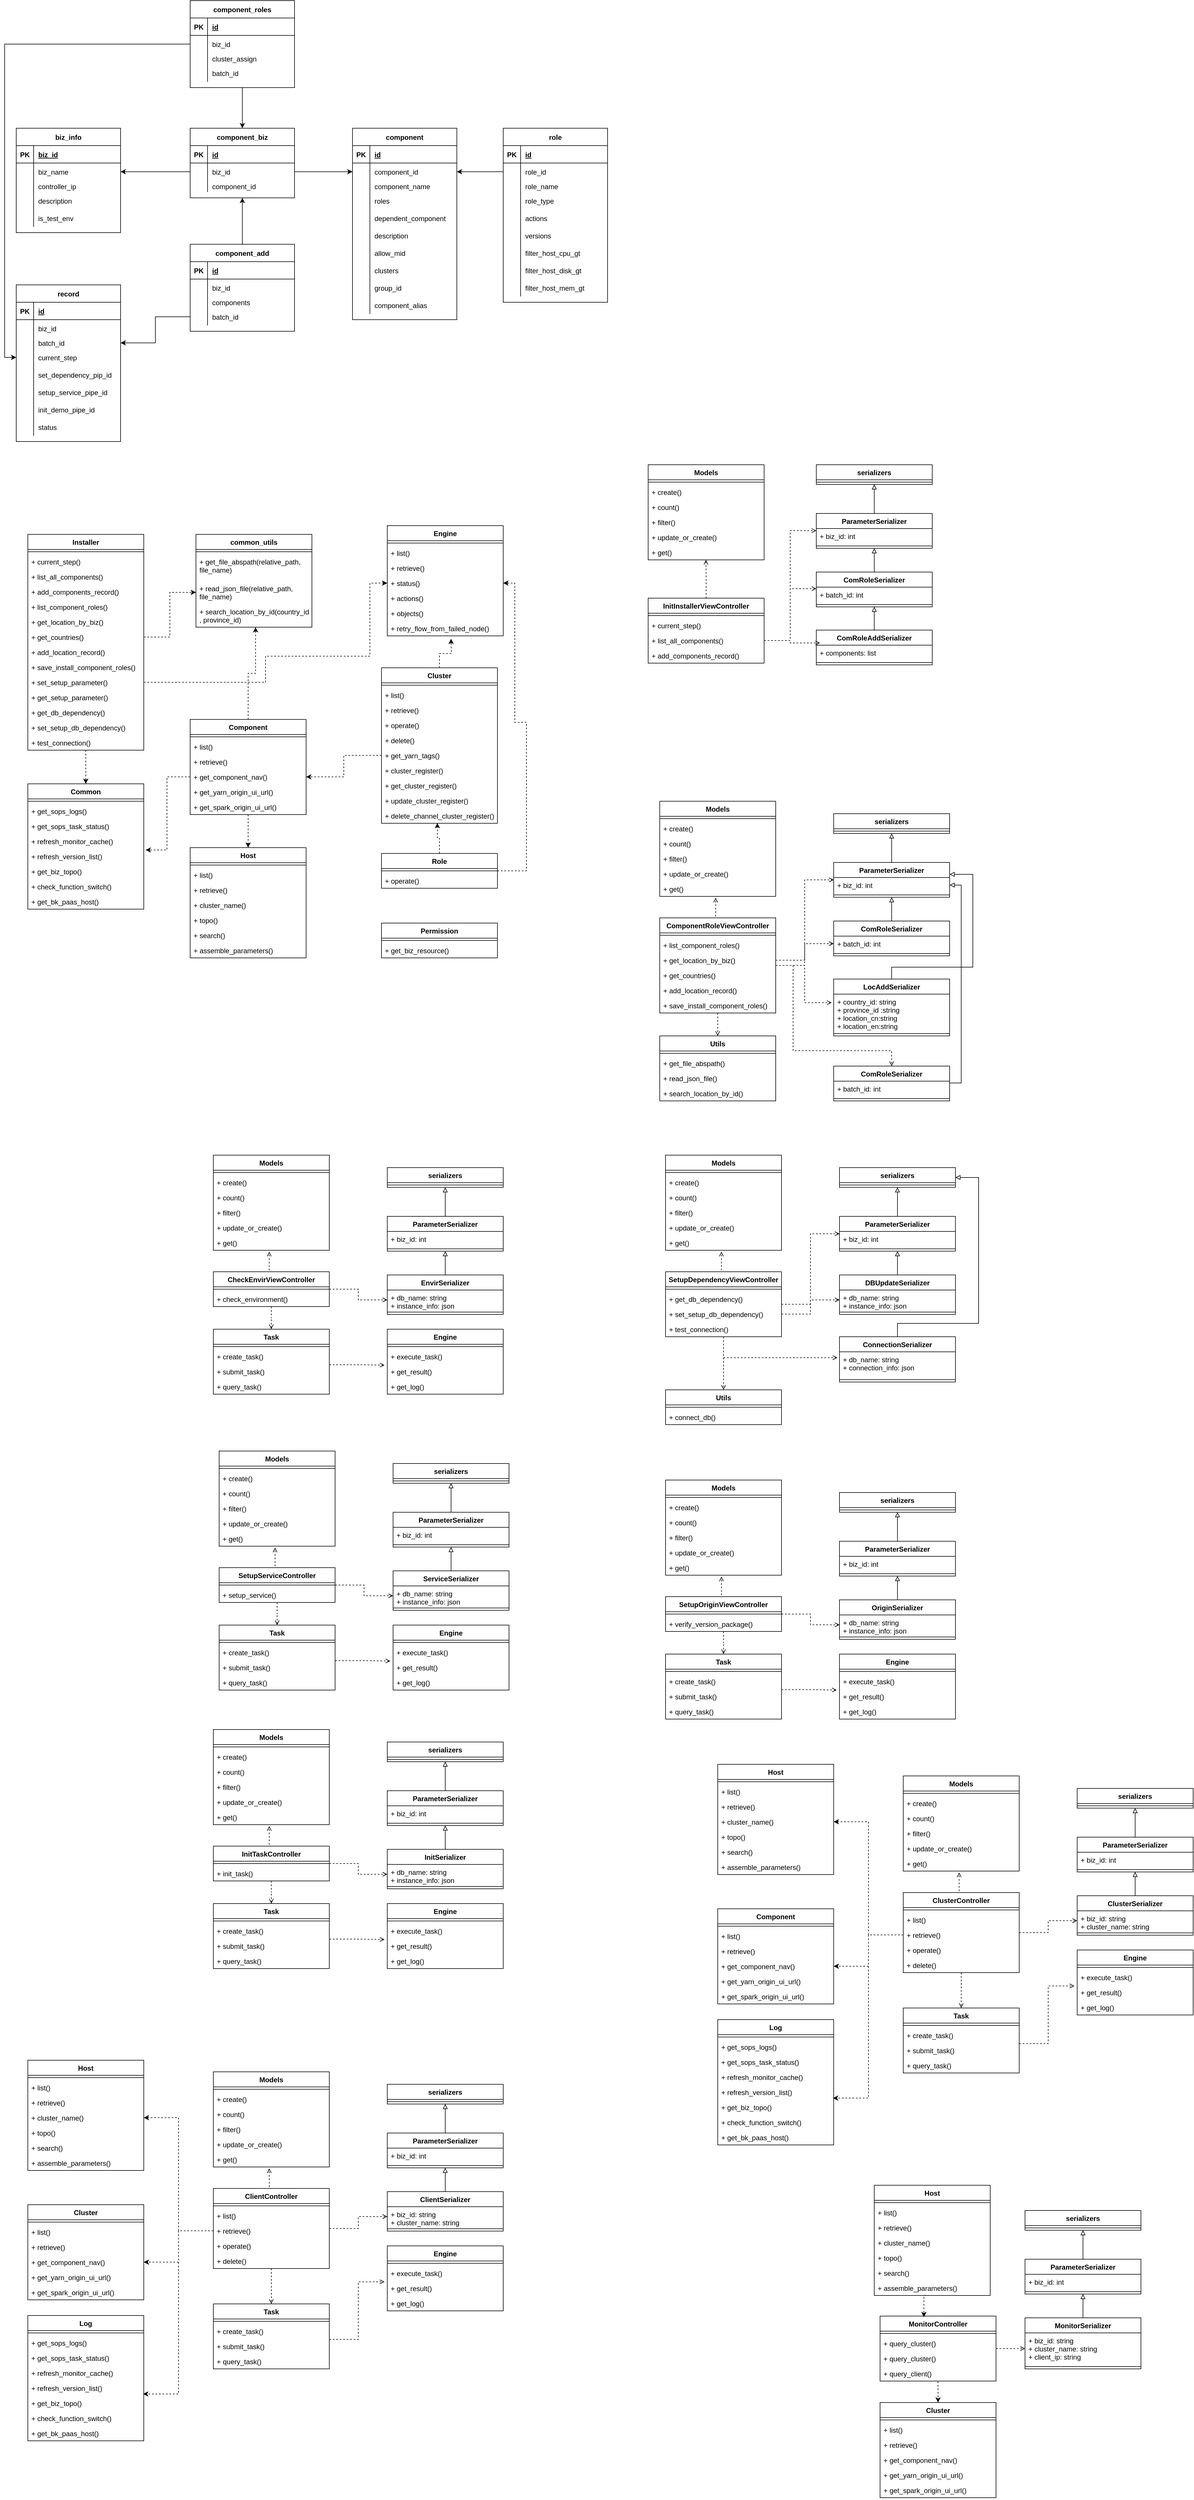<mxfile version="15.2.9" type="github">
  <diagram id="WYA4zc-nZJhorUhWMdsY" name="Page-1">
    <mxGraphModel dx="1550" dy="2004" grid="1" gridSize="10" guides="1" tooltips="1" connect="1" arrows="1" fold="1" page="1" pageScale="1" pageWidth="827" pageHeight="1169" math="0" shadow="0">
      <root>
        <mxCell id="0" />
        <mxCell id="1" parent="0" />
        <mxCell id="HtPZfuvC8SmNHy6tAAI0-1" value="biz_info" style="shape=table;startSize=30;container=1;collapsible=1;childLayout=tableLayout;fixedRows=1;rowLines=0;fontStyle=1;align=center;resizeLast=1;" parent="1" vertex="1">
          <mxGeometry x="90" y="150" width="180" height="180" as="geometry">
            <mxRectangle x="100" y="150" width="80" height="30" as="alternateBounds" />
          </mxGeometry>
        </mxCell>
        <mxCell id="HtPZfuvC8SmNHy6tAAI0-2" value="" style="shape=partialRectangle;collapsible=0;dropTarget=0;pointerEvents=0;fillColor=none;top=0;left=0;bottom=1;right=0;points=[[0,0.5],[1,0.5]];portConstraint=eastwest;" parent="HtPZfuvC8SmNHy6tAAI0-1" vertex="1">
          <mxGeometry y="30" width="180" height="30" as="geometry" />
        </mxCell>
        <mxCell id="HtPZfuvC8SmNHy6tAAI0-3" value="PK" style="shape=partialRectangle;connectable=0;fillColor=none;top=0;left=0;bottom=0;right=0;fontStyle=1;overflow=hidden;" parent="HtPZfuvC8SmNHy6tAAI0-2" vertex="1">
          <mxGeometry width="30" height="30" as="geometry" />
        </mxCell>
        <mxCell id="HtPZfuvC8SmNHy6tAAI0-4" value="biz_id" style="shape=partialRectangle;connectable=0;fillColor=none;top=0;left=0;bottom=0;right=0;align=left;spacingLeft=6;fontStyle=5;overflow=hidden;" parent="HtPZfuvC8SmNHy6tAAI0-2" vertex="1">
          <mxGeometry x="30" width="150" height="30" as="geometry" />
        </mxCell>
        <mxCell id="HtPZfuvC8SmNHy6tAAI0-5" value="" style="shape=partialRectangle;collapsible=0;dropTarget=0;pointerEvents=0;fillColor=none;top=0;left=0;bottom=0;right=0;points=[[0,0.5],[1,0.5]];portConstraint=eastwest;" parent="HtPZfuvC8SmNHy6tAAI0-1" vertex="1">
          <mxGeometry y="60" width="180" height="30" as="geometry" />
        </mxCell>
        <mxCell id="HtPZfuvC8SmNHy6tAAI0-6" value="" style="shape=partialRectangle;connectable=0;fillColor=none;top=0;left=0;bottom=0;right=0;editable=1;overflow=hidden;" parent="HtPZfuvC8SmNHy6tAAI0-5" vertex="1">
          <mxGeometry width="30" height="30" as="geometry" />
        </mxCell>
        <mxCell id="HtPZfuvC8SmNHy6tAAI0-7" value="biz_name" style="shape=partialRectangle;connectable=0;fillColor=none;top=0;left=0;bottom=0;right=0;align=left;spacingLeft=6;overflow=hidden;" parent="HtPZfuvC8SmNHy6tAAI0-5" vertex="1">
          <mxGeometry x="30" width="150" height="30" as="geometry" />
        </mxCell>
        <mxCell id="HtPZfuvC8SmNHy6tAAI0-8" value="" style="shape=partialRectangle;collapsible=0;dropTarget=0;pointerEvents=0;fillColor=none;top=0;left=0;bottom=0;right=0;points=[[0,0.5],[1,0.5]];portConstraint=eastwest;" parent="HtPZfuvC8SmNHy6tAAI0-1" vertex="1">
          <mxGeometry y="90" width="180" height="20" as="geometry" />
        </mxCell>
        <mxCell id="HtPZfuvC8SmNHy6tAAI0-9" value="" style="shape=partialRectangle;connectable=0;fillColor=none;top=0;left=0;bottom=0;right=0;editable=1;overflow=hidden;" parent="HtPZfuvC8SmNHy6tAAI0-8" vertex="1">
          <mxGeometry width="30" height="20" as="geometry" />
        </mxCell>
        <mxCell id="HtPZfuvC8SmNHy6tAAI0-10" value="controller_ip" style="shape=partialRectangle;connectable=0;fillColor=none;top=0;left=0;bottom=0;right=0;align=left;spacingLeft=6;overflow=hidden;" parent="HtPZfuvC8SmNHy6tAAI0-8" vertex="1">
          <mxGeometry x="30" width="150" height="20" as="geometry" />
        </mxCell>
        <mxCell id="HtPZfuvC8SmNHy6tAAI0-11" value="" style="shape=partialRectangle;collapsible=0;dropTarget=0;pointerEvents=0;fillColor=none;top=0;left=0;bottom=0;right=0;points=[[0,0.5],[1,0.5]];portConstraint=eastwest;" parent="HtPZfuvC8SmNHy6tAAI0-1" vertex="1">
          <mxGeometry y="110" width="180" height="30" as="geometry" />
        </mxCell>
        <mxCell id="HtPZfuvC8SmNHy6tAAI0-12" value="" style="shape=partialRectangle;connectable=0;fillColor=none;top=0;left=0;bottom=0;right=0;editable=1;overflow=hidden;" parent="HtPZfuvC8SmNHy6tAAI0-11" vertex="1">
          <mxGeometry width="30" height="30" as="geometry" />
        </mxCell>
        <mxCell id="HtPZfuvC8SmNHy6tAAI0-13" value="description" style="shape=partialRectangle;connectable=0;fillColor=none;top=0;left=0;bottom=0;right=0;align=left;spacingLeft=6;overflow=hidden;" parent="HtPZfuvC8SmNHy6tAAI0-11" vertex="1">
          <mxGeometry x="30" width="150" height="30" as="geometry" />
        </mxCell>
        <mxCell id="HtPZfuvC8SmNHy6tAAI0-14" value="" style="shape=partialRectangle;collapsible=0;dropTarget=0;pointerEvents=0;fillColor=none;top=0;left=0;bottom=0;right=0;points=[[0,0.5],[1,0.5]];portConstraint=eastwest;" parent="HtPZfuvC8SmNHy6tAAI0-1" vertex="1">
          <mxGeometry y="140" width="180" height="30" as="geometry" />
        </mxCell>
        <mxCell id="HtPZfuvC8SmNHy6tAAI0-15" value="" style="shape=partialRectangle;connectable=0;fillColor=none;top=0;left=0;bottom=0;right=0;editable=1;overflow=hidden;" parent="HtPZfuvC8SmNHy6tAAI0-14" vertex="1">
          <mxGeometry width="30" height="30" as="geometry" />
        </mxCell>
        <mxCell id="HtPZfuvC8SmNHy6tAAI0-16" value="is_test_env" style="shape=partialRectangle;connectable=0;fillColor=none;top=0;left=0;bottom=0;right=0;align=left;spacingLeft=6;overflow=hidden;" parent="HtPZfuvC8SmNHy6tAAI0-14" vertex="1">
          <mxGeometry x="30" width="150" height="30" as="geometry" />
        </mxCell>
        <mxCell id="HtPZfuvC8SmNHy6tAAI0-23" value="component_biz" style="shape=table;startSize=30;container=1;collapsible=1;childLayout=tableLayout;fixedRows=1;rowLines=0;fontStyle=1;align=center;resizeLast=1;" parent="1" vertex="1">
          <mxGeometry x="390" y="150" width="180" height="120" as="geometry">
            <mxRectangle x="100" y="150" width="80" height="30" as="alternateBounds" />
          </mxGeometry>
        </mxCell>
        <mxCell id="HtPZfuvC8SmNHy6tAAI0-24" value="" style="shape=partialRectangle;collapsible=0;dropTarget=0;pointerEvents=0;fillColor=none;top=0;left=0;bottom=1;right=0;points=[[0,0.5],[1,0.5]];portConstraint=eastwest;" parent="HtPZfuvC8SmNHy6tAAI0-23" vertex="1">
          <mxGeometry y="30" width="180" height="30" as="geometry" />
        </mxCell>
        <mxCell id="HtPZfuvC8SmNHy6tAAI0-25" value="PK" style="shape=partialRectangle;connectable=0;fillColor=none;top=0;left=0;bottom=0;right=0;fontStyle=1;overflow=hidden;" parent="HtPZfuvC8SmNHy6tAAI0-24" vertex="1">
          <mxGeometry width="30" height="30" as="geometry" />
        </mxCell>
        <mxCell id="HtPZfuvC8SmNHy6tAAI0-26" value="id" style="shape=partialRectangle;connectable=0;fillColor=none;top=0;left=0;bottom=0;right=0;align=left;spacingLeft=6;fontStyle=5;overflow=hidden;" parent="HtPZfuvC8SmNHy6tAAI0-24" vertex="1">
          <mxGeometry x="30" width="150" height="30" as="geometry" />
        </mxCell>
        <mxCell id="HtPZfuvC8SmNHy6tAAI0-27" value="" style="shape=partialRectangle;collapsible=0;dropTarget=0;pointerEvents=0;fillColor=none;top=0;left=0;bottom=0;right=0;points=[[0,0.5],[1,0.5]];portConstraint=eastwest;" parent="HtPZfuvC8SmNHy6tAAI0-23" vertex="1">
          <mxGeometry y="60" width="180" height="30" as="geometry" />
        </mxCell>
        <mxCell id="HtPZfuvC8SmNHy6tAAI0-28" value="" style="shape=partialRectangle;connectable=0;fillColor=none;top=0;left=0;bottom=0;right=0;editable=1;overflow=hidden;" parent="HtPZfuvC8SmNHy6tAAI0-27" vertex="1">
          <mxGeometry width="30" height="30" as="geometry" />
        </mxCell>
        <mxCell id="HtPZfuvC8SmNHy6tAAI0-29" value="biz_id" style="shape=partialRectangle;connectable=0;fillColor=none;top=0;left=0;bottom=0;right=0;align=left;spacingLeft=6;overflow=hidden;" parent="HtPZfuvC8SmNHy6tAAI0-27" vertex="1">
          <mxGeometry x="30" width="150" height="30" as="geometry" />
        </mxCell>
        <mxCell id="HtPZfuvC8SmNHy6tAAI0-30" value="" style="shape=partialRectangle;collapsible=0;dropTarget=0;pointerEvents=0;fillColor=none;top=0;left=0;bottom=0;right=0;points=[[0,0.5],[1,0.5]];portConstraint=eastwest;" parent="HtPZfuvC8SmNHy6tAAI0-23" vertex="1">
          <mxGeometry y="90" width="180" height="20" as="geometry" />
        </mxCell>
        <mxCell id="HtPZfuvC8SmNHy6tAAI0-31" value="" style="shape=partialRectangle;connectable=0;fillColor=none;top=0;left=0;bottom=0;right=0;editable=1;overflow=hidden;" parent="HtPZfuvC8SmNHy6tAAI0-30" vertex="1">
          <mxGeometry width="30" height="20" as="geometry" />
        </mxCell>
        <mxCell id="HtPZfuvC8SmNHy6tAAI0-32" value="component_id" style="shape=partialRectangle;connectable=0;fillColor=none;top=0;left=0;bottom=0;right=0;align=left;spacingLeft=6;overflow=hidden;" parent="HtPZfuvC8SmNHy6tAAI0-30" vertex="1">
          <mxGeometry x="30" width="150" height="20" as="geometry" />
        </mxCell>
        <mxCell id="HtPZfuvC8SmNHy6tAAI0-39" value="component" style="shape=table;startSize=30;container=1;collapsible=1;childLayout=tableLayout;fixedRows=1;rowLines=0;fontStyle=1;align=center;resizeLast=1;" parent="1" vertex="1">
          <mxGeometry x="670" y="150" width="180" height="330" as="geometry">
            <mxRectangle x="100" y="150" width="80" height="30" as="alternateBounds" />
          </mxGeometry>
        </mxCell>
        <mxCell id="HtPZfuvC8SmNHy6tAAI0-40" value="" style="shape=partialRectangle;collapsible=0;dropTarget=0;pointerEvents=0;fillColor=none;top=0;left=0;bottom=1;right=0;points=[[0,0.5],[1,0.5]];portConstraint=eastwest;" parent="HtPZfuvC8SmNHy6tAAI0-39" vertex="1">
          <mxGeometry y="30" width="180" height="30" as="geometry" />
        </mxCell>
        <mxCell id="HtPZfuvC8SmNHy6tAAI0-41" value="PK" style="shape=partialRectangle;connectable=0;fillColor=none;top=0;left=0;bottom=0;right=0;fontStyle=1;overflow=hidden;" parent="HtPZfuvC8SmNHy6tAAI0-40" vertex="1">
          <mxGeometry width="30" height="30" as="geometry" />
        </mxCell>
        <mxCell id="HtPZfuvC8SmNHy6tAAI0-42" value="id" style="shape=partialRectangle;connectable=0;fillColor=none;top=0;left=0;bottom=0;right=0;align=left;spacingLeft=6;fontStyle=5;overflow=hidden;" parent="HtPZfuvC8SmNHy6tAAI0-40" vertex="1">
          <mxGeometry x="30" width="150" height="30" as="geometry" />
        </mxCell>
        <mxCell id="HtPZfuvC8SmNHy6tAAI0-43" value="" style="shape=partialRectangle;collapsible=0;dropTarget=0;pointerEvents=0;fillColor=none;top=0;left=0;bottom=0;right=0;points=[[0,0.5],[1,0.5]];portConstraint=eastwest;" parent="HtPZfuvC8SmNHy6tAAI0-39" vertex="1">
          <mxGeometry y="60" width="180" height="30" as="geometry" />
        </mxCell>
        <mxCell id="HtPZfuvC8SmNHy6tAAI0-44" value="" style="shape=partialRectangle;connectable=0;fillColor=none;top=0;left=0;bottom=0;right=0;editable=1;overflow=hidden;" parent="HtPZfuvC8SmNHy6tAAI0-43" vertex="1">
          <mxGeometry width="30" height="30" as="geometry" />
        </mxCell>
        <mxCell id="HtPZfuvC8SmNHy6tAAI0-45" value="component_id" style="shape=partialRectangle;connectable=0;fillColor=none;top=0;left=0;bottom=0;right=0;align=left;spacingLeft=6;overflow=hidden;" parent="HtPZfuvC8SmNHy6tAAI0-43" vertex="1">
          <mxGeometry x="30" width="150" height="30" as="geometry" />
        </mxCell>
        <mxCell id="HtPZfuvC8SmNHy6tAAI0-46" value="" style="shape=partialRectangle;collapsible=0;dropTarget=0;pointerEvents=0;fillColor=none;top=0;left=0;bottom=0;right=0;points=[[0,0.5],[1,0.5]];portConstraint=eastwest;" parent="HtPZfuvC8SmNHy6tAAI0-39" vertex="1">
          <mxGeometry y="90" width="180" height="20" as="geometry" />
        </mxCell>
        <mxCell id="HtPZfuvC8SmNHy6tAAI0-47" value="" style="shape=partialRectangle;connectable=0;fillColor=none;top=0;left=0;bottom=0;right=0;editable=1;overflow=hidden;" parent="HtPZfuvC8SmNHy6tAAI0-46" vertex="1">
          <mxGeometry width="30" height="20" as="geometry" />
        </mxCell>
        <mxCell id="HtPZfuvC8SmNHy6tAAI0-48" value="component_name" style="shape=partialRectangle;connectable=0;fillColor=none;top=0;left=0;bottom=0;right=0;align=left;spacingLeft=6;overflow=hidden;" parent="HtPZfuvC8SmNHy6tAAI0-46" vertex="1">
          <mxGeometry x="30" width="150" height="20" as="geometry" />
        </mxCell>
        <mxCell id="HtPZfuvC8SmNHy6tAAI0-49" value="" style="shape=partialRectangle;collapsible=0;dropTarget=0;pointerEvents=0;fillColor=none;top=0;left=0;bottom=0;right=0;points=[[0,0.5],[1,0.5]];portConstraint=eastwest;" parent="HtPZfuvC8SmNHy6tAAI0-39" vertex="1">
          <mxGeometry y="110" width="180" height="30" as="geometry" />
        </mxCell>
        <mxCell id="HtPZfuvC8SmNHy6tAAI0-50" value="" style="shape=partialRectangle;connectable=0;fillColor=none;top=0;left=0;bottom=0;right=0;editable=1;overflow=hidden;" parent="HtPZfuvC8SmNHy6tAAI0-49" vertex="1">
          <mxGeometry width="30" height="30" as="geometry" />
        </mxCell>
        <mxCell id="HtPZfuvC8SmNHy6tAAI0-51" value="roles" style="shape=partialRectangle;connectable=0;fillColor=none;top=0;left=0;bottom=0;right=0;align=left;spacingLeft=6;overflow=hidden;" parent="HtPZfuvC8SmNHy6tAAI0-49" vertex="1">
          <mxGeometry x="30" width="150" height="30" as="geometry" />
        </mxCell>
        <mxCell id="HtPZfuvC8SmNHy6tAAI0-52" value="" style="shape=partialRectangle;collapsible=0;dropTarget=0;pointerEvents=0;fillColor=none;top=0;left=0;bottom=0;right=0;points=[[0,0.5],[1,0.5]];portConstraint=eastwest;" parent="HtPZfuvC8SmNHy6tAAI0-39" vertex="1">
          <mxGeometry y="140" width="180" height="30" as="geometry" />
        </mxCell>
        <mxCell id="HtPZfuvC8SmNHy6tAAI0-53" value="" style="shape=partialRectangle;connectable=0;fillColor=none;top=0;left=0;bottom=0;right=0;editable=1;overflow=hidden;" parent="HtPZfuvC8SmNHy6tAAI0-52" vertex="1">
          <mxGeometry width="30" height="30" as="geometry" />
        </mxCell>
        <mxCell id="HtPZfuvC8SmNHy6tAAI0-54" value="dependent_component" style="shape=partialRectangle;connectable=0;fillColor=none;top=0;left=0;bottom=0;right=0;align=left;spacingLeft=6;overflow=hidden;" parent="HtPZfuvC8SmNHy6tAAI0-52" vertex="1">
          <mxGeometry x="30" width="150" height="30" as="geometry" />
        </mxCell>
        <mxCell id="ujdDaW9fOg80H7sL67eY-1" value="" style="shape=partialRectangle;collapsible=0;dropTarget=0;pointerEvents=0;fillColor=none;top=0;left=0;bottom=0;right=0;points=[[0,0.5],[1,0.5]];portConstraint=eastwest;" parent="HtPZfuvC8SmNHy6tAAI0-39" vertex="1">
          <mxGeometry y="170" width="180" height="30" as="geometry" />
        </mxCell>
        <mxCell id="ujdDaW9fOg80H7sL67eY-2" value="" style="shape=partialRectangle;connectable=0;fillColor=none;top=0;left=0;bottom=0;right=0;editable=1;overflow=hidden;" parent="ujdDaW9fOg80H7sL67eY-1" vertex="1">
          <mxGeometry width="30" height="30" as="geometry" />
        </mxCell>
        <mxCell id="ujdDaW9fOg80H7sL67eY-3" value="description" style="shape=partialRectangle;connectable=0;fillColor=none;top=0;left=0;bottom=0;right=0;align=left;spacingLeft=6;overflow=hidden;" parent="ujdDaW9fOg80H7sL67eY-1" vertex="1">
          <mxGeometry x="30" width="150" height="30" as="geometry" />
        </mxCell>
        <mxCell id="ujdDaW9fOg80H7sL67eY-4" value="" style="shape=partialRectangle;collapsible=0;dropTarget=0;pointerEvents=0;fillColor=none;top=0;left=0;bottom=0;right=0;points=[[0,0.5],[1,0.5]];portConstraint=eastwest;" parent="HtPZfuvC8SmNHy6tAAI0-39" vertex="1">
          <mxGeometry y="200" width="180" height="30" as="geometry" />
        </mxCell>
        <mxCell id="ujdDaW9fOg80H7sL67eY-5" value="" style="shape=partialRectangle;connectable=0;fillColor=none;top=0;left=0;bottom=0;right=0;editable=1;overflow=hidden;" parent="ujdDaW9fOg80H7sL67eY-4" vertex="1">
          <mxGeometry width="30" height="30" as="geometry" />
        </mxCell>
        <mxCell id="ujdDaW9fOg80H7sL67eY-6" value="allow_mid" style="shape=partialRectangle;connectable=0;fillColor=none;top=0;left=0;bottom=0;right=0;align=left;spacingLeft=6;overflow=hidden;" parent="ujdDaW9fOg80H7sL67eY-4" vertex="1">
          <mxGeometry x="30" width="150" height="30" as="geometry" />
        </mxCell>
        <mxCell id="ujdDaW9fOg80H7sL67eY-29" value="" style="shape=partialRectangle;collapsible=0;dropTarget=0;pointerEvents=0;fillColor=none;top=0;left=0;bottom=0;right=0;points=[[0,0.5],[1,0.5]];portConstraint=eastwest;" parent="HtPZfuvC8SmNHy6tAAI0-39" vertex="1">
          <mxGeometry y="230" width="180" height="30" as="geometry" />
        </mxCell>
        <mxCell id="ujdDaW9fOg80H7sL67eY-30" value="" style="shape=partialRectangle;connectable=0;fillColor=none;top=0;left=0;bottom=0;right=0;editable=1;overflow=hidden;" parent="ujdDaW9fOg80H7sL67eY-29" vertex="1">
          <mxGeometry width="30" height="30" as="geometry" />
        </mxCell>
        <mxCell id="ujdDaW9fOg80H7sL67eY-31" value="clusters" style="shape=partialRectangle;connectable=0;fillColor=none;top=0;left=0;bottom=0;right=0;align=left;spacingLeft=6;overflow=hidden;" parent="ujdDaW9fOg80H7sL67eY-29" vertex="1">
          <mxGeometry x="30" width="150" height="30" as="geometry" />
        </mxCell>
        <mxCell id="ujdDaW9fOg80H7sL67eY-32" value="" style="shape=partialRectangle;collapsible=0;dropTarget=0;pointerEvents=0;fillColor=none;top=0;left=0;bottom=0;right=0;points=[[0,0.5],[1,0.5]];portConstraint=eastwest;" parent="HtPZfuvC8SmNHy6tAAI0-39" vertex="1">
          <mxGeometry y="260" width="180" height="30" as="geometry" />
        </mxCell>
        <mxCell id="ujdDaW9fOg80H7sL67eY-33" value="" style="shape=partialRectangle;connectable=0;fillColor=none;top=0;left=0;bottom=0;right=0;editable=1;overflow=hidden;" parent="ujdDaW9fOg80H7sL67eY-32" vertex="1">
          <mxGeometry width="30" height="30" as="geometry" />
        </mxCell>
        <mxCell id="ujdDaW9fOg80H7sL67eY-34" value="group_id" style="shape=partialRectangle;connectable=0;fillColor=none;top=0;left=0;bottom=0;right=0;align=left;spacingLeft=6;overflow=hidden;" parent="ujdDaW9fOg80H7sL67eY-32" vertex="1">
          <mxGeometry x="30" width="150" height="30" as="geometry" />
        </mxCell>
        <mxCell id="ujdDaW9fOg80H7sL67eY-35" value="" style="shape=partialRectangle;collapsible=0;dropTarget=0;pointerEvents=0;fillColor=none;top=0;left=0;bottom=0;right=0;points=[[0,0.5],[1,0.5]];portConstraint=eastwest;" parent="HtPZfuvC8SmNHy6tAAI0-39" vertex="1">
          <mxGeometry y="290" width="180" height="30" as="geometry" />
        </mxCell>
        <mxCell id="ujdDaW9fOg80H7sL67eY-36" value="" style="shape=partialRectangle;connectable=0;fillColor=none;top=0;left=0;bottom=0;right=0;editable=1;overflow=hidden;" parent="ujdDaW9fOg80H7sL67eY-35" vertex="1">
          <mxGeometry width="30" height="30" as="geometry" />
        </mxCell>
        <mxCell id="ujdDaW9fOg80H7sL67eY-37" value="component_alias" style="shape=partialRectangle;connectable=0;fillColor=none;top=0;left=0;bottom=0;right=0;align=left;spacingLeft=6;overflow=hidden;" parent="ujdDaW9fOg80H7sL67eY-35" vertex="1">
          <mxGeometry x="30" width="150" height="30" as="geometry" />
        </mxCell>
        <mxCell id="ujdDaW9fOg80H7sL67eY-38" style="edgeStyle=orthogonalEdgeStyle;rounded=0;orthogonalLoop=1;jettySize=auto;html=1;exitX=1;exitY=0.5;exitDx=0;exitDy=0;entryX=0;entryY=0.5;entryDx=0;entryDy=0;" parent="1" source="HtPZfuvC8SmNHy6tAAI0-27" target="HtPZfuvC8SmNHy6tAAI0-43" edge="1">
          <mxGeometry relative="1" as="geometry" />
        </mxCell>
        <mxCell id="ujdDaW9fOg80H7sL67eY-39" style="edgeStyle=orthogonalEdgeStyle;rounded=0;orthogonalLoop=1;jettySize=auto;html=1;exitX=0;exitY=0.5;exitDx=0;exitDy=0;entryX=1;entryY=0.5;entryDx=0;entryDy=0;" parent="1" source="HtPZfuvC8SmNHy6tAAI0-27" target="HtPZfuvC8SmNHy6tAAI0-5" edge="1">
          <mxGeometry relative="1" as="geometry" />
        </mxCell>
        <mxCell id="ujdDaW9fOg80H7sL67eY-40" value="role" style="shape=table;startSize=30;container=1;collapsible=1;childLayout=tableLayout;fixedRows=1;rowLines=0;fontStyle=1;align=center;resizeLast=1;" parent="1" vertex="1">
          <mxGeometry x="930" y="150" width="180" height="300" as="geometry">
            <mxRectangle x="100" y="150" width="80" height="30" as="alternateBounds" />
          </mxGeometry>
        </mxCell>
        <mxCell id="ujdDaW9fOg80H7sL67eY-41" value="" style="shape=partialRectangle;collapsible=0;dropTarget=0;pointerEvents=0;fillColor=none;top=0;left=0;bottom=1;right=0;points=[[0,0.5],[1,0.5]];portConstraint=eastwest;" parent="ujdDaW9fOg80H7sL67eY-40" vertex="1">
          <mxGeometry y="30" width="180" height="30" as="geometry" />
        </mxCell>
        <mxCell id="ujdDaW9fOg80H7sL67eY-42" value="PK" style="shape=partialRectangle;connectable=0;fillColor=none;top=0;left=0;bottom=0;right=0;fontStyle=1;overflow=hidden;" parent="ujdDaW9fOg80H7sL67eY-41" vertex="1">
          <mxGeometry width="30" height="30" as="geometry" />
        </mxCell>
        <mxCell id="ujdDaW9fOg80H7sL67eY-43" value="id" style="shape=partialRectangle;connectable=0;fillColor=none;top=0;left=0;bottom=0;right=0;align=left;spacingLeft=6;fontStyle=5;overflow=hidden;" parent="ujdDaW9fOg80H7sL67eY-41" vertex="1">
          <mxGeometry x="30" width="150" height="30" as="geometry" />
        </mxCell>
        <mxCell id="ujdDaW9fOg80H7sL67eY-44" value="" style="shape=partialRectangle;collapsible=0;dropTarget=0;pointerEvents=0;fillColor=none;top=0;left=0;bottom=0;right=0;points=[[0,0.5],[1,0.5]];portConstraint=eastwest;" parent="ujdDaW9fOg80H7sL67eY-40" vertex="1">
          <mxGeometry y="60" width="180" height="30" as="geometry" />
        </mxCell>
        <mxCell id="ujdDaW9fOg80H7sL67eY-45" value="" style="shape=partialRectangle;connectable=0;fillColor=none;top=0;left=0;bottom=0;right=0;editable=1;overflow=hidden;" parent="ujdDaW9fOg80H7sL67eY-44" vertex="1">
          <mxGeometry width="30" height="30" as="geometry" />
        </mxCell>
        <mxCell id="ujdDaW9fOg80H7sL67eY-46" value="role_id" style="shape=partialRectangle;connectable=0;fillColor=none;top=0;left=0;bottom=0;right=0;align=left;spacingLeft=6;overflow=hidden;" parent="ujdDaW9fOg80H7sL67eY-44" vertex="1">
          <mxGeometry x="30" width="150" height="30" as="geometry" />
        </mxCell>
        <mxCell id="ujdDaW9fOg80H7sL67eY-47" value="" style="shape=partialRectangle;collapsible=0;dropTarget=0;pointerEvents=0;fillColor=none;top=0;left=0;bottom=0;right=0;points=[[0,0.5],[1,0.5]];portConstraint=eastwest;" parent="ujdDaW9fOg80H7sL67eY-40" vertex="1">
          <mxGeometry y="90" width="180" height="20" as="geometry" />
        </mxCell>
        <mxCell id="ujdDaW9fOg80H7sL67eY-48" value="" style="shape=partialRectangle;connectable=0;fillColor=none;top=0;left=0;bottom=0;right=0;editable=1;overflow=hidden;" parent="ujdDaW9fOg80H7sL67eY-47" vertex="1">
          <mxGeometry width="30" height="20" as="geometry" />
        </mxCell>
        <mxCell id="ujdDaW9fOg80H7sL67eY-49" value="role_name" style="shape=partialRectangle;connectable=0;fillColor=none;top=0;left=0;bottom=0;right=0;align=left;spacingLeft=6;overflow=hidden;" parent="ujdDaW9fOg80H7sL67eY-47" vertex="1">
          <mxGeometry x="30" width="150" height="20" as="geometry" />
        </mxCell>
        <mxCell id="ujdDaW9fOg80H7sL67eY-50" value="" style="shape=partialRectangle;collapsible=0;dropTarget=0;pointerEvents=0;fillColor=none;top=0;left=0;bottom=0;right=0;points=[[0,0.5],[1,0.5]];portConstraint=eastwest;" parent="ujdDaW9fOg80H7sL67eY-40" vertex="1">
          <mxGeometry y="110" width="180" height="30" as="geometry" />
        </mxCell>
        <mxCell id="ujdDaW9fOg80H7sL67eY-51" value="" style="shape=partialRectangle;connectable=0;fillColor=none;top=0;left=0;bottom=0;right=0;editable=1;overflow=hidden;" parent="ujdDaW9fOg80H7sL67eY-50" vertex="1">
          <mxGeometry width="30" height="30" as="geometry" />
        </mxCell>
        <mxCell id="ujdDaW9fOg80H7sL67eY-52" value="role_type" style="shape=partialRectangle;connectable=0;fillColor=none;top=0;left=0;bottom=0;right=0;align=left;spacingLeft=6;overflow=hidden;" parent="ujdDaW9fOg80H7sL67eY-50" vertex="1">
          <mxGeometry x="30" width="150" height="30" as="geometry" />
        </mxCell>
        <mxCell id="ujdDaW9fOg80H7sL67eY-53" value="" style="shape=partialRectangle;collapsible=0;dropTarget=0;pointerEvents=0;fillColor=none;top=0;left=0;bottom=0;right=0;points=[[0,0.5],[1,0.5]];portConstraint=eastwest;" parent="ujdDaW9fOg80H7sL67eY-40" vertex="1">
          <mxGeometry y="140" width="180" height="30" as="geometry" />
        </mxCell>
        <mxCell id="ujdDaW9fOg80H7sL67eY-54" value="" style="shape=partialRectangle;connectable=0;fillColor=none;top=0;left=0;bottom=0;right=0;editable=1;overflow=hidden;" parent="ujdDaW9fOg80H7sL67eY-53" vertex="1">
          <mxGeometry width="30" height="30" as="geometry" />
        </mxCell>
        <mxCell id="ujdDaW9fOg80H7sL67eY-55" value="actions" style="shape=partialRectangle;connectable=0;fillColor=none;top=0;left=0;bottom=0;right=0;align=left;spacingLeft=6;overflow=hidden;" parent="ujdDaW9fOg80H7sL67eY-53" vertex="1">
          <mxGeometry x="30" width="150" height="30" as="geometry" />
        </mxCell>
        <mxCell id="ujdDaW9fOg80H7sL67eY-56" value="" style="shape=partialRectangle;collapsible=0;dropTarget=0;pointerEvents=0;fillColor=none;top=0;left=0;bottom=0;right=0;points=[[0,0.5],[1,0.5]];portConstraint=eastwest;" parent="ujdDaW9fOg80H7sL67eY-40" vertex="1">
          <mxGeometry y="170" width="180" height="30" as="geometry" />
        </mxCell>
        <mxCell id="ujdDaW9fOg80H7sL67eY-57" value="" style="shape=partialRectangle;connectable=0;fillColor=none;top=0;left=0;bottom=0;right=0;editable=1;overflow=hidden;" parent="ujdDaW9fOg80H7sL67eY-56" vertex="1">
          <mxGeometry width="30" height="30" as="geometry" />
        </mxCell>
        <mxCell id="ujdDaW9fOg80H7sL67eY-58" value="versions" style="shape=partialRectangle;connectable=0;fillColor=none;top=0;left=0;bottom=0;right=0;align=left;spacingLeft=6;overflow=hidden;" parent="ujdDaW9fOg80H7sL67eY-56" vertex="1">
          <mxGeometry x="30" width="150" height="30" as="geometry" />
        </mxCell>
        <mxCell id="ujdDaW9fOg80H7sL67eY-59" value="" style="shape=partialRectangle;collapsible=0;dropTarget=0;pointerEvents=0;fillColor=none;top=0;left=0;bottom=0;right=0;points=[[0,0.5],[1,0.5]];portConstraint=eastwest;" parent="ujdDaW9fOg80H7sL67eY-40" vertex="1">
          <mxGeometry y="200" width="180" height="30" as="geometry" />
        </mxCell>
        <mxCell id="ujdDaW9fOg80H7sL67eY-60" value="" style="shape=partialRectangle;connectable=0;fillColor=none;top=0;left=0;bottom=0;right=0;editable=1;overflow=hidden;" parent="ujdDaW9fOg80H7sL67eY-59" vertex="1">
          <mxGeometry width="30" height="30" as="geometry" />
        </mxCell>
        <mxCell id="ujdDaW9fOg80H7sL67eY-61" value="filter_host_cpu_gt" style="shape=partialRectangle;connectable=0;fillColor=none;top=0;left=0;bottom=0;right=0;align=left;spacingLeft=6;overflow=hidden;" parent="ujdDaW9fOg80H7sL67eY-59" vertex="1">
          <mxGeometry x="30" width="150" height="30" as="geometry" />
        </mxCell>
        <mxCell id="ujdDaW9fOg80H7sL67eY-62" value="" style="shape=partialRectangle;collapsible=0;dropTarget=0;pointerEvents=0;fillColor=none;top=0;left=0;bottom=0;right=0;points=[[0,0.5],[1,0.5]];portConstraint=eastwest;" parent="ujdDaW9fOg80H7sL67eY-40" vertex="1">
          <mxGeometry y="230" width="180" height="30" as="geometry" />
        </mxCell>
        <mxCell id="ujdDaW9fOg80H7sL67eY-63" value="" style="shape=partialRectangle;connectable=0;fillColor=none;top=0;left=0;bottom=0;right=0;editable=1;overflow=hidden;" parent="ujdDaW9fOg80H7sL67eY-62" vertex="1">
          <mxGeometry width="30" height="30" as="geometry" />
        </mxCell>
        <mxCell id="ujdDaW9fOg80H7sL67eY-64" value="filter_host_disk_gt" style="shape=partialRectangle;connectable=0;fillColor=none;top=0;left=0;bottom=0;right=0;align=left;spacingLeft=6;overflow=hidden;" parent="ujdDaW9fOg80H7sL67eY-62" vertex="1">
          <mxGeometry x="30" width="150" height="30" as="geometry" />
        </mxCell>
        <mxCell id="ujdDaW9fOg80H7sL67eY-65" value="" style="shape=partialRectangle;collapsible=0;dropTarget=0;pointerEvents=0;fillColor=none;top=0;left=0;bottom=0;right=0;points=[[0,0.5],[1,0.5]];portConstraint=eastwest;" parent="ujdDaW9fOg80H7sL67eY-40" vertex="1">
          <mxGeometry y="260" width="180" height="30" as="geometry" />
        </mxCell>
        <mxCell id="ujdDaW9fOg80H7sL67eY-66" value="" style="shape=partialRectangle;connectable=0;fillColor=none;top=0;left=0;bottom=0;right=0;editable=1;overflow=hidden;" parent="ujdDaW9fOg80H7sL67eY-65" vertex="1">
          <mxGeometry width="30" height="30" as="geometry" />
        </mxCell>
        <mxCell id="ujdDaW9fOg80H7sL67eY-67" value="filter_host_mem_gt" style="shape=partialRectangle;connectable=0;fillColor=none;top=0;left=0;bottom=0;right=0;align=left;spacingLeft=6;overflow=hidden;" parent="ujdDaW9fOg80H7sL67eY-65" vertex="1">
          <mxGeometry x="30" width="150" height="30" as="geometry" />
        </mxCell>
        <mxCell id="ujdDaW9fOg80H7sL67eY-71" style="edgeStyle=orthogonalEdgeStyle;rounded=0;orthogonalLoop=1;jettySize=auto;html=1;exitX=0;exitY=0.5;exitDx=0;exitDy=0;entryX=1;entryY=0.5;entryDx=0;entryDy=0;" parent="1" source="ujdDaW9fOg80H7sL67eY-44" target="HtPZfuvC8SmNHy6tAAI0-43" edge="1">
          <mxGeometry relative="1" as="geometry" />
        </mxCell>
        <mxCell id="ujdDaW9fOg80H7sL67eY-103" style="edgeStyle=orthogonalEdgeStyle;rounded=0;orthogonalLoop=1;jettySize=auto;html=1;exitX=0.5;exitY=0;exitDx=0;exitDy=0;entryX=0.5;entryY=1;entryDx=0;entryDy=0;" parent="1" source="ujdDaW9fOg80H7sL67eY-72" target="HtPZfuvC8SmNHy6tAAI0-23" edge="1">
          <mxGeometry relative="1" as="geometry" />
        </mxCell>
        <mxCell id="ujdDaW9fOg80H7sL67eY-72" value="component_add" style="shape=table;startSize=30;container=1;collapsible=1;childLayout=tableLayout;fixedRows=1;rowLines=0;fontStyle=1;align=center;resizeLast=1;" parent="1" vertex="1">
          <mxGeometry x="390" y="350" width="180" height="150" as="geometry">
            <mxRectangle x="100" y="150" width="80" height="30" as="alternateBounds" />
          </mxGeometry>
        </mxCell>
        <mxCell id="ujdDaW9fOg80H7sL67eY-73" value="" style="shape=partialRectangle;collapsible=0;dropTarget=0;pointerEvents=0;fillColor=none;top=0;left=0;bottom=1;right=0;points=[[0,0.5],[1,0.5]];portConstraint=eastwest;" parent="ujdDaW9fOg80H7sL67eY-72" vertex="1">
          <mxGeometry y="30" width="180" height="30" as="geometry" />
        </mxCell>
        <mxCell id="ujdDaW9fOg80H7sL67eY-74" value="PK" style="shape=partialRectangle;connectable=0;fillColor=none;top=0;left=0;bottom=0;right=0;fontStyle=1;overflow=hidden;" parent="ujdDaW9fOg80H7sL67eY-73" vertex="1">
          <mxGeometry width="30" height="30" as="geometry" />
        </mxCell>
        <mxCell id="ujdDaW9fOg80H7sL67eY-75" value="id" style="shape=partialRectangle;connectable=0;fillColor=none;top=0;left=0;bottom=0;right=0;align=left;spacingLeft=6;fontStyle=5;overflow=hidden;" parent="ujdDaW9fOg80H7sL67eY-73" vertex="1">
          <mxGeometry x="30" width="150" height="30" as="geometry" />
        </mxCell>
        <mxCell id="ujdDaW9fOg80H7sL67eY-76" value="" style="shape=partialRectangle;collapsible=0;dropTarget=0;pointerEvents=0;fillColor=none;top=0;left=0;bottom=0;right=0;points=[[0,0.5],[1,0.5]];portConstraint=eastwest;" parent="ujdDaW9fOg80H7sL67eY-72" vertex="1">
          <mxGeometry y="60" width="180" height="30" as="geometry" />
        </mxCell>
        <mxCell id="ujdDaW9fOg80H7sL67eY-77" value="" style="shape=partialRectangle;connectable=0;fillColor=none;top=0;left=0;bottom=0;right=0;editable=1;overflow=hidden;" parent="ujdDaW9fOg80H7sL67eY-76" vertex="1">
          <mxGeometry width="30" height="30" as="geometry" />
        </mxCell>
        <mxCell id="ujdDaW9fOg80H7sL67eY-78" value="biz_id" style="shape=partialRectangle;connectable=0;fillColor=none;top=0;left=0;bottom=0;right=0;align=left;spacingLeft=6;overflow=hidden;" parent="ujdDaW9fOg80H7sL67eY-76" vertex="1">
          <mxGeometry x="30" width="150" height="30" as="geometry" />
        </mxCell>
        <mxCell id="ujdDaW9fOg80H7sL67eY-79" value="" style="shape=partialRectangle;collapsible=0;dropTarget=0;pointerEvents=0;fillColor=none;top=0;left=0;bottom=0;right=0;points=[[0,0.5],[1,0.5]];portConstraint=eastwest;" parent="ujdDaW9fOg80H7sL67eY-72" vertex="1">
          <mxGeometry y="90" width="180" height="20" as="geometry" />
        </mxCell>
        <mxCell id="ujdDaW9fOg80H7sL67eY-80" value="" style="shape=partialRectangle;connectable=0;fillColor=none;top=0;left=0;bottom=0;right=0;editable=1;overflow=hidden;" parent="ujdDaW9fOg80H7sL67eY-79" vertex="1">
          <mxGeometry width="30" height="20" as="geometry" />
        </mxCell>
        <mxCell id="ujdDaW9fOg80H7sL67eY-81" value="components" style="shape=partialRectangle;connectable=0;fillColor=none;top=0;left=0;bottom=0;right=0;align=left;spacingLeft=6;overflow=hidden;" parent="ujdDaW9fOg80H7sL67eY-79" vertex="1">
          <mxGeometry x="30" width="150" height="20" as="geometry" />
        </mxCell>
        <mxCell id="ujdDaW9fOg80H7sL67eY-82" value="" style="shape=partialRectangle;collapsible=0;dropTarget=0;pointerEvents=0;fillColor=none;top=0;left=0;bottom=0;right=0;points=[[0,0.5],[1,0.5]];portConstraint=eastwest;" parent="ujdDaW9fOg80H7sL67eY-72" vertex="1">
          <mxGeometry y="110" width="180" height="30" as="geometry" />
        </mxCell>
        <mxCell id="ujdDaW9fOg80H7sL67eY-83" value="" style="shape=partialRectangle;connectable=0;fillColor=none;top=0;left=0;bottom=0;right=0;editable=1;overflow=hidden;" parent="ujdDaW9fOg80H7sL67eY-82" vertex="1">
          <mxGeometry width="30" height="30" as="geometry" />
        </mxCell>
        <mxCell id="ujdDaW9fOg80H7sL67eY-84" value="batch_id" style="shape=partialRectangle;connectable=0;fillColor=none;top=0;left=0;bottom=0;right=0;align=left;spacingLeft=6;overflow=hidden;" parent="ujdDaW9fOg80H7sL67eY-82" vertex="1">
          <mxGeometry x="30" width="150" height="30" as="geometry" />
        </mxCell>
        <mxCell id="ujdDaW9fOg80H7sL67eY-104" value="record" style="shape=table;startSize=30;container=1;collapsible=1;childLayout=tableLayout;fixedRows=1;rowLines=0;fontStyle=1;align=center;resizeLast=1;" parent="1" vertex="1">
          <mxGeometry x="90" y="420" width="180" height="270" as="geometry">
            <mxRectangle x="100" y="150" width="80" height="30" as="alternateBounds" />
          </mxGeometry>
        </mxCell>
        <mxCell id="ujdDaW9fOg80H7sL67eY-105" value="" style="shape=partialRectangle;collapsible=0;dropTarget=0;pointerEvents=0;fillColor=none;top=0;left=0;bottom=1;right=0;points=[[0,0.5],[1,0.5]];portConstraint=eastwest;" parent="ujdDaW9fOg80H7sL67eY-104" vertex="1">
          <mxGeometry y="30" width="180" height="30" as="geometry" />
        </mxCell>
        <mxCell id="ujdDaW9fOg80H7sL67eY-106" value="PK" style="shape=partialRectangle;connectable=0;fillColor=none;top=0;left=0;bottom=0;right=0;fontStyle=1;overflow=hidden;" parent="ujdDaW9fOg80H7sL67eY-105" vertex="1">
          <mxGeometry width="30" height="30" as="geometry" />
        </mxCell>
        <mxCell id="ujdDaW9fOg80H7sL67eY-107" value="id" style="shape=partialRectangle;connectable=0;fillColor=none;top=0;left=0;bottom=0;right=0;align=left;spacingLeft=6;fontStyle=5;overflow=hidden;" parent="ujdDaW9fOg80H7sL67eY-105" vertex="1">
          <mxGeometry x="30" width="150" height="30" as="geometry" />
        </mxCell>
        <mxCell id="ujdDaW9fOg80H7sL67eY-108" value="" style="shape=partialRectangle;collapsible=0;dropTarget=0;pointerEvents=0;fillColor=none;top=0;left=0;bottom=0;right=0;points=[[0,0.5],[1,0.5]];portConstraint=eastwest;" parent="ujdDaW9fOg80H7sL67eY-104" vertex="1">
          <mxGeometry y="60" width="180" height="30" as="geometry" />
        </mxCell>
        <mxCell id="ujdDaW9fOg80H7sL67eY-109" value="" style="shape=partialRectangle;connectable=0;fillColor=none;top=0;left=0;bottom=0;right=0;editable=1;overflow=hidden;" parent="ujdDaW9fOg80H7sL67eY-108" vertex="1">
          <mxGeometry width="30" height="30" as="geometry" />
        </mxCell>
        <mxCell id="ujdDaW9fOg80H7sL67eY-110" value="biz_id" style="shape=partialRectangle;connectable=0;fillColor=none;top=0;left=0;bottom=0;right=0;align=left;spacingLeft=6;overflow=hidden;" parent="ujdDaW9fOg80H7sL67eY-108" vertex="1">
          <mxGeometry x="30" width="150" height="30" as="geometry" />
        </mxCell>
        <mxCell id="ujdDaW9fOg80H7sL67eY-111" value="" style="shape=partialRectangle;collapsible=0;dropTarget=0;pointerEvents=0;fillColor=none;top=0;left=0;bottom=0;right=0;points=[[0,0.5],[1,0.5]];portConstraint=eastwest;" parent="ujdDaW9fOg80H7sL67eY-104" vertex="1">
          <mxGeometry y="90" width="180" height="20" as="geometry" />
        </mxCell>
        <mxCell id="ujdDaW9fOg80H7sL67eY-112" value="" style="shape=partialRectangle;connectable=0;fillColor=none;top=0;left=0;bottom=0;right=0;editable=1;overflow=hidden;" parent="ujdDaW9fOg80H7sL67eY-111" vertex="1">
          <mxGeometry width="30" height="20" as="geometry" />
        </mxCell>
        <mxCell id="ujdDaW9fOg80H7sL67eY-113" value="batch_id" style="shape=partialRectangle;connectable=0;fillColor=none;top=0;left=0;bottom=0;right=0;align=left;spacingLeft=6;overflow=hidden;" parent="ujdDaW9fOg80H7sL67eY-111" vertex="1">
          <mxGeometry x="30" width="150" height="20" as="geometry" />
        </mxCell>
        <mxCell id="ujdDaW9fOg80H7sL67eY-114" value="" style="shape=partialRectangle;collapsible=0;dropTarget=0;pointerEvents=0;fillColor=none;top=0;left=0;bottom=0;right=0;points=[[0,0.5],[1,0.5]];portConstraint=eastwest;" parent="ujdDaW9fOg80H7sL67eY-104" vertex="1">
          <mxGeometry y="110" width="180" height="30" as="geometry" />
        </mxCell>
        <mxCell id="ujdDaW9fOg80H7sL67eY-115" value="" style="shape=partialRectangle;connectable=0;fillColor=none;top=0;left=0;bottom=0;right=0;editable=1;overflow=hidden;" parent="ujdDaW9fOg80H7sL67eY-114" vertex="1">
          <mxGeometry width="30" height="30" as="geometry" />
        </mxCell>
        <mxCell id="ujdDaW9fOg80H7sL67eY-116" value="current_step" style="shape=partialRectangle;connectable=0;fillColor=none;top=0;left=0;bottom=0;right=0;align=left;spacingLeft=6;overflow=hidden;" parent="ujdDaW9fOg80H7sL67eY-114" vertex="1">
          <mxGeometry x="30" width="150" height="30" as="geometry" />
        </mxCell>
        <mxCell id="ujdDaW9fOg80H7sL67eY-117" value="" style="shape=partialRectangle;collapsible=0;dropTarget=0;pointerEvents=0;fillColor=none;top=0;left=0;bottom=0;right=0;points=[[0,0.5],[1,0.5]];portConstraint=eastwest;" parent="ujdDaW9fOg80H7sL67eY-104" vertex="1">
          <mxGeometry y="140" width="180" height="30" as="geometry" />
        </mxCell>
        <mxCell id="ujdDaW9fOg80H7sL67eY-118" value="" style="shape=partialRectangle;connectable=0;fillColor=none;top=0;left=0;bottom=0;right=0;editable=1;overflow=hidden;" parent="ujdDaW9fOg80H7sL67eY-117" vertex="1">
          <mxGeometry width="30" height="30" as="geometry" />
        </mxCell>
        <mxCell id="ujdDaW9fOg80H7sL67eY-119" value="set_dependency_pip_id" style="shape=partialRectangle;connectable=0;fillColor=none;top=0;left=0;bottom=0;right=0;align=left;spacingLeft=6;overflow=hidden;" parent="ujdDaW9fOg80H7sL67eY-117" vertex="1">
          <mxGeometry x="30" width="150" height="30" as="geometry" />
        </mxCell>
        <mxCell id="ujdDaW9fOg80H7sL67eY-120" value="" style="shape=partialRectangle;collapsible=0;dropTarget=0;pointerEvents=0;fillColor=none;top=0;left=0;bottom=0;right=0;points=[[0,0.5],[1,0.5]];portConstraint=eastwest;" parent="ujdDaW9fOg80H7sL67eY-104" vertex="1">
          <mxGeometry y="170" width="180" height="30" as="geometry" />
        </mxCell>
        <mxCell id="ujdDaW9fOg80H7sL67eY-121" value="" style="shape=partialRectangle;connectable=0;fillColor=none;top=0;left=0;bottom=0;right=0;editable=1;overflow=hidden;" parent="ujdDaW9fOg80H7sL67eY-120" vertex="1">
          <mxGeometry width="30" height="30" as="geometry" />
        </mxCell>
        <mxCell id="ujdDaW9fOg80H7sL67eY-122" value="setup_service_pipe_id" style="shape=partialRectangle;connectable=0;fillColor=none;top=0;left=0;bottom=0;right=0;align=left;spacingLeft=6;overflow=hidden;" parent="ujdDaW9fOg80H7sL67eY-120" vertex="1">
          <mxGeometry x="30" width="150" height="30" as="geometry" />
        </mxCell>
        <mxCell id="ujdDaW9fOg80H7sL67eY-123" value="" style="shape=partialRectangle;collapsible=0;dropTarget=0;pointerEvents=0;fillColor=none;top=0;left=0;bottom=0;right=0;points=[[0,0.5],[1,0.5]];portConstraint=eastwest;" parent="ujdDaW9fOg80H7sL67eY-104" vertex="1">
          <mxGeometry y="200" width="180" height="30" as="geometry" />
        </mxCell>
        <mxCell id="ujdDaW9fOg80H7sL67eY-124" value="" style="shape=partialRectangle;connectable=0;fillColor=none;top=0;left=0;bottom=0;right=0;editable=1;overflow=hidden;" parent="ujdDaW9fOg80H7sL67eY-123" vertex="1">
          <mxGeometry width="30" height="30" as="geometry" />
        </mxCell>
        <mxCell id="ujdDaW9fOg80H7sL67eY-125" value="init_demo_pipe_id" style="shape=partialRectangle;connectable=0;fillColor=none;top=0;left=0;bottom=0;right=0;align=left;spacingLeft=6;overflow=hidden;" parent="ujdDaW9fOg80H7sL67eY-123" vertex="1">
          <mxGeometry x="30" width="150" height="30" as="geometry" />
        </mxCell>
        <mxCell id="ujdDaW9fOg80H7sL67eY-126" value="" style="shape=partialRectangle;collapsible=0;dropTarget=0;pointerEvents=0;fillColor=none;top=0;left=0;bottom=0;right=0;points=[[0,0.5],[1,0.5]];portConstraint=eastwest;" parent="ujdDaW9fOg80H7sL67eY-104" vertex="1">
          <mxGeometry y="230" width="180" height="30" as="geometry" />
        </mxCell>
        <mxCell id="ujdDaW9fOg80H7sL67eY-127" value="" style="shape=partialRectangle;connectable=0;fillColor=none;top=0;left=0;bottom=0;right=0;editable=1;overflow=hidden;" parent="ujdDaW9fOg80H7sL67eY-126" vertex="1">
          <mxGeometry width="30" height="30" as="geometry" />
        </mxCell>
        <mxCell id="ujdDaW9fOg80H7sL67eY-128" value="status" style="shape=partialRectangle;connectable=0;fillColor=none;top=0;left=0;bottom=0;right=0;align=left;spacingLeft=6;overflow=hidden;" parent="ujdDaW9fOg80H7sL67eY-126" vertex="1">
          <mxGeometry x="30" width="150" height="30" as="geometry" />
        </mxCell>
        <mxCell id="ujdDaW9fOg80H7sL67eY-129" style="edgeStyle=orthogonalEdgeStyle;rounded=0;orthogonalLoop=1;jettySize=auto;html=1;exitX=0;exitY=0.5;exitDx=0;exitDy=0;entryX=1;entryY=0.5;entryDx=0;entryDy=0;" parent="1" source="ujdDaW9fOg80H7sL67eY-82" target="ujdDaW9fOg80H7sL67eY-111" edge="1">
          <mxGeometry relative="1" as="geometry" />
        </mxCell>
        <mxCell id="ujdDaW9fOg80H7sL67eY-144" style="edgeStyle=orthogonalEdgeStyle;rounded=0;orthogonalLoop=1;jettySize=auto;html=1;exitX=0.5;exitY=1;exitDx=0;exitDy=0;entryX=0.5;entryY=0;entryDx=0;entryDy=0;" parent="1" source="ujdDaW9fOg80H7sL67eY-130" target="HtPZfuvC8SmNHy6tAAI0-23" edge="1">
          <mxGeometry relative="1" as="geometry" />
        </mxCell>
        <mxCell id="ujdDaW9fOg80H7sL67eY-130" value="component_roles" style="shape=table;startSize=30;container=1;collapsible=1;childLayout=tableLayout;fixedRows=1;rowLines=0;fontStyle=1;align=center;resizeLast=1;" parent="1" vertex="1">
          <mxGeometry x="390" y="-70" width="180" height="150" as="geometry">
            <mxRectangle x="100" y="150" width="80" height="30" as="alternateBounds" />
          </mxGeometry>
        </mxCell>
        <mxCell id="ujdDaW9fOg80H7sL67eY-131" value="" style="shape=partialRectangle;collapsible=0;dropTarget=0;pointerEvents=0;fillColor=none;top=0;left=0;bottom=1;right=0;points=[[0,0.5],[1,0.5]];portConstraint=eastwest;" parent="ujdDaW9fOg80H7sL67eY-130" vertex="1">
          <mxGeometry y="30" width="180" height="30" as="geometry" />
        </mxCell>
        <mxCell id="ujdDaW9fOg80H7sL67eY-132" value="PK" style="shape=partialRectangle;connectable=0;fillColor=none;top=0;left=0;bottom=0;right=0;fontStyle=1;overflow=hidden;" parent="ujdDaW9fOg80H7sL67eY-131" vertex="1">
          <mxGeometry width="30" height="30" as="geometry" />
        </mxCell>
        <mxCell id="ujdDaW9fOg80H7sL67eY-133" value="id" style="shape=partialRectangle;connectable=0;fillColor=none;top=0;left=0;bottom=0;right=0;align=left;spacingLeft=6;fontStyle=5;overflow=hidden;" parent="ujdDaW9fOg80H7sL67eY-131" vertex="1">
          <mxGeometry x="30" width="150" height="30" as="geometry" />
        </mxCell>
        <mxCell id="ujdDaW9fOg80H7sL67eY-134" value="" style="shape=partialRectangle;collapsible=0;dropTarget=0;pointerEvents=0;fillColor=none;top=0;left=0;bottom=0;right=0;points=[[0,0.5],[1,0.5]];portConstraint=eastwest;" parent="ujdDaW9fOg80H7sL67eY-130" vertex="1">
          <mxGeometry y="60" width="180" height="30" as="geometry" />
        </mxCell>
        <mxCell id="ujdDaW9fOg80H7sL67eY-135" value="" style="shape=partialRectangle;connectable=0;fillColor=none;top=0;left=0;bottom=0;right=0;editable=1;overflow=hidden;" parent="ujdDaW9fOg80H7sL67eY-134" vertex="1">
          <mxGeometry width="30" height="30" as="geometry" />
        </mxCell>
        <mxCell id="ujdDaW9fOg80H7sL67eY-136" value="biz_id" style="shape=partialRectangle;connectable=0;fillColor=none;top=0;left=0;bottom=0;right=0;align=left;spacingLeft=6;overflow=hidden;" parent="ujdDaW9fOg80H7sL67eY-134" vertex="1">
          <mxGeometry x="30" width="150" height="30" as="geometry" />
        </mxCell>
        <mxCell id="ujdDaW9fOg80H7sL67eY-137" value="" style="shape=partialRectangle;collapsible=0;dropTarget=0;pointerEvents=0;fillColor=none;top=0;left=0;bottom=0;right=0;points=[[0,0.5],[1,0.5]];portConstraint=eastwest;" parent="ujdDaW9fOg80H7sL67eY-130" vertex="1">
          <mxGeometry y="90" width="180" height="20" as="geometry" />
        </mxCell>
        <mxCell id="ujdDaW9fOg80H7sL67eY-138" value="" style="shape=partialRectangle;connectable=0;fillColor=none;top=0;left=0;bottom=0;right=0;editable=1;overflow=hidden;" parent="ujdDaW9fOg80H7sL67eY-137" vertex="1">
          <mxGeometry width="30" height="20" as="geometry" />
        </mxCell>
        <mxCell id="ujdDaW9fOg80H7sL67eY-139" value="cluster_assign" style="shape=partialRectangle;connectable=0;fillColor=none;top=0;left=0;bottom=0;right=0;align=left;spacingLeft=6;overflow=hidden;" parent="ujdDaW9fOg80H7sL67eY-137" vertex="1">
          <mxGeometry x="30" width="150" height="20" as="geometry" />
        </mxCell>
        <mxCell id="ujdDaW9fOg80H7sL67eY-140" value="" style="shape=partialRectangle;collapsible=0;dropTarget=0;pointerEvents=0;fillColor=none;top=0;left=0;bottom=0;right=0;points=[[0,0.5],[1,0.5]];portConstraint=eastwest;" parent="ujdDaW9fOg80H7sL67eY-130" vertex="1">
          <mxGeometry y="110" width="180" height="30" as="geometry" />
        </mxCell>
        <mxCell id="ujdDaW9fOg80H7sL67eY-141" value="" style="shape=partialRectangle;connectable=0;fillColor=none;top=0;left=0;bottom=0;right=0;editable=1;overflow=hidden;" parent="ujdDaW9fOg80H7sL67eY-140" vertex="1">
          <mxGeometry width="30" height="30" as="geometry" />
        </mxCell>
        <mxCell id="ujdDaW9fOg80H7sL67eY-142" value="batch_id" style="shape=partialRectangle;connectable=0;fillColor=none;top=0;left=0;bottom=0;right=0;align=left;spacingLeft=6;overflow=hidden;" parent="ujdDaW9fOg80H7sL67eY-140" vertex="1">
          <mxGeometry x="30" width="150" height="30" as="geometry" />
        </mxCell>
        <mxCell id="ujdDaW9fOg80H7sL67eY-145" style="edgeStyle=orthogonalEdgeStyle;rounded=0;orthogonalLoop=1;jettySize=auto;html=1;exitX=0;exitY=0.5;exitDx=0;exitDy=0;entryX=0;entryY=0.5;entryDx=0;entryDy=0;" parent="1" source="ujdDaW9fOg80H7sL67eY-134" target="ujdDaW9fOg80H7sL67eY-114" edge="1">
          <mxGeometry relative="1" as="geometry" />
        </mxCell>
        <mxCell id="ujdDaW9fOg80H7sL67eY-244" style="edgeStyle=orthogonalEdgeStyle;rounded=0;orthogonalLoop=1;jettySize=auto;html=1;entryX=0.5;entryY=0;entryDx=0;entryDy=0;dashed=1;" parent="1" source="ujdDaW9fOg80H7sL67eY-147" target="ujdDaW9fOg80H7sL67eY-194" edge="1">
          <mxGeometry relative="1" as="geometry" />
        </mxCell>
        <mxCell id="ujdDaW9fOg80H7sL67eY-147" value="Installer" style="swimlane;fontStyle=1;align=center;verticalAlign=top;childLayout=stackLayout;horizontal=1;startSize=26;horizontalStack=0;resizeParent=1;resizeParentMax=0;resizeLast=0;collapsible=1;marginBottom=0;" parent="1" vertex="1">
          <mxGeometry x="110" y="850" width="200" height="372" as="geometry" />
        </mxCell>
        <mxCell id="ujdDaW9fOg80H7sL67eY-149" value="" style="line;strokeWidth=1;fillColor=none;align=left;verticalAlign=middle;spacingTop=-1;spacingLeft=3;spacingRight=3;rotatable=0;labelPosition=right;points=[];portConstraint=eastwest;" parent="ujdDaW9fOg80H7sL67eY-147" vertex="1">
          <mxGeometry y="26" width="200" height="8" as="geometry" />
        </mxCell>
        <mxCell id="ujdDaW9fOg80H7sL67eY-150" value="+ current_step()" style="text;strokeColor=none;fillColor=none;align=left;verticalAlign=top;spacingLeft=4;spacingRight=4;overflow=hidden;rotatable=0;points=[[0,0.5],[1,0.5]];portConstraint=eastwest;" parent="ujdDaW9fOg80H7sL67eY-147" vertex="1">
          <mxGeometry y="34" width="200" height="26" as="geometry" />
        </mxCell>
        <mxCell id="ujdDaW9fOg80H7sL67eY-151" value="+ list_all_components()" style="text;strokeColor=none;fillColor=none;align=left;verticalAlign=top;spacingLeft=4;spacingRight=4;overflow=hidden;rotatable=0;points=[[0,0.5],[1,0.5]];portConstraint=eastwest;" parent="ujdDaW9fOg80H7sL67eY-147" vertex="1">
          <mxGeometry y="60" width="200" height="26" as="geometry" />
        </mxCell>
        <mxCell id="ujdDaW9fOg80H7sL67eY-152" value="+ add_components_record()" style="text;strokeColor=none;fillColor=none;align=left;verticalAlign=top;spacingLeft=4;spacingRight=4;overflow=hidden;rotatable=0;points=[[0,0.5],[1,0.5]];portConstraint=eastwest;" parent="ujdDaW9fOg80H7sL67eY-147" vertex="1">
          <mxGeometry y="86" width="200" height="26" as="geometry" />
        </mxCell>
        <mxCell id="ujdDaW9fOg80H7sL67eY-153" value="+ list_component_roles()" style="text;strokeColor=none;fillColor=none;align=left;verticalAlign=top;spacingLeft=4;spacingRight=4;overflow=hidden;rotatable=0;points=[[0,0.5],[1,0.5]];portConstraint=eastwest;" parent="ujdDaW9fOg80H7sL67eY-147" vertex="1">
          <mxGeometry y="112" width="200" height="26" as="geometry" />
        </mxCell>
        <mxCell id="ujdDaW9fOg80H7sL67eY-154" value="+ get_location_by_biz()" style="text;strokeColor=none;fillColor=none;align=left;verticalAlign=top;spacingLeft=4;spacingRight=4;overflow=hidden;rotatable=0;points=[[0,0.5],[1,0.5]];portConstraint=eastwest;" parent="ujdDaW9fOg80H7sL67eY-147" vertex="1">
          <mxGeometry y="138" width="200" height="26" as="geometry" />
        </mxCell>
        <mxCell id="ujdDaW9fOg80H7sL67eY-155" value="+ get_countries()" style="text;strokeColor=none;fillColor=none;align=left;verticalAlign=top;spacingLeft=4;spacingRight=4;overflow=hidden;rotatable=0;points=[[0,0.5],[1,0.5]];portConstraint=eastwest;" parent="ujdDaW9fOg80H7sL67eY-147" vertex="1">
          <mxGeometry y="164" width="200" height="26" as="geometry" />
        </mxCell>
        <mxCell id="ujdDaW9fOg80H7sL67eY-156" value="+ add_location_record()" style="text;strokeColor=none;fillColor=none;align=left;verticalAlign=top;spacingLeft=4;spacingRight=4;overflow=hidden;rotatable=0;points=[[0,0.5],[1,0.5]];portConstraint=eastwest;" parent="ujdDaW9fOg80H7sL67eY-147" vertex="1">
          <mxGeometry y="190" width="200" height="26" as="geometry" />
        </mxCell>
        <mxCell id="ujdDaW9fOg80H7sL67eY-157" value="+ save_install_component_roles()" style="text;strokeColor=none;fillColor=none;align=left;verticalAlign=top;spacingLeft=4;spacingRight=4;overflow=hidden;rotatable=0;points=[[0,0.5],[1,0.5]];portConstraint=eastwest;" parent="ujdDaW9fOg80H7sL67eY-147" vertex="1">
          <mxGeometry y="216" width="200" height="26" as="geometry" />
        </mxCell>
        <mxCell id="ujdDaW9fOg80H7sL67eY-158" value="+ set_setup_parameter()" style="text;strokeColor=none;fillColor=none;align=left;verticalAlign=top;spacingLeft=4;spacingRight=4;overflow=hidden;rotatable=0;points=[[0,0.5],[1,0.5]];portConstraint=eastwest;" parent="ujdDaW9fOg80H7sL67eY-147" vertex="1">
          <mxGeometry y="242" width="200" height="26" as="geometry" />
        </mxCell>
        <mxCell id="ujdDaW9fOg80H7sL67eY-159" value="+ get_setup_parameter()" style="text;strokeColor=none;fillColor=none;align=left;verticalAlign=top;spacingLeft=4;spacingRight=4;overflow=hidden;rotatable=0;points=[[0,0.5],[1,0.5]];portConstraint=eastwest;" parent="ujdDaW9fOg80H7sL67eY-147" vertex="1">
          <mxGeometry y="268" width="200" height="26" as="geometry" />
        </mxCell>
        <mxCell id="ujdDaW9fOg80H7sL67eY-160" value="+ get_db_dependency()" style="text;strokeColor=none;fillColor=none;align=left;verticalAlign=top;spacingLeft=4;spacingRight=4;overflow=hidden;rotatable=0;points=[[0,0.5],[1,0.5]];portConstraint=eastwest;" parent="ujdDaW9fOg80H7sL67eY-147" vertex="1">
          <mxGeometry y="294" width="200" height="26" as="geometry" />
        </mxCell>
        <mxCell id="ujdDaW9fOg80H7sL67eY-161" value="+ set_setup_db_dependency()" style="text;strokeColor=none;fillColor=none;align=left;verticalAlign=top;spacingLeft=4;spacingRight=4;overflow=hidden;rotatable=0;points=[[0,0.5],[1,0.5]];portConstraint=eastwest;" parent="ujdDaW9fOg80H7sL67eY-147" vertex="1">
          <mxGeometry y="320" width="200" height="26" as="geometry" />
        </mxCell>
        <mxCell id="ujdDaW9fOg80H7sL67eY-162" value="+ test_connection()" style="text;strokeColor=none;fillColor=none;align=left;verticalAlign=top;spacingLeft=4;spacingRight=4;overflow=hidden;rotatable=0;points=[[0,0.5],[1,0.5]];portConstraint=eastwest;" parent="ujdDaW9fOg80H7sL67eY-147" vertex="1">
          <mxGeometry y="346" width="200" height="26" as="geometry" />
        </mxCell>
        <mxCell id="ujdDaW9fOg80H7sL67eY-163" value="common_utils" style="swimlane;fontStyle=1;align=center;verticalAlign=top;childLayout=stackLayout;horizontal=1;startSize=26;horizontalStack=0;resizeParent=1;resizeParentMax=0;resizeLast=0;collapsible=1;marginBottom=0;" parent="1" vertex="1">
          <mxGeometry x="400" y="850" width="200" height="160" as="geometry" />
        </mxCell>
        <mxCell id="ujdDaW9fOg80H7sL67eY-164" value="" style="line;strokeWidth=1;fillColor=none;align=left;verticalAlign=middle;spacingTop=-1;spacingLeft=3;spacingRight=3;rotatable=0;labelPosition=right;points=[];portConstraint=eastwest;" parent="ujdDaW9fOg80H7sL67eY-163" vertex="1">
          <mxGeometry y="26" width="200" height="8" as="geometry" />
        </mxCell>
        <mxCell id="ujdDaW9fOg80H7sL67eY-165" value="+ get_file_abspath(relative_path, &#xa;file_name)" style="text;strokeColor=none;fillColor=none;align=left;verticalAlign=top;spacingLeft=4;spacingRight=4;overflow=hidden;rotatable=0;points=[[0,0.5],[1,0.5]];portConstraint=eastwest;" parent="ujdDaW9fOg80H7sL67eY-163" vertex="1">
          <mxGeometry y="34" width="200" height="46" as="geometry" />
        </mxCell>
        <mxCell id="ujdDaW9fOg80H7sL67eY-166" value="+ read_json_file(relative_path, &#xa;file_name)" style="text;strokeColor=none;fillColor=none;align=left;verticalAlign=top;spacingLeft=4;spacingRight=4;overflow=hidden;rotatable=0;points=[[0,0.5],[1,0.5]];portConstraint=eastwest;" parent="ujdDaW9fOg80H7sL67eY-163" vertex="1">
          <mxGeometry y="80" width="200" height="40" as="geometry" />
        </mxCell>
        <mxCell id="ujdDaW9fOg80H7sL67eY-167" value="+ search_location_by_id(country_id&#xa;, province_id)" style="text;strokeColor=none;fillColor=none;align=left;verticalAlign=top;spacingLeft=4;spacingRight=4;overflow=hidden;rotatable=0;points=[[0,0.5],[1,0.5]];portConstraint=eastwest;" parent="ujdDaW9fOg80H7sL67eY-163" vertex="1">
          <mxGeometry y="120" width="200" height="40" as="geometry" />
        </mxCell>
        <mxCell id="ujdDaW9fOg80H7sL67eY-178" style="edgeStyle=orthogonalEdgeStyle;rounded=0;orthogonalLoop=1;jettySize=auto;html=1;exitX=1;exitY=0.5;exitDx=0;exitDy=0;entryX=0;entryY=0.5;entryDx=0;entryDy=0;dashed=1;" parent="1" source="ujdDaW9fOg80H7sL67eY-155" target="ujdDaW9fOg80H7sL67eY-166" edge="1">
          <mxGeometry relative="1" as="geometry" />
        </mxCell>
        <mxCell id="ujdDaW9fOg80H7sL67eY-252" style="edgeStyle=orthogonalEdgeStyle;rounded=0;orthogonalLoop=1;jettySize=auto;html=1;dashed=1;" parent="1" source="ujdDaW9fOg80H7sL67eY-179" edge="1">
          <mxGeometry relative="1" as="geometry">
            <mxPoint x="840" y="1030" as="targetPoint" />
          </mxGeometry>
        </mxCell>
        <mxCell id="ujdDaW9fOg80H7sL67eY-179" value="Cluster" style="swimlane;fontStyle=1;align=center;verticalAlign=top;childLayout=stackLayout;horizontal=1;startSize=26;horizontalStack=0;resizeParent=1;resizeParentMax=0;resizeLast=0;collapsible=1;marginBottom=0;" parent="1" vertex="1">
          <mxGeometry x="720" y="1080" width="200" height="268" as="geometry" />
        </mxCell>
        <mxCell id="ujdDaW9fOg80H7sL67eY-180" value="" style="line;strokeWidth=1;fillColor=none;align=left;verticalAlign=middle;spacingTop=-1;spacingLeft=3;spacingRight=3;rotatable=0;labelPosition=right;points=[];portConstraint=eastwest;" parent="ujdDaW9fOg80H7sL67eY-179" vertex="1">
          <mxGeometry y="26" width="200" height="8" as="geometry" />
        </mxCell>
        <mxCell id="ujdDaW9fOg80H7sL67eY-181" value="+ list()" style="text;strokeColor=none;fillColor=none;align=left;verticalAlign=top;spacingLeft=4;spacingRight=4;overflow=hidden;rotatable=0;points=[[0,0.5],[1,0.5]];portConstraint=eastwest;" parent="ujdDaW9fOg80H7sL67eY-179" vertex="1">
          <mxGeometry y="34" width="200" height="26" as="geometry" />
        </mxCell>
        <mxCell id="ujdDaW9fOg80H7sL67eY-182" value="+ retrieve()" style="text;strokeColor=none;fillColor=none;align=left;verticalAlign=top;spacingLeft=4;spacingRight=4;overflow=hidden;rotatable=0;points=[[0,0.5],[1,0.5]];portConstraint=eastwest;" parent="ujdDaW9fOg80H7sL67eY-179" vertex="1">
          <mxGeometry y="60" width="200" height="26" as="geometry" />
        </mxCell>
        <mxCell id="ujdDaW9fOg80H7sL67eY-183" value="+ operate()" style="text;strokeColor=none;fillColor=none;align=left;verticalAlign=top;spacingLeft=4;spacingRight=4;overflow=hidden;rotatable=0;points=[[0,0.5],[1,0.5]];portConstraint=eastwest;" parent="ujdDaW9fOg80H7sL67eY-179" vertex="1">
          <mxGeometry y="86" width="200" height="26" as="geometry" />
        </mxCell>
        <mxCell id="ujdDaW9fOg80H7sL67eY-184" value="+ delete()" style="text;strokeColor=none;fillColor=none;align=left;verticalAlign=top;spacingLeft=4;spacingRight=4;overflow=hidden;rotatable=0;points=[[0,0.5],[1,0.5]];portConstraint=eastwest;" parent="ujdDaW9fOg80H7sL67eY-179" vertex="1">
          <mxGeometry y="112" width="200" height="26" as="geometry" />
        </mxCell>
        <mxCell id="ujdDaW9fOg80H7sL67eY-185" value="+ get_yarn_tags()" style="text;strokeColor=none;fillColor=none;align=left;verticalAlign=top;spacingLeft=4;spacingRight=4;overflow=hidden;rotatable=0;points=[[0,0.5],[1,0.5]];portConstraint=eastwest;" parent="ujdDaW9fOg80H7sL67eY-179" vertex="1">
          <mxGeometry y="138" width="200" height="26" as="geometry" />
        </mxCell>
        <mxCell id="ujdDaW9fOg80H7sL67eY-186" value="+ cluster_register()" style="text;strokeColor=none;fillColor=none;align=left;verticalAlign=top;spacingLeft=4;spacingRight=4;overflow=hidden;rotatable=0;points=[[0,0.5],[1,0.5]];portConstraint=eastwest;" parent="ujdDaW9fOg80H7sL67eY-179" vertex="1">
          <mxGeometry y="164" width="200" height="26" as="geometry" />
        </mxCell>
        <mxCell id="ujdDaW9fOg80H7sL67eY-187" value="+ get_cluster_register()" style="text;strokeColor=none;fillColor=none;align=left;verticalAlign=top;spacingLeft=4;spacingRight=4;overflow=hidden;rotatable=0;points=[[0,0.5],[1,0.5]];portConstraint=eastwest;" parent="ujdDaW9fOg80H7sL67eY-179" vertex="1">
          <mxGeometry y="190" width="200" height="26" as="geometry" />
        </mxCell>
        <mxCell id="ujdDaW9fOg80H7sL67eY-188" value="+ update_cluster_register()" style="text;strokeColor=none;fillColor=none;align=left;verticalAlign=top;spacingLeft=4;spacingRight=4;overflow=hidden;rotatable=0;points=[[0,0.5],[1,0.5]];portConstraint=eastwest;" parent="ujdDaW9fOg80H7sL67eY-179" vertex="1">
          <mxGeometry y="216" width="200" height="26" as="geometry" />
        </mxCell>
        <mxCell id="ujdDaW9fOg80H7sL67eY-189" value="+ delete_channel_cluster_register()" style="text;strokeColor=none;fillColor=none;align=left;verticalAlign=top;spacingLeft=4;spacingRight=4;overflow=hidden;rotatable=0;points=[[0,0.5],[1,0.5]];portConstraint=eastwest;" parent="ujdDaW9fOg80H7sL67eY-179" vertex="1">
          <mxGeometry y="242" width="200" height="26" as="geometry" />
        </mxCell>
        <mxCell id="ujdDaW9fOg80H7sL67eY-194" value="Common" style="swimlane;fontStyle=1;align=center;verticalAlign=top;childLayout=stackLayout;horizontal=1;startSize=26;horizontalStack=0;resizeParent=1;resizeParentMax=0;resizeLast=0;collapsible=1;marginBottom=0;" parent="1" vertex="1">
          <mxGeometry x="110" y="1280" width="200" height="216" as="geometry" />
        </mxCell>
        <mxCell id="ujdDaW9fOg80H7sL67eY-195" value="" style="line;strokeWidth=1;fillColor=none;align=left;verticalAlign=middle;spacingTop=-1;spacingLeft=3;spacingRight=3;rotatable=0;labelPosition=right;points=[];portConstraint=eastwest;" parent="ujdDaW9fOg80H7sL67eY-194" vertex="1">
          <mxGeometry y="26" width="200" height="8" as="geometry" />
        </mxCell>
        <mxCell id="ujdDaW9fOg80H7sL67eY-196" value="+ get_sops_logs()" style="text;strokeColor=none;fillColor=none;align=left;verticalAlign=top;spacingLeft=4;spacingRight=4;overflow=hidden;rotatable=0;points=[[0,0.5],[1,0.5]];portConstraint=eastwest;" parent="ujdDaW9fOg80H7sL67eY-194" vertex="1">
          <mxGeometry y="34" width="200" height="26" as="geometry" />
        </mxCell>
        <mxCell id="ujdDaW9fOg80H7sL67eY-197" value="+ get_sops_task_status()" style="text;strokeColor=none;fillColor=none;align=left;verticalAlign=top;spacingLeft=4;spacingRight=4;overflow=hidden;rotatable=0;points=[[0,0.5],[1,0.5]];portConstraint=eastwest;" parent="ujdDaW9fOg80H7sL67eY-194" vertex="1">
          <mxGeometry y="60" width="200" height="26" as="geometry" />
        </mxCell>
        <mxCell id="ujdDaW9fOg80H7sL67eY-198" value="+ refresh_monitor_cache()" style="text;strokeColor=none;fillColor=none;align=left;verticalAlign=top;spacingLeft=4;spacingRight=4;overflow=hidden;rotatable=0;points=[[0,0.5],[1,0.5]];portConstraint=eastwest;" parent="ujdDaW9fOg80H7sL67eY-194" vertex="1">
          <mxGeometry y="86" width="200" height="26" as="geometry" />
        </mxCell>
        <mxCell id="ujdDaW9fOg80H7sL67eY-199" value="+ refresh_version_list()" style="text;strokeColor=none;fillColor=none;align=left;verticalAlign=top;spacingLeft=4;spacingRight=4;overflow=hidden;rotatable=0;points=[[0,0.5],[1,0.5]];portConstraint=eastwest;" parent="ujdDaW9fOg80H7sL67eY-194" vertex="1">
          <mxGeometry y="112" width="200" height="26" as="geometry" />
        </mxCell>
        <mxCell id="ujdDaW9fOg80H7sL67eY-200" value="+ get_biz_topo()" style="text;strokeColor=none;fillColor=none;align=left;verticalAlign=top;spacingLeft=4;spacingRight=4;overflow=hidden;rotatable=0;points=[[0,0.5],[1,0.5]];portConstraint=eastwest;" parent="ujdDaW9fOg80H7sL67eY-194" vertex="1">
          <mxGeometry y="138" width="200" height="26" as="geometry" />
        </mxCell>
        <mxCell id="ujdDaW9fOg80H7sL67eY-201" value="+ check_function_switch()" style="text;strokeColor=none;fillColor=none;align=left;verticalAlign=top;spacingLeft=4;spacingRight=4;overflow=hidden;rotatable=0;points=[[0,0.5],[1,0.5]];portConstraint=eastwest;" parent="ujdDaW9fOg80H7sL67eY-194" vertex="1">
          <mxGeometry y="164" width="200" height="26" as="geometry" />
        </mxCell>
        <mxCell id="ujdDaW9fOg80H7sL67eY-202" value="+ get_bk_paas_host()" style="text;strokeColor=none;fillColor=none;align=left;verticalAlign=top;spacingLeft=4;spacingRight=4;overflow=hidden;rotatable=0;points=[[0,0.5],[1,0.5]];portConstraint=eastwest;" parent="ujdDaW9fOg80H7sL67eY-194" vertex="1">
          <mxGeometry y="190" width="200" height="26" as="geometry" />
        </mxCell>
        <mxCell id="ujdDaW9fOg80H7sL67eY-246" style="edgeStyle=orthogonalEdgeStyle;rounded=0;orthogonalLoop=1;jettySize=auto;html=1;dashed=1;" parent="1" source="ujdDaW9fOg80H7sL67eY-205" target="ujdDaW9fOg80H7sL67eY-223" edge="1">
          <mxGeometry relative="1" as="geometry" />
        </mxCell>
        <mxCell id="ujdDaW9fOg80H7sL67eY-247" style="edgeStyle=orthogonalEdgeStyle;rounded=0;orthogonalLoop=1;jettySize=auto;html=1;entryX=0.514;entryY=1;entryDx=0;entryDy=0;entryPerimeter=0;dashed=1;" parent="1" source="ujdDaW9fOg80H7sL67eY-205" target="ujdDaW9fOg80H7sL67eY-167" edge="1">
          <mxGeometry relative="1" as="geometry" />
        </mxCell>
        <mxCell id="ujdDaW9fOg80H7sL67eY-205" value="Component" style="swimlane;fontStyle=1;align=center;verticalAlign=top;childLayout=stackLayout;horizontal=1;startSize=26;horizontalStack=0;resizeParent=1;resizeParentMax=0;resizeLast=0;collapsible=1;marginBottom=0;" parent="1" vertex="1">
          <mxGeometry x="390" y="1169" width="200" height="164" as="geometry" />
        </mxCell>
        <mxCell id="ujdDaW9fOg80H7sL67eY-206" value="" style="line;strokeWidth=1;fillColor=none;align=left;verticalAlign=middle;spacingTop=-1;spacingLeft=3;spacingRight=3;rotatable=0;labelPosition=right;points=[];portConstraint=eastwest;" parent="ujdDaW9fOg80H7sL67eY-205" vertex="1">
          <mxGeometry y="26" width="200" height="8" as="geometry" />
        </mxCell>
        <mxCell id="ujdDaW9fOg80H7sL67eY-207" value="+ list()" style="text;strokeColor=none;fillColor=none;align=left;verticalAlign=top;spacingLeft=4;spacingRight=4;overflow=hidden;rotatable=0;points=[[0,0.5],[1,0.5]];portConstraint=eastwest;" parent="ujdDaW9fOg80H7sL67eY-205" vertex="1">
          <mxGeometry y="34" width="200" height="26" as="geometry" />
        </mxCell>
        <mxCell id="ujdDaW9fOg80H7sL67eY-208" value="+ retrieve()" style="text;strokeColor=none;fillColor=none;align=left;verticalAlign=top;spacingLeft=4;spacingRight=4;overflow=hidden;rotatable=0;points=[[0,0.5],[1,0.5]];portConstraint=eastwest;" parent="ujdDaW9fOg80H7sL67eY-205" vertex="1">
          <mxGeometry y="60" width="200" height="26" as="geometry" />
        </mxCell>
        <mxCell id="ujdDaW9fOg80H7sL67eY-209" value="+ get_component_nav()" style="text;strokeColor=none;fillColor=none;align=left;verticalAlign=top;spacingLeft=4;spacingRight=4;overflow=hidden;rotatable=0;points=[[0,0.5],[1,0.5]];portConstraint=eastwest;" parent="ujdDaW9fOg80H7sL67eY-205" vertex="1">
          <mxGeometry y="86" width="200" height="26" as="geometry" />
        </mxCell>
        <mxCell id="ujdDaW9fOg80H7sL67eY-210" value="+ get_yarn_origin_ui_url()" style="text;strokeColor=none;fillColor=none;align=left;verticalAlign=top;spacingLeft=4;spacingRight=4;overflow=hidden;rotatable=0;points=[[0,0.5],[1,0.5]];portConstraint=eastwest;" parent="ujdDaW9fOg80H7sL67eY-205" vertex="1">
          <mxGeometry y="112" width="200" height="26" as="geometry" />
        </mxCell>
        <mxCell id="ujdDaW9fOg80H7sL67eY-211" value="+ get_spark_origin_ui_url()" style="text;strokeColor=none;fillColor=none;align=left;verticalAlign=top;spacingLeft=4;spacingRight=4;overflow=hidden;rotatable=0;points=[[0,0.5],[1,0.5]];portConstraint=eastwest;" parent="ujdDaW9fOg80H7sL67eY-205" vertex="1">
          <mxGeometry y="138" width="200" height="26" as="geometry" />
        </mxCell>
        <mxCell id="ujdDaW9fOg80H7sL67eY-214" value="Engine" style="swimlane;fontStyle=1;align=center;verticalAlign=top;childLayout=stackLayout;horizontal=1;startSize=26;horizontalStack=0;resizeParent=1;resizeParentMax=0;resizeLast=0;collapsible=1;marginBottom=0;" parent="1" vertex="1">
          <mxGeometry x="730" y="835" width="200" height="190" as="geometry" />
        </mxCell>
        <mxCell id="ujdDaW9fOg80H7sL67eY-215" value="" style="line;strokeWidth=1;fillColor=none;align=left;verticalAlign=middle;spacingTop=-1;spacingLeft=3;spacingRight=3;rotatable=0;labelPosition=right;points=[];portConstraint=eastwest;" parent="ujdDaW9fOg80H7sL67eY-214" vertex="1">
          <mxGeometry y="26" width="200" height="8" as="geometry" />
        </mxCell>
        <mxCell id="ujdDaW9fOg80H7sL67eY-216" value="+ list()" style="text;strokeColor=none;fillColor=none;align=left;verticalAlign=top;spacingLeft=4;spacingRight=4;overflow=hidden;rotatable=0;points=[[0,0.5],[1,0.5]];portConstraint=eastwest;" parent="ujdDaW9fOg80H7sL67eY-214" vertex="1">
          <mxGeometry y="34" width="200" height="26" as="geometry" />
        </mxCell>
        <mxCell id="ujdDaW9fOg80H7sL67eY-217" value="+ retrieve()" style="text;strokeColor=none;fillColor=none;align=left;verticalAlign=top;spacingLeft=4;spacingRight=4;overflow=hidden;rotatable=0;points=[[0,0.5],[1,0.5]];portConstraint=eastwest;" parent="ujdDaW9fOg80H7sL67eY-214" vertex="1">
          <mxGeometry y="60" width="200" height="26" as="geometry" />
        </mxCell>
        <mxCell id="ujdDaW9fOg80H7sL67eY-218" value="+ status()" style="text;strokeColor=none;fillColor=none;align=left;verticalAlign=top;spacingLeft=4;spacingRight=4;overflow=hidden;rotatable=0;points=[[0,0.5],[1,0.5]];portConstraint=eastwest;" parent="ujdDaW9fOg80H7sL67eY-214" vertex="1">
          <mxGeometry y="86" width="200" height="26" as="geometry" />
        </mxCell>
        <mxCell id="ujdDaW9fOg80H7sL67eY-219" value="+ actions()" style="text;strokeColor=none;fillColor=none;align=left;verticalAlign=top;spacingLeft=4;spacingRight=4;overflow=hidden;rotatable=0;points=[[0,0.5],[1,0.5]];portConstraint=eastwest;" parent="ujdDaW9fOg80H7sL67eY-214" vertex="1">
          <mxGeometry y="112" width="200" height="26" as="geometry" />
        </mxCell>
        <mxCell id="ujdDaW9fOg80H7sL67eY-220" value="+ objects()" style="text;strokeColor=none;fillColor=none;align=left;verticalAlign=top;spacingLeft=4;spacingRight=4;overflow=hidden;rotatable=0;points=[[0,0.5],[1,0.5]];portConstraint=eastwest;" parent="ujdDaW9fOg80H7sL67eY-214" vertex="1">
          <mxGeometry y="138" width="200" height="26" as="geometry" />
        </mxCell>
        <mxCell id="ujdDaW9fOg80H7sL67eY-221" value="+ retry_flow_from_failed_node()" style="text;strokeColor=none;fillColor=none;align=left;verticalAlign=top;spacingLeft=4;spacingRight=4;overflow=hidden;rotatable=0;points=[[0,0.5],[1,0.5]];portConstraint=eastwest;" parent="ujdDaW9fOg80H7sL67eY-214" vertex="1">
          <mxGeometry y="164" width="200" height="26" as="geometry" />
        </mxCell>
        <mxCell id="ujdDaW9fOg80H7sL67eY-223" value="Host" style="swimlane;fontStyle=1;align=center;verticalAlign=top;childLayout=stackLayout;horizontal=1;startSize=26;horizontalStack=0;resizeParent=1;resizeParentMax=0;resizeLast=0;collapsible=1;marginBottom=0;" parent="1" vertex="1">
          <mxGeometry x="390" y="1390" width="200" height="190" as="geometry" />
        </mxCell>
        <mxCell id="ujdDaW9fOg80H7sL67eY-224" value="" style="line;strokeWidth=1;fillColor=none;align=left;verticalAlign=middle;spacingTop=-1;spacingLeft=3;spacingRight=3;rotatable=0;labelPosition=right;points=[];portConstraint=eastwest;" parent="ujdDaW9fOg80H7sL67eY-223" vertex="1">
          <mxGeometry y="26" width="200" height="8" as="geometry" />
        </mxCell>
        <mxCell id="ujdDaW9fOg80H7sL67eY-225" value="+ list()" style="text;strokeColor=none;fillColor=none;align=left;verticalAlign=top;spacingLeft=4;spacingRight=4;overflow=hidden;rotatable=0;points=[[0,0.5],[1,0.5]];portConstraint=eastwest;" parent="ujdDaW9fOg80H7sL67eY-223" vertex="1">
          <mxGeometry y="34" width="200" height="26" as="geometry" />
        </mxCell>
        <mxCell id="ujdDaW9fOg80H7sL67eY-226" value="+ retrieve()" style="text;strokeColor=none;fillColor=none;align=left;verticalAlign=top;spacingLeft=4;spacingRight=4;overflow=hidden;rotatable=0;points=[[0,0.5],[1,0.5]];portConstraint=eastwest;" parent="ujdDaW9fOg80H7sL67eY-223" vertex="1">
          <mxGeometry y="60" width="200" height="26" as="geometry" />
        </mxCell>
        <mxCell id="ujdDaW9fOg80H7sL67eY-227" value="+ cluster_name()" style="text;strokeColor=none;fillColor=none;align=left;verticalAlign=top;spacingLeft=4;spacingRight=4;overflow=hidden;rotatable=0;points=[[0,0.5],[1,0.5]];portConstraint=eastwest;" parent="ujdDaW9fOg80H7sL67eY-223" vertex="1">
          <mxGeometry y="86" width="200" height="26" as="geometry" />
        </mxCell>
        <mxCell id="ujdDaW9fOg80H7sL67eY-228" value="+ topo()" style="text;strokeColor=none;fillColor=none;align=left;verticalAlign=top;spacingLeft=4;spacingRight=4;overflow=hidden;rotatable=0;points=[[0,0.5],[1,0.5]];portConstraint=eastwest;" parent="ujdDaW9fOg80H7sL67eY-223" vertex="1">
          <mxGeometry y="112" width="200" height="26" as="geometry" />
        </mxCell>
        <mxCell id="ujdDaW9fOg80H7sL67eY-229" value="+ search()" style="text;strokeColor=none;fillColor=none;align=left;verticalAlign=top;spacingLeft=4;spacingRight=4;overflow=hidden;rotatable=0;points=[[0,0.5],[1,0.5]];portConstraint=eastwest;" parent="ujdDaW9fOg80H7sL67eY-223" vertex="1">
          <mxGeometry y="138" width="200" height="26" as="geometry" />
        </mxCell>
        <mxCell id="ujdDaW9fOg80H7sL67eY-230" value="+ assemble_parameters()" style="text;strokeColor=none;fillColor=none;align=left;verticalAlign=top;spacingLeft=4;spacingRight=4;overflow=hidden;rotatable=0;points=[[0,0.5],[1,0.5]];portConstraint=eastwest;" parent="ujdDaW9fOg80H7sL67eY-223" vertex="1">
          <mxGeometry y="164" width="200" height="26" as="geometry" />
        </mxCell>
        <mxCell id="ujdDaW9fOg80H7sL67eY-231" value="Permission" style="swimlane;fontStyle=1;align=center;verticalAlign=top;childLayout=stackLayout;horizontal=1;startSize=26;horizontalStack=0;resizeParent=1;resizeParentMax=0;resizeLast=0;collapsible=1;marginBottom=0;" parent="1" vertex="1">
          <mxGeometry x="720" y="1520" width="200" height="60" as="geometry" />
        </mxCell>
        <mxCell id="ujdDaW9fOg80H7sL67eY-232" value="" style="line;strokeWidth=1;fillColor=none;align=left;verticalAlign=middle;spacingTop=-1;spacingLeft=3;spacingRight=3;rotatable=0;labelPosition=right;points=[];portConstraint=eastwest;" parent="ujdDaW9fOg80H7sL67eY-231" vertex="1">
          <mxGeometry y="26" width="200" height="8" as="geometry" />
        </mxCell>
        <mxCell id="ujdDaW9fOg80H7sL67eY-233" value="+ get_biz_resource()" style="text;strokeColor=none;fillColor=none;align=left;verticalAlign=top;spacingLeft=4;spacingRight=4;overflow=hidden;rotatable=0;points=[[0,0.5],[1,0.5]];portConstraint=eastwest;" parent="ujdDaW9fOg80H7sL67eY-231" vertex="1">
          <mxGeometry y="34" width="200" height="26" as="geometry" />
        </mxCell>
        <mxCell id="ujdDaW9fOg80H7sL67eY-250" style="edgeStyle=orthogonalEdgeStyle;rounded=0;orthogonalLoop=1;jettySize=auto;html=1;exitX=0.5;exitY=0;exitDx=0;exitDy=0;entryX=0.482;entryY=0.985;entryDx=0;entryDy=0;entryPerimeter=0;dashed=1;" parent="1" source="ujdDaW9fOg80H7sL67eY-239" target="ujdDaW9fOg80H7sL67eY-189" edge="1">
          <mxGeometry relative="1" as="geometry" />
        </mxCell>
        <mxCell id="ujdDaW9fOg80H7sL67eY-253" style="edgeStyle=orthogonalEdgeStyle;rounded=0;orthogonalLoop=1;jettySize=auto;html=1;entryX=1;entryY=0.5;entryDx=0;entryDy=0;dashed=1;" parent="1" source="ujdDaW9fOg80H7sL67eY-239" target="ujdDaW9fOg80H7sL67eY-218" edge="1">
          <mxGeometry relative="1" as="geometry">
            <Array as="points">
              <mxPoint x="970" y="1430" />
              <mxPoint x="970" y="1174" />
              <mxPoint x="950" y="1174" />
              <mxPoint x="950" y="934" />
            </Array>
          </mxGeometry>
        </mxCell>
        <mxCell id="ujdDaW9fOg80H7sL67eY-239" value="Role" style="swimlane;fontStyle=1;align=center;verticalAlign=top;childLayout=stackLayout;horizontal=1;startSize=26;horizontalStack=0;resizeParent=1;resizeParentMax=0;resizeLast=0;collapsible=1;marginBottom=0;" parent="1" vertex="1">
          <mxGeometry x="720" y="1400" width="200" height="60" as="geometry" />
        </mxCell>
        <mxCell id="ujdDaW9fOg80H7sL67eY-240" value="" style="line;strokeWidth=1;fillColor=none;align=left;verticalAlign=middle;spacingTop=-1;spacingLeft=3;spacingRight=3;rotatable=0;labelPosition=right;points=[];portConstraint=eastwest;" parent="ujdDaW9fOg80H7sL67eY-239" vertex="1">
          <mxGeometry y="26" width="200" height="8" as="geometry" />
        </mxCell>
        <mxCell id="ujdDaW9fOg80H7sL67eY-241" value="+ operate()" style="text;strokeColor=none;fillColor=none;align=left;verticalAlign=top;spacingLeft=4;spacingRight=4;overflow=hidden;rotatable=0;points=[[0,0.5],[1,0.5]];portConstraint=eastwest;" parent="ujdDaW9fOg80H7sL67eY-239" vertex="1">
          <mxGeometry y="34" width="200" height="26" as="geometry" />
        </mxCell>
        <mxCell id="ujdDaW9fOg80H7sL67eY-243" style="edgeStyle=orthogonalEdgeStyle;rounded=0;orthogonalLoop=1;jettySize=auto;html=1;exitX=0;exitY=0.5;exitDx=0;exitDy=0;entryX=1;entryY=0.5;entryDx=0;entryDy=0;dashed=1;" parent="1" source="ujdDaW9fOg80H7sL67eY-185" target="ujdDaW9fOg80H7sL67eY-209" edge="1">
          <mxGeometry relative="1" as="geometry" />
        </mxCell>
        <mxCell id="ujdDaW9fOg80H7sL67eY-245" style="edgeStyle=orthogonalEdgeStyle;rounded=0;orthogonalLoop=1;jettySize=auto;html=1;exitX=0;exitY=0.5;exitDx=0;exitDy=0;entryX=1.016;entryY=0.077;entryDx=0;entryDy=0;entryPerimeter=0;dashed=1;" parent="1" source="ujdDaW9fOg80H7sL67eY-209" target="ujdDaW9fOg80H7sL67eY-199" edge="1">
          <mxGeometry relative="1" as="geometry" />
        </mxCell>
        <mxCell id="ujdDaW9fOg80H7sL67eY-249" style="edgeStyle=orthogonalEdgeStyle;rounded=0;orthogonalLoop=1;jettySize=auto;html=1;entryX=0;entryY=0.5;entryDx=0;entryDy=0;dashed=1;" parent="1" source="ujdDaW9fOg80H7sL67eY-158" target="ujdDaW9fOg80H7sL67eY-218" edge="1">
          <mxGeometry relative="1" as="geometry">
            <Array as="points">
              <mxPoint x="520" y="1105" />
              <mxPoint x="520" y="1060" />
              <mxPoint x="700" y="1060" />
              <mxPoint x="700" y="934" />
            </Array>
          </mxGeometry>
        </mxCell>
        <mxCell id="ujdDaW9fOg80H7sL67eY-315" style="edgeStyle=orthogonalEdgeStyle;rounded=0;orthogonalLoop=1;jettySize=auto;html=1;entryX=0.498;entryY=1;entryDx=0;entryDy=0;entryPerimeter=0;endArrow=open;endFill=0;dashed=1;" parent="1" source="ujdDaW9fOg80H7sL67eY-254" target="ujdDaW9fOg80H7sL67eY-314" edge="1">
          <mxGeometry relative="1" as="geometry" />
        </mxCell>
        <mxCell id="ujdDaW9fOg80H7sL67eY-254" value="InitInstallerViewController" style="swimlane;fontStyle=1;align=center;verticalAlign=top;childLayout=stackLayout;horizontal=1;startSize=26;horizontalStack=0;resizeParent=1;resizeParentMax=0;resizeLast=0;collapsible=1;marginBottom=0;" parent="1" vertex="1">
          <mxGeometry x="1180" y="960" width="200" height="112" as="geometry" />
        </mxCell>
        <mxCell id="ujdDaW9fOg80H7sL67eY-255" value="" style="line;strokeWidth=1;fillColor=none;align=left;verticalAlign=middle;spacingTop=-1;spacingLeft=3;spacingRight=3;rotatable=0;labelPosition=right;points=[];portConstraint=eastwest;" parent="ujdDaW9fOg80H7sL67eY-254" vertex="1">
          <mxGeometry y="26" width="200" height="8" as="geometry" />
        </mxCell>
        <mxCell id="ujdDaW9fOg80H7sL67eY-256" value="+ current_step()" style="text;strokeColor=none;fillColor=none;align=left;verticalAlign=top;spacingLeft=4;spacingRight=4;overflow=hidden;rotatable=0;points=[[0,0.5],[1,0.5]];portConstraint=eastwest;" parent="ujdDaW9fOg80H7sL67eY-254" vertex="1">
          <mxGeometry y="34" width="200" height="26" as="geometry" />
        </mxCell>
        <mxCell id="ujdDaW9fOg80H7sL67eY-257" value="+ list_all_components()" style="text;strokeColor=none;fillColor=none;align=left;verticalAlign=top;spacingLeft=4;spacingRight=4;overflow=hidden;rotatable=0;points=[[0,0.5],[1,0.5]];portConstraint=eastwest;" parent="ujdDaW9fOg80H7sL67eY-254" vertex="1">
          <mxGeometry y="60" width="200" height="26" as="geometry" />
        </mxCell>
        <mxCell id="ujdDaW9fOg80H7sL67eY-258" value="+ add_components_record()" style="text;strokeColor=none;fillColor=none;align=left;verticalAlign=top;spacingLeft=4;spacingRight=4;overflow=hidden;rotatable=0;points=[[0,0.5],[1,0.5]];portConstraint=eastwest;" parent="ujdDaW9fOg80H7sL67eY-254" vertex="1">
          <mxGeometry y="86" width="200" height="26" as="geometry" />
        </mxCell>
        <mxCell id="ujdDaW9fOg80H7sL67eY-285" value="serializers" style="swimlane;fontStyle=1;align=center;verticalAlign=top;childLayout=stackLayout;horizontal=1;startSize=26;horizontalStack=0;resizeParent=1;resizeParentMax=0;resizeLast=0;collapsible=1;marginBottom=0;" parent="1" vertex="1">
          <mxGeometry x="1470" y="730" width="200" height="34" as="geometry" />
        </mxCell>
        <mxCell id="ujdDaW9fOg80H7sL67eY-286" value="" style="line;strokeWidth=1;fillColor=none;align=left;verticalAlign=middle;spacingTop=-1;spacingLeft=3;spacingRight=3;rotatable=0;labelPosition=right;points=[];portConstraint=eastwest;" parent="ujdDaW9fOg80H7sL67eY-285" vertex="1">
          <mxGeometry y="26" width="200" height="8" as="geometry" />
        </mxCell>
        <mxCell id="ujdDaW9fOg80H7sL67eY-299" style="edgeStyle=orthogonalEdgeStyle;rounded=0;orthogonalLoop=1;jettySize=auto;html=1;exitX=0.5;exitY=0;exitDx=0;exitDy=0;entryX=0.5;entryY=1;entryDx=0;entryDy=0;endArrow=block;endFill=0;" parent="1" source="ujdDaW9fOg80H7sL67eY-295" target="ujdDaW9fOg80H7sL67eY-285" edge="1">
          <mxGeometry relative="1" as="geometry" />
        </mxCell>
        <mxCell id="ujdDaW9fOg80H7sL67eY-295" value="ParameterSerializer" style="swimlane;fontStyle=1;align=center;verticalAlign=top;childLayout=stackLayout;horizontal=1;startSize=26;horizontalStack=0;resizeParent=1;resizeParentMax=0;resizeLast=0;collapsible=1;marginBottom=0;" parent="1" vertex="1">
          <mxGeometry x="1470" y="814" width="200" height="60" as="geometry" />
        </mxCell>
        <mxCell id="ujdDaW9fOg80H7sL67eY-296" value="+ biz_id: int" style="text;strokeColor=none;fillColor=none;align=left;verticalAlign=top;spacingLeft=4;spacingRight=4;overflow=hidden;rotatable=0;points=[[0,0.5],[1,0.5]];portConstraint=eastwest;" parent="ujdDaW9fOg80H7sL67eY-295" vertex="1">
          <mxGeometry y="26" width="200" height="26" as="geometry" />
        </mxCell>
        <mxCell id="ujdDaW9fOg80H7sL67eY-297" value="" style="line;strokeWidth=1;fillColor=none;align=left;verticalAlign=middle;spacingTop=-1;spacingLeft=3;spacingRight=3;rotatable=0;labelPosition=right;points=[];portConstraint=eastwest;" parent="ujdDaW9fOg80H7sL67eY-295" vertex="1">
          <mxGeometry y="52" width="200" height="8" as="geometry" />
        </mxCell>
        <mxCell id="ujdDaW9fOg80H7sL67eY-303" style="edgeStyle=orthogonalEdgeStyle;rounded=0;orthogonalLoop=1;jettySize=auto;html=1;exitX=0.5;exitY=0;exitDx=0;exitDy=0;entryX=0.5;entryY=1;entryDx=0;entryDy=0;endArrow=block;endFill=0;" parent="1" source="ujdDaW9fOg80H7sL67eY-300" target="ujdDaW9fOg80H7sL67eY-295" edge="1">
          <mxGeometry relative="1" as="geometry" />
        </mxCell>
        <mxCell id="ujdDaW9fOg80H7sL67eY-300" value="ComRoleSerializer" style="swimlane;fontStyle=1;align=center;verticalAlign=top;childLayout=stackLayout;horizontal=1;startSize=26;horizontalStack=0;resizeParent=1;resizeParentMax=0;resizeLast=0;collapsible=1;marginBottom=0;" parent="1" vertex="1">
          <mxGeometry x="1470" y="915" width="200" height="60" as="geometry" />
        </mxCell>
        <mxCell id="ujdDaW9fOg80H7sL67eY-301" value="+ batch_id: int" style="text;strokeColor=none;fillColor=none;align=left;verticalAlign=top;spacingLeft=4;spacingRight=4;overflow=hidden;rotatable=0;points=[[0,0.5],[1,0.5]];portConstraint=eastwest;" parent="ujdDaW9fOg80H7sL67eY-300" vertex="1">
          <mxGeometry y="26" width="200" height="26" as="geometry" />
        </mxCell>
        <mxCell id="ujdDaW9fOg80H7sL67eY-302" value="" style="line;strokeWidth=1;fillColor=none;align=left;verticalAlign=middle;spacingTop=-1;spacingLeft=3;spacingRight=3;rotatable=0;labelPosition=right;points=[];portConstraint=eastwest;" parent="ujdDaW9fOg80H7sL67eY-300" vertex="1">
          <mxGeometry y="52" width="200" height="8" as="geometry" />
        </mxCell>
        <mxCell id="ujdDaW9fOg80H7sL67eY-307" style="edgeStyle=orthogonalEdgeStyle;rounded=0;orthogonalLoop=1;jettySize=auto;html=1;exitX=0.5;exitY=0;exitDx=0;exitDy=0;entryX=0.5;entryY=1;entryDx=0;entryDy=0;entryPerimeter=0;endArrow=block;endFill=0;" parent="1" source="ujdDaW9fOg80H7sL67eY-304" target="ujdDaW9fOg80H7sL67eY-302" edge="1">
          <mxGeometry relative="1" as="geometry" />
        </mxCell>
        <mxCell id="ujdDaW9fOg80H7sL67eY-304" value="ComRoleAddSerializer" style="swimlane;fontStyle=1;align=center;verticalAlign=top;childLayout=stackLayout;horizontal=1;startSize=26;horizontalStack=0;resizeParent=1;resizeParentMax=0;resizeLast=0;collapsible=1;marginBottom=0;" parent="1" vertex="1">
          <mxGeometry x="1470" y="1015" width="200" height="60" as="geometry" />
        </mxCell>
        <mxCell id="ujdDaW9fOg80H7sL67eY-305" value="+ components: list" style="text;strokeColor=none;fillColor=none;align=left;verticalAlign=top;spacingLeft=4;spacingRight=4;overflow=hidden;rotatable=0;points=[[0,0.5],[1,0.5]];portConstraint=eastwest;" parent="ujdDaW9fOg80H7sL67eY-304" vertex="1">
          <mxGeometry y="26" width="200" height="26" as="geometry" />
        </mxCell>
        <mxCell id="ujdDaW9fOg80H7sL67eY-306" value="" style="line;strokeWidth=1;fillColor=none;align=left;verticalAlign=middle;spacingTop=-1;spacingLeft=3;spacingRight=3;rotatable=0;labelPosition=right;points=[];portConstraint=eastwest;" parent="ujdDaW9fOg80H7sL67eY-304" vertex="1">
          <mxGeometry y="52" width="200" height="8" as="geometry" />
        </mxCell>
        <mxCell id="ujdDaW9fOg80H7sL67eY-308" value="Models" style="swimlane;fontStyle=1;align=center;verticalAlign=top;childLayout=stackLayout;horizontal=1;startSize=26;horizontalStack=0;resizeParent=1;resizeParentMax=0;resizeLast=0;collapsible=1;marginBottom=0;" parent="1" vertex="1">
          <mxGeometry x="1180" y="730" width="200" height="164" as="geometry" />
        </mxCell>
        <mxCell id="ujdDaW9fOg80H7sL67eY-309" value="" style="line;strokeWidth=1;fillColor=none;align=left;verticalAlign=middle;spacingTop=-1;spacingLeft=3;spacingRight=3;rotatable=0;labelPosition=right;points=[];portConstraint=eastwest;" parent="ujdDaW9fOg80H7sL67eY-308" vertex="1">
          <mxGeometry y="26" width="200" height="8" as="geometry" />
        </mxCell>
        <mxCell id="ujdDaW9fOg80H7sL67eY-310" value="+ create()" style="text;strokeColor=none;fillColor=none;align=left;verticalAlign=top;spacingLeft=4;spacingRight=4;overflow=hidden;rotatable=0;points=[[0,0.5],[1,0.5]];portConstraint=eastwest;" parent="ujdDaW9fOg80H7sL67eY-308" vertex="1">
          <mxGeometry y="34" width="200" height="26" as="geometry" />
        </mxCell>
        <mxCell id="ujdDaW9fOg80H7sL67eY-311" value="+ count()" style="text;strokeColor=none;fillColor=none;align=left;verticalAlign=top;spacingLeft=4;spacingRight=4;overflow=hidden;rotatable=0;points=[[0,0.5],[1,0.5]];portConstraint=eastwest;" parent="ujdDaW9fOg80H7sL67eY-308" vertex="1">
          <mxGeometry y="60" width="200" height="26" as="geometry" />
        </mxCell>
        <mxCell id="ujdDaW9fOg80H7sL67eY-312" value="+ filter()" style="text;strokeColor=none;fillColor=none;align=left;verticalAlign=top;spacingLeft=4;spacingRight=4;overflow=hidden;rotatable=0;points=[[0,0.5],[1,0.5]];portConstraint=eastwest;" parent="ujdDaW9fOg80H7sL67eY-308" vertex="1">
          <mxGeometry y="86" width="200" height="26" as="geometry" />
        </mxCell>
        <mxCell id="ujdDaW9fOg80H7sL67eY-313" value="+ update_or_create()" style="text;strokeColor=none;fillColor=none;align=left;verticalAlign=top;spacingLeft=4;spacingRight=4;overflow=hidden;rotatable=0;points=[[0,0.5],[1,0.5]];portConstraint=eastwest;" parent="ujdDaW9fOg80H7sL67eY-308" vertex="1">
          <mxGeometry y="112" width="200" height="26" as="geometry" />
        </mxCell>
        <mxCell id="ujdDaW9fOg80H7sL67eY-314" value="+ get()" style="text;strokeColor=none;fillColor=none;align=left;verticalAlign=top;spacingLeft=4;spacingRight=4;overflow=hidden;rotatable=0;points=[[0,0.5],[1,0.5]];portConstraint=eastwest;" parent="ujdDaW9fOg80H7sL67eY-308" vertex="1">
          <mxGeometry y="138" width="200" height="26" as="geometry" />
        </mxCell>
        <mxCell id="ujdDaW9fOg80H7sL67eY-316" style="edgeStyle=orthogonalEdgeStyle;rounded=0;orthogonalLoop=1;jettySize=auto;html=1;exitX=1;exitY=0.5;exitDx=0;exitDy=0;entryX=0.032;entryY=0.37;entryDx=0;entryDy=0;entryPerimeter=0;endArrow=open;endFill=0;dashed=1;" parent="1" source="ujdDaW9fOg80H7sL67eY-257" target="ujdDaW9fOg80H7sL67eY-304" edge="1">
          <mxGeometry relative="1" as="geometry" />
        </mxCell>
        <mxCell id="ujdDaW9fOg80H7sL67eY-317" style="edgeStyle=orthogonalEdgeStyle;rounded=0;orthogonalLoop=1;jettySize=auto;html=1;entryX=0;entryY=0.1;entryDx=0;entryDy=0;entryPerimeter=0;endArrow=open;endFill=0;dashed=1;" parent="1" source="ujdDaW9fOg80H7sL67eY-257" target="ujdDaW9fOg80H7sL67eY-301" edge="1">
          <mxGeometry relative="1" as="geometry" />
        </mxCell>
        <mxCell id="ujdDaW9fOg80H7sL67eY-318" style="edgeStyle=orthogonalEdgeStyle;rounded=0;orthogonalLoop=1;jettySize=auto;html=1;entryX=0;entryY=0.138;entryDx=0;entryDy=0;entryPerimeter=0;endArrow=open;endFill=0;dashed=1;" parent="1" source="ujdDaW9fOg80H7sL67eY-257" target="ujdDaW9fOg80H7sL67eY-296" edge="1">
          <mxGeometry relative="1" as="geometry" />
        </mxCell>
        <mxCell id="ujdDaW9fOg80H7sL67eY-362" style="edgeStyle=orthogonalEdgeStyle;rounded=0;orthogonalLoop=1;jettySize=auto;html=1;exitX=0.5;exitY=0;exitDx=0;exitDy=0;entryX=0.482;entryY=1.092;entryDx=0;entryDy=0;entryPerimeter=0;dashed=1;endArrow=open;endFill=0;" parent="1" source="ujdDaW9fOg80H7sL67eY-319" target="ujdDaW9fOg80H7sL67eY-353" edge="1">
          <mxGeometry relative="1" as="geometry" />
        </mxCell>
        <mxCell id="ujdDaW9fOg80H7sL67eY-363" style="edgeStyle=orthogonalEdgeStyle;rounded=0;orthogonalLoop=1;jettySize=auto;html=1;entryX=0.5;entryY=0;entryDx=0;entryDy=0;dashed=1;endArrow=open;endFill=0;" parent="1" source="ujdDaW9fOg80H7sL67eY-319" target="ujdDaW9fOg80H7sL67eY-326" edge="1">
          <mxGeometry relative="1" as="geometry" />
        </mxCell>
        <mxCell id="ujdDaW9fOg80H7sL67eY-365" style="edgeStyle=orthogonalEdgeStyle;rounded=0;orthogonalLoop=1;jettySize=auto;html=1;dashed=1;endArrow=open;endFill=0;" parent="1" source="ujdDaW9fOg80H7sL67eY-319" target="ujdDaW9fOg80H7sL67eY-341" edge="1">
          <mxGeometry relative="1" as="geometry" />
        </mxCell>
        <mxCell id="ujdDaW9fOg80H7sL67eY-366" style="edgeStyle=orthogonalEdgeStyle;rounded=0;orthogonalLoop=1;jettySize=auto;html=1;entryX=-0.018;entryY=0.23;entryDx=0;entryDy=0;entryPerimeter=0;dashed=1;endArrow=open;endFill=0;" parent="1" source="ujdDaW9fOg80H7sL67eY-319" target="ujdDaW9fOg80H7sL67eY-345" edge="1">
          <mxGeometry relative="1" as="geometry" />
        </mxCell>
        <mxCell id="ujdDaW9fOg80H7sL67eY-367" style="edgeStyle=orthogonalEdgeStyle;rounded=0;orthogonalLoop=1;jettySize=auto;html=1;entryX=0.5;entryY=0;entryDx=0;entryDy=0;dashed=1;endArrow=open;endFill=0;" parent="1" source="ujdDaW9fOg80H7sL67eY-319" target="ujdDaW9fOg80H7sL67eY-356" edge="1">
          <mxGeometry relative="1" as="geometry">
            <Array as="points">
              <mxPoint x="1430" y="1593" />
              <mxPoint x="1430" y="1740" />
              <mxPoint x="1600" y="1740" />
            </Array>
          </mxGeometry>
        </mxCell>
        <mxCell id="ujdDaW9fOg80H7sL67eY-319" value="ComponentRoleViewController" style="swimlane;fontStyle=1;align=center;verticalAlign=top;childLayout=stackLayout;horizontal=1;startSize=26;horizontalStack=0;resizeParent=1;resizeParentMax=0;resizeLast=0;collapsible=1;marginBottom=0;" parent="1" vertex="1">
          <mxGeometry x="1200" y="1511" width="200" height="164" as="geometry" />
        </mxCell>
        <mxCell id="ujdDaW9fOg80H7sL67eY-320" value="" style="line;strokeWidth=1;fillColor=none;align=left;verticalAlign=middle;spacingTop=-1;spacingLeft=3;spacingRight=3;rotatable=0;labelPosition=right;points=[];portConstraint=eastwest;" parent="ujdDaW9fOg80H7sL67eY-319" vertex="1">
          <mxGeometry y="26" width="200" height="8" as="geometry" />
        </mxCell>
        <mxCell id="ujdDaW9fOg80H7sL67eY-321" value="+ list_component_roles()" style="text;strokeColor=none;fillColor=none;align=left;verticalAlign=top;spacingLeft=4;spacingRight=4;overflow=hidden;rotatable=0;points=[[0,0.5],[1,0.5]];portConstraint=eastwest;" parent="ujdDaW9fOg80H7sL67eY-319" vertex="1">
          <mxGeometry y="34" width="200" height="26" as="geometry" />
        </mxCell>
        <mxCell id="ujdDaW9fOg80H7sL67eY-322" value="+ get_location_by_biz()" style="text;strokeColor=none;fillColor=none;align=left;verticalAlign=top;spacingLeft=4;spacingRight=4;overflow=hidden;rotatable=0;points=[[0,0.5],[1,0.5]];portConstraint=eastwest;" parent="ujdDaW9fOg80H7sL67eY-319" vertex="1">
          <mxGeometry y="60" width="200" height="26" as="geometry" />
        </mxCell>
        <mxCell id="ujdDaW9fOg80H7sL67eY-323" value="+ get_countries()" style="text;strokeColor=none;fillColor=none;align=left;verticalAlign=top;spacingLeft=4;spacingRight=4;overflow=hidden;rotatable=0;points=[[0,0.5],[1,0.5]];portConstraint=eastwest;" parent="ujdDaW9fOg80H7sL67eY-319" vertex="1">
          <mxGeometry y="86" width="200" height="26" as="geometry" />
        </mxCell>
        <mxCell id="ujdDaW9fOg80H7sL67eY-324" value="+ add_location_record()" style="text;strokeColor=none;fillColor=none;align=left;verticalAlign=top;spacingLeft=4;spacingRight=4;overflow=hidden;rotatable=0;points=[[0,0.5],[1,0.5]];portConstraint=eastwest;" parent="ujdDaW9fOg80H7sL67eY-319" vertex="1">
          <mxGeometry y="112" width="200" height="26" as="geometry" />
        </mxCell>
        <mxCell id="ujdDaW9fOg80H7sL67eY-325" value="+ save_install_component_roles()" style="text;strokeColor=none;fillColor=none;align=left;verticalAlign=top;spacingLeft=4;spacingRight=4;overflow=hidden;rotatable=0;points=[[0,0.5],[1,0.5]];portConstraint=eastwest;" parent="ujdDaW9fOg80H7sL67eY-319" vertex="1">
          <mxGeometry y="138" width="200" height="26" as="geometry" />
        </mxCell>
        <mxCell id="ujdDaW9fOg80H7sL67eY-326" value="Utils" style="swimlane;fontStyle=1;align=center;verticalAlign=top;childLayout=stackLayout;horizontal=1;startSize=26;horizontalStack=0;resizeParent=1;resizeParentMax=0;resizeLast=0;collapsible=1;marginBottom=0;" parent="1" vertex="1">
          <mxGeometry x="1200" y="1714.5" width="200" height="112" as="geometry" />
        </mxCell>
        <mxCell id="ujdDaW9fOg80H7sL67eY-327" value="" style="line;strokeWidth=1;fillColor=none;align=left;verticalAlign=middle;spacingTop=-1;spacingLeft=3;spacingRight=3;rotatable=0;labelPosition=right;points=[];portConstraint=eastwest;" parent="ujdDaW9fOg80H7sL67eY-326" vertex="1">
          <mxGeometry y="26" width="200" height="8" as="geometry" />
        </mxCell>
        <mxCell id="ujdDaW9fOg80H7sL67eY-328" value="+ get_file_abspath()" style="text;strokeColor=none;fillColor=none;align=left;verticalAlign=top;spacingLeft=4;spacingRight=4;overflow=hidden;rotatable=0;points=[[0,0.5],[1,0.5]];portConstraint=eastwest;" parent="ujdDaW9fOg80H7sL67eY-326" vertex="1">
          <mxGeometry y="34" width="200" height="26" as="geometry" />
        </mxCell>
        <mxCell id="ujdDaW9fOg80H7sL67eY-329" value="+ read_json_file()" style="text;strokeColor=none;fillColor=none;align=left;verticalAlign=top;spacingLeft=4;spacingRight=4;overflow=hidden;rotatable=0;points=[[0,0.5],[1,0.5]];portConstraint=eastwest;" parent="ujdDaW9fOg80H7sL67eY-326" vertex="1">
          <mxGeometry y="60" width="200" height="26" as="geometry" />
        </mxCell>
        <mxCell id="ujdDaW9fOg80H7sL67eY-330" value="+ search_location_by_id()" style="text;strokeColor=none;fillColor=none;align=left;verticalAlign=top;spacingLeft=4;spacingRight=4;overflow=hidden;rotatable=0;points=[[0,0.5],[1,0.5]];portConstraint=eastwest;" parent="ujdDaW9fOg80H7sL67eY-326" vertex="1">
          <mxGeometry y="86" width="200" height="26" as="geometry" />
        </mxCell>
        <mxCell id="ujdDaW9fOg80H7sL67eY-333" value="serializers" style="swimlane;fontStyle=1;align=center;verticalAlign=top;childLayout=stackLayout;horizontal=1;startSize=26;horizontalStack=0;resizeParent=1;resizeParentMax=0;resizeLast=0;collapsible=1;marginBottom=0;" parent="1" vertex="1">
          <mxGeometry x="1500" y="1331.5" width="200" height="34" as="geometry" />
        </mxCell>
        <mxCell id="ujdDaW9fOg80H7sL67eY-334" value="" style="line;strokeWidth=1;fillColor=none;align=left;verticalAlign=middle;spacingTop=-1;spacingLeft=3;spacingRight=3;rotatable=0;labelPosition=right;points=[];portConstraint=eastwest;" parent="ujdDaW9fOg80H7sL67eY-333" vertex="1">
          <mxGeometry y="26" width="200" height="8" as="geometry" />
        </mxCell>
        <mxCell id="ujdDaW9fOg80H7sL67eY-335" style="edgeStyle=orthogonalEdgeStyle;rounded=0;orthogonalLoop=1;jettySize=auto;html=1;exitX=0.5;exitY=0;exitDx=0;exitDy=0;entryX=0.5;entryY=1;entryDx=0;entryDy=0;endArrow=block;endFill=0;" parent="1" source="ujdDaW9fOg80H7sL67eY-336" target="ujdDaW9fOg80H7sL67eY-333" edge="1">
          <mxGeometry relative="1" as="geometry" />
        </mxCell>
        <mxCell id="ujdDaW9fOg80H7sL67eY-336" value="ParameterSerializer" style="swimlane;fontStyle=1;align=center;verticalAlign=top;childLayout=stackLayout;horizontal=1;startSize=26;horizontalStack=0;resizeParent=1;resizeParentMax=0;resizeLast=0;collapsible=1;marginBottom=0;" parent="1" vertex="1">
          <mxGeometry x="1500" y="1415.5" width="200" height="60" as="geometry" />
        </mxCell>
        <mxCell id="ujdDaW9fOg80H7sL67eY-337" value="+ biz_id: int" style="text;strokeColor=none;fillColor=none;align=left;verticalAlign=top;spacingLeft=4;spacingRight=4;overflow=hidden;rotatable=0;points=[[0,0.5],[1,0.5]];portConstraint=eastwest;" parent="ujdDaW9fOg80H7sL67eY-336" vertex="1">
          <mxGeometry y="26" width="200" height="26" as="geometry" />
        </mxCell>
        <mxCell id="ujdDaW9fOg80H7sL67eY-338" value="" style="line;strokeWidth=1;fillColor=none;align=left;verticalAlign=middle;spacingTop=-1;spacingLeft=3;spacingRight=3;rotatable=0;labelPosition=right;points=[];portConstraint=eastwest;" parent="ujdDaW9fOg80H7sL67eY-336" vertex="1">
          <mxGeometry y="52" width="200" height="8" as="geometry" />
        </mxCell>
        <mxCell id="ujdDaW9fOg80H7sL67eY-339" style="edgeStyle=orthogonalEdgeStyle;rounded=0;orthogonalLoop=1;jettySize=auto;html=1;exitX=0.5;exitY=0;exitDx=0;exitDy=0;entryX=0.5;entryY=1;entryDx=0;entryDy=0;endArrow=block;endFill=0;" parent="1" source="ujdDaW9fOg80H7sL67eY-340" target="ujdDaW9fOg80H7sL67eY-336" edge="1">
          <mxGeometry relative="1" as="geometry" />
        </mxCell>
        <mxCell id="ujdDaW9fOg80H7sL67eY-340" value="ComRoleSerializer" style="swimlane;fontStyle=1;align=center;verticalAlign=top;childLayout=stackLayout;horizontal=1;startSize=26;horizontalStack=0;resizeParent=1;resizeParentMax=0;resizeLast=0;collapsible=1;marginBottom=0;" parent="1" vertex="1">
          <mxGeometry x="1500" y="1516.5" width="200" height="60" as="geometry" />
        </mxCell>
        <mxCell id="ujdDaW9fOg80H7sL67eY-341" value="+ batch_id: int" style="text;strokeColor=none;fillColor=none;align=left;verticalAlign=top;spacingLeft=4;spacingRight=4;overflow=hidden;rotatable=0;points=[[0,0.5],[1,0.5]];portConstraint=eastwest;" parent="ujdDaW9fOg80H7sL67eY-340" vertex="1">
          <mxGeometry y="26" width="200" height="26" as="geometry" />
        </mxCell>
        <mxCell id="ujdDaW9fOg80H7sL67eY-342" value="" style="line;strokeWidth=1;fillColor=none;align=left;verticalAlign=middle;spacingTop=-1;spacingLeft=3;spacingRight=3;rotatable=0;labelPosition=right;points=[];portConstraint=eastwest;" parent="ujdDaW9fOg80H7sL67eY-340" vertex="1">
          <mxGeometry y="52" width="200" height="8" as="geometry" />
        </mxCell>
        <mxCell id="ujdDaW9fOg80H7sL67eY-343" style="edgeStyle=orthogonalEdgeStyle;rounded=0;orthogonalLoop=1;jettySize=auto;html=1;exitX=0.5;exitY=0;exitDx=0;exitDy=0;endArrow=block;endFill=0;entryX=1;entryY=0.342;entryDx=0;entryDy=0;entryPerimeter=0;" parent="1" source="ujdDaW9fOg80H7sL67eY-344" target="ujdDaW9fOg80H7sL67eY-336" edge="1">
          <mxGeometry relative="1" as="geometry">
            <mxPoint x="1706" y="1436" as="targetPoint" />
            <Array as="points">
              <mxPoint x="1600" y="1596" />
              <mxPoint x="1740" y="1596" />
              <mxPoint x="1740" y="1436" />
            </Array>
          </mxGeometry>
        </mxCell>
        <mxCell id="ujdDaW9fOg80H7sL67eY-344" value="LocAddSerializer" style="swimlane;fontStyle=1;align=center;verticalAlign=top;childLayout=stackLayout;horizontal=1;startSize=26;horizontalStack=0;resizeParent=1;resizeParentMax=0;resizeLast=0;collapsible=1;marginBottom=0;" parent="1" vertex="1">
          <mxGeometry x="1500" y="1616.5" width="200" height="98" as="geometry" />
        </mxCell>
        <mxCell id="ujdDaW9fOg80H7sL67eY-345" value="+ country_id: string&#xa;+ province_id :string&#xa;+ location_cn:string&#xa;+ location_en:string" style="text;strokeColor=none;fillColor=none;align=left;verticalAlign=top;spacingLeft=4;spacingRight=4;overflow=hidden;rotatable=0;points=[[0,0.5],[1,0.5]];portConstraint=eastwest;" parent="ujdDaW9fOg80H7sL67eY-344" vertex="1">
          <mxGeometry y="26" width="200" height="64" as="geometry" />
        </mxCell>
        <mxCell id="ujdDaW9fOg80H7sL67eY-346" value="" style="line;strokeWidth=1;fillColor=none;align=left;verticalAlign=middle;spacingTop=-1;spacingLeft=3;spacingRight=3;rotatable=0;labelPosition=right;points=[];portConstraint=eastwest;" parent="ujdDaW9fOg80H7sL67eY-344" vertex="1">
          <mxGeometry y="90" width="200" height="8" as="geometry" />
        </mxCell>
        <mxCell id="ujdDaW9fOg80H7sL67eY-347" value="Models" style="swimlane;fontStyle=1;align=center;verticalAlign=top;childLayout=stackLayout;horizontal=1;startSize=26;horizontalStack=0;resizeParent=1;resizeParentMax=0;resizeLast=0;collapsible=1;marginBottom=0;" parent="1" vertex="1">
          <mxGeometry x="1200" y="1310" width="200" height="164" as="geometry" />
        </mxCell>
        <mxCell id="ujdDaW9fOg80H7sL67eY-348" value="" style="line;strokeWidth=1;fillColor=none;align=left;verticalAlign=middle;spacingTop=-1;spacingLeft=3;spacingRight=3;rotatable=0;labelPosition=right;points=[];portConstraint=eastwest;" parent="ujdDaW9fOg80H7sL67eY-347" vertex="1">
          <mxGeometry y="26" width="200" height="8" as="geometry" />
        </mxCell>
        <mxCell id="ujdDaW9fOg80H7sL67eY-349" value="+ create()" style="text;strokeColor=none;fillColor=none;align=left;verticalAlign=top;spacingLeft=4;spacingRight=4;overflow=hidden;rotatable=0;points=[[0,0.5],[1,0.5]];portConstraint=eastwest;" parent="ujdDaW9fOg80H7sL67eY-347" vertex="1">
          <mxGeometry y="34" width="200" height="26" as="geometry" />
        </mxCell>
        <mxCell id="ujdDaW9fOg80H7sL67eY-350" value="+ count()" style="text;strokeColor=none;fillColor=none;align=left;verticalAlign=top;spacingLeft=4;spacingRight=4;overflow=hidden;rotatable=0;points=[[0,0.5],[1,0.5]];portConstraint=eastwest;" parent="ujdDaW9fOg80H7sL67eY-347" vertex="1">
          <mxGeometry y="60" width="200" height="26" as="geometry" />
        </mxCell>
        <mxCell id="ujdDaW9fOg80H7sL67eY-351" value="+ filter()" style="text;strokeColor=none;fillColor=none;align=left;verticalAlign=top;spacingLeft=4;spacingRight=4;overflow=hidden;rotatable=0;points=[[0,0.5],[1,0.5]];portConstraint=eastwest;" parent="ujdDaW9fOg80H7sL67eY-347" vertex="1">
          <mxGeometry y="86" width="200" height="26" as="geometry" />
        </mxCell>
        <mxCell id="ujdDaW9fOg80H7sL67eY-352" value="+ update_or_create()" style="text;strokeColor=none;fillColor=none;align=left;verticalAlign=top;spacingLeft=4;spacingRight=4;overflow=hidden;rotatable=0;points=[[0,0.5],[1,0.5]];portConstraint=eastwest;" parent="ujdDaW9fOg80H7sL67eY-347" vertex="1">
          <mxGeometry y="112" width="200" height="26" as="geometry" />
        </mxCell>
        <mxCell id="ujdDaW9fOg80H7sL67eY-353" value="+ get()" style="text;strokeColor=none;fillColor=none;align=left;verticalAlign=top;spacingLeft=4;spacingRight=4;overflow=hidden;rotatable=0;points=[[0,0.5],[1,0.5]];portConstraint=eastwest;" parent="ujdDaW9fOg80H7sL67eY-347" vertex="1">
          <mxGeometry y="138" width="200" height="26" as="geometry" />
        </mxCell>
        <mxCell id="ujdDaW9fOg80H7sL67eY-356" value="ComRoleSerializer" style="swimlane;fontStyle=1;align=center;verticalAlign=top;childLayout=stackLayout;horizontal=1;startSize=26;horizontalStack=0;resizeParent=1;resizeParentMax=0;resizeLast=0;collapsible=1;marginBottom=0;" parent="1" vertex="1">
          <mxGeometry x="1500" y="1766.5" width="200" height="60" as="geometry" />
        </mxCell>
        <mxCell id="ujdDaW9fOg80H7sL67eY-357" value="+ batch_id: int" style="text;strokeColor=none;fillColor=none;align=left;verticalAlign=top;spacingLeft=4;spacingRight=4;overflow=hidden;rotatable=0;points=[[0,0.5],[1,0.5]];portConstraint=eastwest;" parent="ujdDaW9fOg80H7sL67eY-356" vertex="1">
          <mxGeometry y="26" width="200" height="26" as="geometry" />
        </mxCell>
        <mxCell id="ujdDaW9fOg80H7sL67eY-358" value="" style="line;strokeWidth=1;fillColor=none;align=left;verticalAlign=middle;spacingTop=-1;spacingLeft=3;spacingRight=3;rotatable=0;labelPosition=right;points=[];portConstraint=eastwest;" parent="ujdDaW9fOg80H7sL67eY-356" vertex="1">
          <mxGeometry y="52" width="200" height="8" as="geometry" />
        </mxCell>
        <mxCell id="ujdDaW9fOg80H7sL67eY-361" style="edgeStyle=orthogonalEdgeStyle;rounded=0;orthogonalLoop=1;jettySize=auto;html=1;exitX=1.002;exitY=0.119;exitDx=0;exitDy=0;entryX=1;entryY=0.5;entryDx=0;entryDy=0;endArrow=block;endFill=0;exitPerimeter=0;" parent="1" source="ujdDaW9fOg80H7sL67eY-357" target="ujdDaW9fOg80H7sL67eY-337" edge="1">
          <mxGeometry relative="1" as="geometry">
            <mxPoint x="1610" y="1526.5" as="sourcePoint" />
            <mxPoint x="1610" y="1485.5" as="targetPoint" />
          </mxGeometry>
        </mxCell>
        <mxCell id="ujdDaW9fOg80H7sL67eY-364" style="edgeStyle=orthogonalEdgeStyle;rounded=0;orthogonalLoop=1;jettySize=auto;html=1;exitX=1;exitY=0.5;exitDx=0;exitDy=0;entryX=0;entryY=0.5;entryDx=0;entryDy=0;dashed=1;endArrow=open;endFill=0;" parent="1" source="ujdDaW9fOg80H7sL67eY-322" target="ujdDaW9fOg80H7sL67eY-336" edge="1">
          <mxGeometry relative="1" as="geometry" />
        </mxCell>
        <mxCell id="WYl98xJiu3r6x-xH9Nji-1" style="edgeStyle=orthogonalEdgeStyle;rounded=0;orthogonalLoop=1;jettySize=auto;html=1;exitX=0.5;exitY=0;exitDx=0;exitDy=0;entryX=0.482;entryY=1.092;entryDx=0;entryDy=0;entryPerimeter=0;dashed=1;endArrow=open;endFill=0;" edge="1" parent="1" source="WYl98xJiu3r6x-xH9Nji-6" target="WYl98xJiu3r6x-xH9Nji-38">
          <mxGeometry relative="1" as="geometry" />
        </mxCell>
        <mxCell id="WYl98xJiu3r6x-xH9Nji-2" style="edgeStyle=orthogonalEdgeStyle;rounded=0;orthogonalLoop=1;jettySize=auto;html=1;entryX=0.5;entryY=0;entryDx=0;entryDy=0;dashed=1;endArrow=open;endFill=0;" edge="1" parent="1" source="WYl98xJiu3r6x-xH9Nji-6" target="WYl98xJiu3r6x-xH9Nji-13">
          <mxGeometry relative="1" as="geometry" />
        </mxCell>
        <mxCell id="WYl98xJiu3r6x-xH9Nji-3" style="edgeStyle=orthogonalEdgeStyle;rounded=0;orthogonalLoop=1;jettySize=auto;html=1;dashed=1;endArrow=open;endFill=0;" edge="1" parent="1" source="WYl98xJiu3r6x-xH9Nji-6" target="WYl98xJiu3r6x-xH9Nji-26">
          <mxGeometry relative="1" as="geometry" />
        </mxCell>
        <mxCell id="WYl98xJiu3r6x-xH9Nji-4" style="edgeStyle=orthogonalEdgeStyle;rounded=0;orthogonalLoop=1;jettySize=auto;html=1;entryX=-0.018;entryY=0.23;entryDx=0;entryDy=0;entryPerimeter=0;dashed=1;endArrow=open;endFill=0;" edge="1" parent="1" source="WYl98xJiu3r6x-xH9Nji-6" target="WYl98xJiu3r6x-xH9Nji-30">
          <mxGeometry relative="1" as="geometry" />
        </mxCell>
        <mxCell id="WYl98xJiu3r6x-xH9Nji-6" value="SetupDependencyViewController" style="swimlane;fontStyle=1;align=center;verticalAlign=top;childLayout=stackLayout;horizontal=1;startSize=26;horizontalStack=0;resizeParent=1;resizeParentMax=0;resizeLast=0;collapsible=1;marginBottom=0;" vertex="1" parent="1">
          <mxGeometry x="1210" y="2121" width="200" height="112" as="geometry" />
        </mxCell>
        <mxCell id="WYl98xJiu3r6x-xH9Nji-7" value="" style="line;strokeWidth=1;fillColor=none;align=left;verticalAlign=middle;spacingTop=-1;spacingLeft=3;spacingRight=3;rotatable=0;labelPosition=right;points=[];portConstraint=eastwest;" vertex="1" parent="WYl98xJiu3r6x-xH9Nji-6">
          <mxGeometry y="26" width="200" height="8" as="geometry" />
        </mxCell>
        <mxCell id="WYl98xJiu3r6x-xH9Nji-8" value="+ get_db_dependency()" style="text;strokeColor=none;fillColor=none;align=left;verticalAlign=top;spacingLeft=4;spacingRight=4;overflow=hidden;rotatable=0;points=[[0,0.5],[1,0.5]];portConstraint=eastwest;" vertex="1" parent="WYl98xJiu3r6x-xH9Nji-6">
          <mxGeometry y="34" width="200" height="26" as="geometry" />
        </mxCell>
        <mxCell id="WYl98xJiu3r6x-xH9Nji-9" value="+ set_setup_db_dependency()" style="text;strokeColor=none;fillColor=none;align=left;verticalAlign=top;spacingLeft=4;spacingRight=4;overflow=hidden;rotatable=0;points=[[0,0.5],[1,0.5]];portConstraint=eastwest;" vertex="1" parent="WYl98xJiu3r6x-xH9Nji-6">
          <mxGeometry y="60" width="200" height="26" as="geometry" />
        </mxCell>
        <mxCell id="WYl98xJiu3r6x-xH9Nji-10" value="+ test_connection()" style="text;strokeColor=none;fillColor=none;align=left;verticalAlign=top;spacingLeft=4;spacingRight=4;overflow=hidden;rotatable=0;points=[[0,0.5],[1,0.5]];portConstraint=eastwest;" vertex="1" parent="WYl98xJiu3r6x-xH9Nji-6">
          <mxGeometry y="86" width="200" height="26" as="geometry" />
        </mxCell>
        <mxCell id="WYl98xJiu3r6x-xH9Nji-13" value="Utils" style="swimlane;fontStyle=1;align=center;verticalAlign=top;childLayout=stackLayout;horizontal=1;startSize=26;horizontalStack=0;resizeParent=1;resizeParentMax=0;resizeLast=0;collapsible=1;marginBottom=0;" vertex="1" parent="1">
          <mxGeometry x="1210" y="2324.5" width="200" height="60" as="geometry" />
        </mxCell>
        <mxCell id="WYl98xJiu3r6x-xH9Nji-14" value="" style="line;strokeWidth=1;fillColor=none;align=left;verticalAlign=middle;spacingTop=-1;spacingLeft=3;spacingRight=3;rotatable=0;labelPosition=right;points=[];portConstraint=eastwest;" vertex="1" parent="WYl98xJiu3r6x-xH9Nji-13">
          <mxGeometry y="26" width="200" height="8" as="geometry" />
        </mxCell>
        <mxCell id="WYl98xJiu3r6x-xH9Nji-15" value="+ connect_db()" style="text;strokeColor=none;fillColor=none;align=left;verticalAlign=top;spacingLeft=4;spacingRight=4;overflow=hidden;rotatable=0;points=[[0,0.5],[1,0.5]];portConstraint=eastwest;" vertex="1" parent="WYl98xJiu3r6x-xH9Nji-13">
          <mxGeometry y="34" width="200" height="26" as="geometry" />
        </mxCell>
        <mxCell id="WYl98xJiu3r6x-xH9Nji-18" value="serializers" style="swimlane;fontStyle=1;align=center;verticalAlign=top;childLayout=stackLayout;horizontal=1;startSize=26;horizontalStack=0;resizeParent=1;resizeParentMax=0;resizeLast=0;collapsible=1;marginBottom=0;" vertex="1" parent="1">
          <mxGeometry x="1510" y="1941.5" width="200" height="34" as="geometry" />
        </mxCell>
        <mxCell id="WYl98xJiu3r6x-xH9Nji-19" value="" style="line;strokeWidth=1;fillColor=none;align=left;verticalAlign=middle;spacingTop=-1;spacingLeft=3;spacingRight=3;rotatable=0;labelPosition=right;points=[];portConstraint=eastwest;" vertex="1" parent="WYl98xJiu3r6x-xH9Nji-18">
          <mxGeometry y="26" width="200" height="8" as="geometry" />
        </mxCell>
        <mxCell id="WYl98xJiu3r6x-xH9Nji-20" style="edgeStyle=orthogonalEdgeStyle;rounded=0;orthogonalLoop=1;jettySize=auto;html=1;exitX=0.5;exitY=0;exitDx=0;exitDy=0;entryX=0.5;entryY=1;entryDx=0;entryDy=0;endArrow=block;endFill=0;" edge="1" parent="1" source="WYl98xJiu3r6x-xH9Nji-21" target="WYl98xJiu3r6x-xH9Nji-18">
          <mxGeometry relative="1" as="geometry" />
        </mxCell>
        <mxCell id="WYl98xJiu3r6x-xH9Nji-21" value="ParameterSerializer" style="swimlane;fontStyle=1;align=center;verticalAlign=top;childLayout=stackLayout;horizontal=1;startSize=26;horizontalStack=0;resizeParent=1;resizeParentMax=0;resizeLast=0;collapsible=1;marginBottom=0;" vertex="1" parent="1">
          <mxGeometry x="1510" y="2025.5" width="200" height="60" as="geometry" />
        </mxCell>
        <mxCell id="WYl98xJiu3r6x-xH9Nji-22" value="+ biz_id: int" style="text;strokeColor=none;fillColor=none;align=left;verticalAlign=top;spacingLeft=4;spacingRight=4;overflow=hidden;rotatable=0;points=[[0,0.5],[1,0.5]];portConstraint=eastwest;" vertex="1" parent="WYl98xJiu3r6x-xH9Nji-21">
          <mxGeometry y="26" width="200" height="26" as="geometry" />
        </mxCell>
        <mxCell id="WYl98xJiu3r6x-xH9Nji-23" value="" style="line;strokeWidth=1;fillColor=none;align=left;verticalAlign=middle;spacingTop=-1;spacingLeft=3;spacingRight=3;rotatable=0;labelPosition=right;points=[];portConstraint=eastwest;" vertex="1" parent="WYl98xJiu3r6x-xH9Nji-21">
          <mxGeometry y="52" width="200" height="8" as="geometry" />
        </mxCell>
        <mxCell id="WYl98xJiu3r6x-xH9Nji-24" style="edgeStyle=orthogonalEdgeStyle;rounded=0;orthogonalLoop=1;jettySize=auto;html=1;exitX=0.5;exitY=0;exitDx=0;exitDy=0;entryX=0.5;entryY=1;entryDx=0;entryDy=0;endArrow=block;endFill=0;" edge="1" parent="1" source="WYl98xJiu3r6x-xH9Nji-25" target="WYl98xJiu3r6x-xH9Nji-21">
          <mxGeometry relative="1" as="geometry" />
        </mxCell>
        <mxCell id="WYl98xJiu3r6x-xH9Nji-25" value="DBUpdateSerializer" style="swimlane;fontStyle=1;align=center;verticalAlign=top;childLayout=stackLayout;horizontal=1;startSize=26;horizontalStack=0;resizeParent=1;resizeParentMax=0;resizeLast=0;collapsible=1;marginBottom=0;" vertex="1" parent="1">
          <mxGeometry x="1510" y="2126.5" width="200" height="68" as="geometry" />
        </mxCell>
        <mxCell id="WYl98xJiu3r6x-xH9Nji-26" value="+ db_name: string&#xa;+ instance_info: json" style="text;strokeColor=none;fillColor=none;align=left;verticalAlign=top;spacingLeft=4;spacingRight=4;overflow=hidden;rotatable=0;points=[[0,0.5],[1,0.5]];portConstraint=eastwest;" vertex="1" parent="WYl98xJiu3r6x-xH9Nji-25">
          <mxGeometry y="26" width="200" height="34" as="geometry" />
        </mxCell>
        <mxCell id="WYl98xJiu3r6x-xH9Nji-27" value="" style="line;strokeWidth=1;fillColor=none;align=left;verticalAlign=middle;spacingTop=-1;spacingLeft=3;spacingRight=3;rotatable=0;labelPosition=right;points=[];portConstraint=eastwest;" vertex="1" parent="WYl98xJiu3r6x-xH9Nji-25">
          <mxGeometry y="60" width="200" height="8" as="geometry" />
        </mxCell>
        <mxCell id="WYl98xJiu3r6x-xH9Nji-28" style="edgeStyle=orthogonalEdgeStyle;rounded=0;orthogonalLoop=1;jettySize=auto;html=1;exitX=0.5;exitY=0;exitDx=0;exitDy=0;endArrow=block;endFill=0;entryX=1;entryY=0.5;entryDx=0;entryDy=0;" edge="1" parent="1" source="WYl98xJiu3r6x-xH9Nji-29" target="WYl98xJiu3r6x-xH9Nji-18">
          <mxGeometry relative="1" as="geometry">
            <mxPoint x="1716" y="2046" as="targetPoint" />
            <Array as="points">
              <mxPoint x="1610" y="2210" />
              <mxPoint x="1750" y="2210" />
              <mxPoint x="1750" y="1959" />
            </Array>
          </mxGeometry>
        </mxCell>
        <mxCell id="WYl98xJiu3r6x-xH9Nji-29" value="ConnectionSerializer" style="swimlane;fontStyle=1;align=center;verticalAlign=top;childLayout=stackLayout;horizontal=1;startSize=26;horizontalStack=0;resizeParent=1;resizeParentMax=0;resizeLast=0;collapsible=1;marginBottom=0;" vertex="1" parent="1">
          <mxGeometry x="1510" y="2233" width="200" height="78" as="geometry" />
        </mxCell>
        <mxCell id="WYl98xJiu3r6x-xH9Nji-30" value="+ db_name: string&#xa;+ connection_info: json" style="text;strokeColor=none;fillColor=none;align=left;verticalAlign=top;spacingLeft=4;spacingRight=4;overflow=hidden;rotatable=0;points=[[0,0.5],[1,0.5]];portConstraint=eastwest;" vertex="1" parent="WYl98xJiu3r6x-xH9Nji-29">
          <mxGeometry y="26" width="200" height="44" as="geometry" />
        </mxCell>
        <mxCell id="WYl98xJiu3r6x-xH9Nji-31" value="" style="line;strokeWidth=1;fillColor=none;align=left;verticalAlign=middle;spacingTop=-1;spacingLeft=3;spacingRight=3;rotatable=0;labelPosition=right;points=[];portConstraint=eastwest;" vertex="1" parent="WYl98xJiu3r6x-xH9Nji-29">
          <mxGeometry y="70" width="200" height="8" as="geometry" />
        </mxCell>
        <mxCell id="WYl98xJiu3r6x-xH9Nji-32" value="Models" style="swimlane;fontStyle=1;align=center;verticalAlign=top;childLayout=stackLayout;horizontal=1;startSize=26;horizontalStack=0;resizeParent=1;resizeParentMax=0;resizeLast=0;collapsible=1;marginBottom=0;" vertex="1" parent="1">
          <mxGeometry x="1210" y="1920" width="200" height="164" as="geometry" />
        </mxCell>
        <mxCell id="WYl98xJiu3r6x-xH9Nji-33" value="" style="line;strokeWidth=1;fillColor=none;align=left;verticalAlign=middle;spacingTop=-1;spacingLeft=3;spacingRight=3;rotatable=0;labelPosition=right;points=[];portConstraint=eastwest;" vertex="1" parent="WYl98xJiu3r6x-xH9Nji-32">
          <mxGeometry y="26" width="200" height="8" as="geometry" />
        </mxCell>
        <mxCell id="WYl98xJiu3r6x-xH9Nji-34" value="+ create()" style="text;strokeColor=none;fillColor=none;align=left;verticalAlign=top;spacingLeft=4;spacingRight=4;overflow=hidden;rotatable=0;points=[[0,0.5],[1,0.5]];portConstraint=eastwest;" vertex="1" parent="WYl98xJiu3r6x-xH9Nji-32">
          <mxGeometry y="34" width="200" height="26" as="geometry" />
        </mxCell>
        <mxCell id="WYl98xJiu3r6x-xH9Nji-35" value="+ count()" style="text;strokeColor=none;fillColor=none;align=left;verticalAlign=top;spacingLeft=4;spacingRight=4;overflow=hidden;rotatable=0;points=[[0,0.5],[1,0.5]];portConstraint=eastwest;" vertex="1" parent="WYl98xJiu3r6x-xH9Nji-32">
          <mxGeometry y="60" width="200" height="26" as="geometry" />
        </mxCell>
        <mxCell id="WYl98xJiu3r6x-xH9Nji-36" value="+ filter()" style="text;strokeColor=none;fillColor=none;align=left;verticalAlign=top;spacingLeft=4;spacingRight=4;overflow=hidden;rotatable=0;points=[[0,0.5],[1,0.5]];portConstraint=eastwest;" vertex="1" parent="WYl98xJiu3r6x-xH9Nji-32">
          <mxGeometry y="86" width="200" height="26" as="geometry" />
        </mxCell>
        <mxCell id="WYl98xJiu3r6x-xH9Nji-37" value="+ update_or_create()" style="text;strokeColor=none;fillColor=none;align=left;verticalAlign=top;spacingLeft=4;spacingRight=4;overflow=hidden;rotatable=0;points=[[0,0.5],[1,0.5]];portConstraint=eastwest;" vertex="1" parent="WYl98xJiu3r6x-xH9Nji-32">
          <mxGeometry y="112" width="200" height="26" as="geometry" />
        </mxCell>
        <mxCell id="WYl98xJiu3r6x-xH9Nji-38" value="+ get()" style="text;strokeColor=none;fillColor=none;align=left;verticalAlign=top;spacingLeft=4;spacingRight=4;overflow=hidden;rotatable=0;points=[[0,0.5],[1,0.5]];portConstraint=eastwest;" vertex="1" parent="WYl98xJiu3r6x-xH9Nji-32">
          <mxGeometry y="138" width="200" height="26" as="geometry" />
        </mxCell>
        <mxCell id="WYl98xJiu3r6x-xH9Nji-43" style="edgeStyle=orthogonalEdgeStyle;rounded=0;orthogonalLoop=1;jettySize=auto;html=1;exitX=1;exitY=0.5;exitDx=0;exitDy=0;entryX=0;entryY=0.5;entryDx=0;entryDy=0;dashed=1;endArrow=open;endFill=0;" edge="1" parent="1" source="WYl98xJiu3r6x-xH9Nji-9" target="WYl98xJiu3r6x-xH9Nji-21">
          <mxGeometry relative="1" as="geometry" />
        </mxCell>
        <mxCell id="WYl98xJiu3r6x-xH9Nji-47" style="edgeStyle=orthogonalEdgeStyle;rounded=0;orthogonalLoop=1;jettySize=auto;html=1;exitX=0.5;exitY=0;exitDx=0;exitDy=0;entryX=0.482;entryY=1.092;entryDx=0;entryDy=0;entryPerimeter=0;dashed=1;endArrow=open;endFill=0;" edge="1" parent="1" source="WYl98xJiu3r6x-xH9Nji-51" target="WYl98xJiu3r6x-xH9Nji-79">
          <mxGeometry relative="1" as="geometry" />
        </mxCell>
        <mxCell id="WYl98xJiu3r6x-xH9Nji-48" style="edgeStyle=orthogonalEdgeStyle;rounded=0;orthogonalLoop=1;jettySize=auto;html=1;entryX=0.5;entryY=0;entryDx=0;entryDy=0;dashed=1;endArrow=open;endFill=0;" edge="1" parent="1" source="WYl98xJiu3r6x-xH9Nji-51" target="WYl98xJiu3r6x-xH9Nji-56">
          <mxGeometry relative="1" as="geometry" />
        </mxCell>
        <mxCell id="WYl98xJiu3r6x-xH9Nji-49" style="edgeStyle=orthogonalEdgeStyle;rounded=0;orthogonalLoop=1;jettySize=auto;html=1;dashed=1;endArrow=open;endFill=0;" edge="1" parent="1" source="WYl98xJiu3r6x-xH9Nji-51" target="WYl98xJiu3r6x-xH9Nji-67">
          <mxGeometry relative="1" as="geometry" />
        </mxCell>
        <mxCell id="WYl98xJiu3r6x-xH9Nji-51" value="SetupOriginViewController" style="swimlane;fontStyle=1;align=center;verticalAlign=top;childLayout=stackLayout;horizontal=1;startSize=26;horizontalStack=0;resizeParent=1;resizeParentMax=0;resizeLast=0;collapsible=1;marginBottom=0;" vertex="1" parent="1">
          <mxGeometry x="1210" y="2681" width="200" height="60" as="geometry" />
        </mxCell>
        <mxCell id="WYl98xJiu3r6x-xH9Nji-52" value="" style="line;strokeWidth=1;fillColor=none;align=left;verticalAlign=middle;spacingTop=-1;spacingLeft=3;spacingRight=3;rotatable=0;labelPosition=right;points=[];portConstraint=eastwest;" vertex="1" parent="WYl98xJiu3r6x-xH9Nji-51">
          <mxGeometry y="26" width="200" height="8" as="geometry" />
        </mxCell>
        <mxCell id="WYl98xJiu3r6x-xH9Nji-53" value="+ verify_version_package()" style="text;strokeColor=none;fillColor=none;align=left;verticalAlign=top;spacingLeft=4;spacingRight=4;overflow=hidden;rotatable=0;points=[[0,0.5],[1,0.5]];portConstraint=eastwest;" vertex="1" parent="WYl98xJiu3r6x-xH9Nji-51">
          <mxGeometry y="34" width="200" height="26" as="geometry" />
        </mxCell>
        <mxCell id="WYl98xJiu3r6x-xH9Nji-56" value="Task" style="swimlane;fontStyle=1;align=center;verticalAlign=top;childLayout=stackLayout;horizontal=1;startSize=26;horizontalStack=0;resizeParent=1;resizeParentMax=0;resizeLast=0;collapsible=1;marginBottom=0;" vertex="1" parent="1">
          <mxGeometry x="1210" y="2780" width="200" height="112" as="geometry" />
        </mxCell>
        <mxCell id="WYl98xJiu3r6x-xH9Nji-57" value="" style="line;strokeWidth=1;fillColor=none;align=left;verticalAlign=middle;spacingTop=-1;spacingLeft=3;spacingRight=3;rotatable=0;labelPosition=right;points=[];portConstraint=eastwest;" vertex="1" parent="WYl98xJiu3r6x-xH9Nji-56">
          <mxGeometry y="26" width="200" height="8" as="geometry" />
        </mxCell>
        <mxCell id="WYl98xJiu3r6x-xH9Nji-58" value="+ create_task()" style="text;strokeColor=none;fillColor=none;align=left;verticalAlign=top;spacingLeft=4;spacingRight=4;overflow=hidden;rotatable=0;points=[[0,0.5],[1,0.5]];portConstraint=eastwest;" vertex="1" parent="WYl98xJiu3r6x-xH9Nji-56">
          <mxGeometry y="34" width="200" height="26" as="geometry" />
        </mxCell>
        <mxCell id="WYl98xJiu3r6x-xH9Nji-81" value="+ submit_task()" style="text;strokeColor=none;fillColor=none;align=left;verticalAlign=top;spacingLeft=4;spacingRight=4;overflow=hidden;rotatable=0;points=[[0,0.5],[1,0.5]];portConstraint=eastwest;" vertex="1" parent="WYl98xJiu3r6x-xH9Nji-56">
          <mxGeometry y="60" width="200" height="26" as="geometry" />
        </mxCell>
        <mxCell id="WYl98xJiu3r6x-xH9Nji-82" value="+ query_task()" style="text;strokeColor=none;fillColor=none;align=left;verticalAlign=top;spacingLeft=4;spacingRight=4;overflow=hidden;rotatable=0;points=[[0,0.5],[1,0.5]];portConstraint=eastwest;" vertex="1" parent="WYl98xJiu3r6x-xH9Nji-56">
          <mxGeometry y="86" width="200" height="26" as="geometry" />
        </mxCell>
        <mxCell id="WYl98xJiu3r6x-xH9Nji-59" value="serializers" style="swimlane;fontStyle=1;align=center;verticalAlign=top;childLayout=stackLayout;horizontal=1;startSize=26;horizontalStack=0;resizeParent=1;resizeParentMax=0;resizeLast=0;collapsible=1;marginBottom=0;" vertex="1" parent="1">
          <mxGeometry x="1510" y="2501.5" width="200" height="34" as="geometry" />
        </mxCell>
        <mxCell id="WYl98xJiu3r6x-xH9Nji-60" value="" style="line;strokeWidth=1;fillColor=none;align=left;verticalAlign=middle;spacingTop=-1;spacingLeft=3;spacingRight=3;rotatable=0;labelPosition=right;points=[];portConstraint=eastwest;" vertex="1" parent="WYl98xJiu3r6x-xH9Nji-59">
          <mxGeometry y="26" width="200" height="8" as="geometry" />
        </mxCell>
        <mxCell id="WYl98xJiu3r6x-xH9Nji-61" style="edgeStyle=orthogonalEdgeStyle;rounded=0;orthogonalLoop=1;jettySize=auto;html=1;exitX=0.5;exitY=0;exitDx=0;exitDy=0;entryX=0.5;entryY=1;entryDx=0;entryDy=0;endArrow=block;endFill=0;" edge="1" parent="1" source="WYl98xJiu3r6x-xH9Nji-62" target="WYl98xJiu3r6x-xH9Nji-59">
          <mxGeometry relative="1" as="geometry" />
        </mxCell>
        <mxCell id="WYl98xJiu3r6x-xH9Nji-62" value="ParameterSerializer" style="swimlane;fontStyle=1;align=center;verticalAlign=top;childLayout=stackLayout;horizontal=1;startSize=26;horizontalStack=0;resizeParent=1;resizeParentMax=0;resizeLast=0;collapsible=1;marginBottom=0;" vertex="1" parent="1">
          <mxGeometry x="1510" y="2585.5" width="200" height="60" as="geometry" />
        </mxCell>
        <mxCell id="WYl98xJiu3r6x-xH9Nji-63" value="+ biz_id: int" style="text;strokeColor=none;fillColor=none;align=left;verticalAlign=top;spacingLeft=4;spacingRight=4;overflow=hidden;rotatable=0;points=[[0,0.5],[1,0.5]];portConstraint=eastwest;" vertex="1" parent="WYl98xJiu3r6x-xH9Nji-62">
          <mxGeometry y="26" width="200" height="26" as="geometry" />
        </mxCell>
        <mxCell id="WYl98xJiu3r6x-xH9Nji-64" value="" style="line;strokeWidth=1;fillColor=none;align=left;verticalAlign=middle;spacingTop=-1;spacingLeft=3;spacingRight=3;rotatable=0;labelPosition=right;points=[];portConstraint=eastwest;" vertex="1" parent="WYl98xJiu3r6x-xH9Nji-62">
          <mxGeometry y="52" width="200" height="8" as="geometry" />
        </mxCell>
        <mxCell id="WYl98xJiu3r6x-xH9Nji-65" style="edgeStyle=orthogonalEdgeStyle;rounded=0;orthogonalLoop=1;jettySize=auto;html=1;exitX=0.5;exitY=0;exitDx=0;exitDy=0;entryX=0.5;entryY=1;entryDx=0;entryDy=0;endArrow=block;endFill=0;" edge="1" parent="1" source="WYl98xJiu3r6x-xH9Nji-66" target="WYl98xJiu3r6x-xH9Nji-62">
          <mxGeometry relative="1" as="geometry" />
        </mxCell>
        <mxCell id="WYl98xJiu3r6x-xH9Nji-66" value="OriginSerializer" style="swimlane;fontStyle=1;align=center;verticalAlign=top;childLayout=stackLayout;horizontal=1;startSize=26;horizontalStack=0;resizeParent=1;resizeParentMax=0;resizeLast=0;collapsible=1;marginBottom=0;" vertex="1" parent="1">
          <mxGeometry x="1510" y="2686.5" width="200" height="68" as="geometry" />
        </mxCell>
        <mxCell id="WYl98xJiu3r6x-xH9Nji-67" value="+ db_name: string&#xa;+ instance_info: json" style="text;strokeColor=none;fillColor=none;align=left;verticalAlign=top;spacingLeft=4;spacingRight=4;overflow=hidden;rotatable=0;points=[[0,0.5],[1,0.5]];portConstraint=eastwest;" vertex="1" parent="WYl98xJiu3r6x-xH9Nji-66">
          <mxGeometry y="26" width="200" height="34" as="geometry" />
        </mxCell>
        <mxCell id="WYl98xJiu3r6x-xH9Nji-68" value="" style="line;strokeWidth=1;fillColor=none;align=left;verticalAlign=middle;spacingTop=-1;spacingLeft=3;spacingRight=3;rotatable=0;labelPosition=right;points=[];portConstraint=eastwest;" vertex="1" parent="WYl98xJiu3r6x-xH9Nji-66">
          <mxGeometry y="60" width="200" height="8" as="geometry" />
        </mxCell>
        <mxCell id="WYl98xJiu3r6x-xH9Nji-73" value="Models" style="swimlane;fontStyle=1;align=center;verticalAlign=top;childLayout=stackLayout;horizontal=1;startSize=26;horizontalStack=0;resizeParent=1;resizeParentMax=0;resizeLast=0;collapsible=1;marginBottom=0;" vertex="1" parent="1">
          <mxGeometry x="1210" y="2480" width="200" height="164" as="geometry" />
        </mxCell>
        <mxCell id="WYl98xJiu3r6x-xH9Nji-74" value="" style="line;strokeWidth=1;fillColor=none;align=left;verticalAlign=middle;spacingTop=-1;spacingLeft=3;spacingRight=3;rotatable=0;labelPosition=right;points=[];portConstraint=eastwest;" vertex="1" parent="WYl98xJiu3r6x-xH9Nji-73">
          <mxGeometry y="26" width="200" height="8" as="geometry" />
        </mxCell>
        <mxCell id="WYl98xJiu3r6x-xH9Nji-75" value="+ create()" style="text;strokeColor=none;fillColor=none;align=left;verticalAlign=top;spacingLeft=4;spacingRight=4;overflow=hidden;rotatable=0;points=[[0,0.5],[1,0.5]];portConstraint=eastwest;" vertex="1" parent="WYl98xJiu3r6x-xH9Nji-73">
          <mxGeometry y="34" width="200" height="26" as="geometry" />
        </mxCell>
        <mxCell id="WYl98xJiu3r6x-xH9Nji-76" value="+ count()" style="text;strokeColor=none;fillColor=none;align=left;verticalAlign=top;spacingLeft=4;spacingRight=4;overflow=hidden;rotatable=0;points=[[0,0.5],[1,0.5]];portConstraint=eastwest;" vertex="1" parent="WYl98xJiu3r6x-xH9Nji-73">
          <mxGeometry y="60" width="200" height="26" as="geometry" />
        </mxCell>
        <mxCell id="WYl98xJiu3r6x-xH9Nji-77" value="+ filter()" style="text;strokeColor=none;fillColor=none;align=left;verticalAlign=top;spacingLeft=4;spacingRight=4;overflow=hidden;rotatable=0;points=[[0,0.5],[1,0.5]];portConstraint=eastwest;" vertex="1" parent="WYl98xJiu3r6x-xH9Nji-73">
          <mxGeometry y="86" width="200" height="26" as="geometry" />
        </mxCell>
        <mxCell id="WYl98xJiu3r6x-xH9Nji-78" value="+ update_or_create()" style="text;strokeColor=none;fillColor=none;align=left;verticalAlign=top;spacingLeft=4;spacingRight=4;overflow=hidden;rotatable=0;points=[[0,0.5],[1,0.5]];portConstraint=eastwest;" vertex="1" parent="WYl98xJiu3r6x-xH9Nji-73">
          <mxGeometry y="112" width="200" height="26" as="geometry" />
        </mxCell>
        <mxCell id="WYl98xJiu3r6x-xH9Nji-79" value="+ get()" style="text;strokeColor=none;fillColor=none;align=left;verticalAlign=top;spacingLeft=4;spacingRight=4;overflow=hidden;rotatable=0;points=[[0,0.5],[1,0.5]];portConstraint=eastwest;" vertex="1" parent="WYl98xJiu3r6x-xH9Nji-73">
          <mxGeometry y="138" width="200" height="26" as="geometry" />
        </mxCell>
        <mxCell id="WYl98xJiu3r6x-xH9Nji-83" value="Engine" style="swimlane;fontStyle=1;align=center;verticalAlign=top;childLayout=stackLayout;horizontal=1;startSize=26;horizontalStack=0;resizeParent=1;resizeParentMax=0;resizeLast=0;collapsible=1;marginBottom=0;" vertex="1" parent="1">
          <mxGeometry x="1510" y="2780" width="200" height="112" as="geometry" />
        </mxCell>
        <mxCell id="WYl98xJiu3r6x-xH9Nji-84" value="" style="line;strokeWidth=1;fillColor=none;align=left;verticalAlign=middle;spacingTop=-1;spacingLeft=3;spacingRight=3;rotatable=0;labelPosition=right;points=[];portConstraint=eastwest;" vertex="1" parent="WYl98xJiu3r6x-xH9Nji-83">
          <mxGeometry y="26" width="200" height="8" as="geometry" />
        </mxCell>
        <mxCell id="WYl98xJiu3r6x-xH9Nji-85" value="+ execute_task()" style="text;strokeColor=none;fillColor=none;align=left;verticalAlign=top;spacingLeft=4;spacingRight=4;overflow=hidden;rotatable=0;points=[[0,0.5],[1,0.5]];portConstraint=eastwest;" vertex="1" parent="WYl98xJiu3r6x-xH9Nji-83">
          <mxGeometry y="34" width="200" height="26" as="geometry" />
        </mxCell>
        <mxCell id="WYl98xJiu3r6x-xH9Nji-86" value="+ get_result()" style="text;strokeColor=none;fillColor=none;align=left;verticalAlign=top;spacingLeft=4;spacingRight=4;overflow=hidden;rotatable=0;points=[[0,0.5],[1,0.5]];portConstraint=eastwest;" vertex="1" parent="WYl98xJiu3r6x-xH9Nji-83">
          <mxGeometry y="60" width="200" height="26" as="geometry" />
        </mxCell>
        <mxCell id="WYl98xJiu3r6x-xH9Nji-87" value="+ get_log()" style="text;strokeColor=none;fillColor=none;align=left;verticalAlign=top;spacingLeft=4;spacingRight=4;overflow=hidden;rotatable=0;points=[[0,0.5],[1,0.5]];portConstraint=eastwest;" vertex="1" parent="WYl98xJiu3r6x-xH9Nji-83">
          <mxGeometry y="86" width="200" height="26" as="geometry" />
        </mxCell>
        <mxCell id="WYl98xJiu3r6x-xH9Nji-88" style="edgeStyle=orthogonalEdgeStyle;rounded=0;orthogonalLoop=1;jettySize=auto;html=1;dashed=1;endArrow=open;endFill=0;exitX=1;exitY=0.046;exitDx=0;exitDy=0;exitPerimeter=0;entryX=-0.024;entryY=1.077;entryDx=0;entryDy=0;entryPerimeter=0;" edge="1" parent="1" source="WYl98xJiu3r6x-xH9Nji-81" target="WYl98xJiu3r6x-xH9Nji-85">
          <mxGeometry relative="1" as="geometry">
            <mxPoint x="1420" y="2721" as="sourcePoint" />
            <mxPoint x="1520" y="2739.5" as="targetPoint" />
          </mxGeometry>
        </mxCell>
        <mxCell id="WYl98xJiu3r6x-xH9Nji-89" style="edgeStyle=orthogonalEdgeStyle;rounded=0;orthogonalLoop=1;jettySize=auto;html=1;exitX=0.5;exitY=0;exitDx=0;exitDy=0;entryX=0.482;entryY=1.092;entryDx=0;entryDy=0;entryPerimeter=0;dashed=1;endArrow=open;endFill=0;" edge="1" parent="1" source="WYl98xJiu3r6x-xH9Nji-92" target="WYl98xJiu3r6x-xH9Nji-116">
          <mxGeometry relative="1" as="geometry" />
        </mxCell>
        <mxCell id="WYl98xJiu3r6x-xH9Nji-90" style="edgeStyle=orthogonalEdgeStyle;rounded=0;orthogonalLoop=1;jettySize=auto;html=1;entryX=0.5;entryY=0;entryDx=0;entryDy=0;dashed=1;endArrow=open;endFill=0;" edge="1" parent="1" source="WYl98xJiu3r6x-xH9Nji-92" target="WYl98xJiu3r6x-xH9Nji-95">
          <mxGeometry relative="1" as="geometry" />
        </mxCell>
        <mxCell id="WYl98xJiu3r6x-xH9Nji-91" style="edgeStyle=orthogonalEdgeStyle;rounded=0;orthogonalLoop=1;jettySize=auto;html=1;dashed=1;endArrow=open;endFill=0;" edge="1" parent="1" source="WYl98xJiu3r6x-xH9Nji-92" target="WYl98xJiu3r6x-xH9Nji-108">
          <mxGeometry relative="1" as="geometry" />
        </mxCell>
        <mxCell id="WYl98xJiu3r6x-xH9Nji-92" value="CheckEnvirViewController" style="swimlane;fontStyle=1;align=center;verticalAlign=top;childLayout=stackLayout;horizontal=1;startSize=26;horizontalStack=0;resizeParent=1;resizeParentMax=0;resizeLast=0;collapsible=1;marginBottom=0;" vertex="1" parent="1">
          <mxGeometry x="430" y="2121" width="200" height="60" as="geometry" />
        </mxCell>
        <mxCell id="WYl98xJiu3r6x-xH9Nji-93" value="" style="line;strokeWidth=1;fillColor=none;align=left;verticalAlign=middle;spacingTop=-1;spacingLeft=3;spacingRight=3;rotatable=0;labelPosition=right;points=[];portConstraint=eastwest;" vertex="1" parent="WYl98xJiu3r6x-xH9Nji-92">
          <mxGeometry y="26" width="200" height="8" as="geometry" />
        </mxCell>
        <mxCell id="WYl98xJiu3r6x-xH9Nji-94" value="+ check_environment()" style="text;strokeColor=none;fillColor=none;align=left;verticalAlign=top;spacingLeft=4;spacingRight=4;overflow=hidden;rotatable=0;points=[[0,0.5],[1,0.5]];portConstraint=eastwest;" vertex="1" parent="WYl98xJiu3r6x-xH9Nji-92">
          <mxGeometry y="34" width="200" height="26" as="geometry" />
        </mxCell>
        <mxCell id="WYl98xJiu3r6x-xH9Nji-95" value="Task" style="swimlane;fontStyle=1;align=center;verticalAlign=top;childLayout=stackLayout;horizontal=1;startSize=26;horizontalStack=0;resizeParent=1;resizeParentMax=0;resizeLast=0;collapsible=1;marginBottom=0;" vertex="1" parent="1">
          <mxGeometry x="430" y="2220" width="200" height="112" as="geometry" />
        </mxCell>
        <mxCell id="WYl98xJiu3r6x-xH9Nji-96" value="" style="line;strokeWidth=1;fillColor=none;align=left;verticalAlign=middle;spacingTop=-1;spacingLeft=3;spacingRight=3;rotatable=0;labelPosition=right;points=[];portConstraint=eastwest;" vertex="1" parent="WYl98xJiu3r6x-xH9Nji-95">
          <mxGeometry y="26" width="200" height="8" as="geometry" />
        </mxCell>
        <mxCell id="WYl98xJiu3r6x-xH9Nji-97" value="+ create_task()" style="text;strokeColor=none;fillColor=none;align=left;verticalAlign=top;spacingLeft=4;spacingRight=4;overflow=hidden;rotatable=0;points=[[0,0.5],[1,0.5]];portConstraint=eastwest;" vertex="1" parent="WYl98xJiu3r6x-xH9Nji-95">
          <mxGeometry y="34" width="200" height="26" as="geometry" />
        </mxCell>
        <mxCell id="WYl98xJiu3r6x-xH9Nji-98" value="+ submit_task()" style="text;strokeColor=none;fillColor=none;align=left;verticalAlign=top;spacingLeft=4;spacingRight=4;overflow=hidden;rotatable=0;points=[[0,0.5],[1,0.5]];portConstraint=eastwest;" vertex="1" parent="WYl98xJiu3r6x-xH9Nji-95">
          <mxGeometry y="60" width="200" height="26" as="geometry" />
        </mxCell>
        <mxCell id="WYl98xJiu3r6x-xH9Nji-99" value="+ query_task()" style="text;strokeColor=none;fillColor=none;align=left;verticalAlign=top;spacingLeft=4;spacingRight=4;overflow=hidden;rotatable=0;points=[[0,0.5],[1,0.5]];portConstraint=eastwest;" vertex="1" parent="WYl98xJiu3r6x-xH9Nji-95">
          <mxGeometry y="86" width="200" height="26" as="geometry" />
        </mxCell>
        <mxCell id="WYl98xJiu3r6x-xH9Nji-100" value="serializers" style="swimlane;fontStyle=1;align=center;verticalAlign=top;childLayout=stackLayout;horizontal=1;startSize=26;horizontalStack=0;resizeParent=1;resizeParentMax=0;resizeLast=0;collapsible=1;marginBottom=0;" vertex="1" parent="1">
          <mxGeometry x="730" y="1941.5" width="200" height="34" as="geometry" />
        </mxCell>
        <mxCell id="WYl98xJiu3r6x-xH9Nji-101" value="" style="line;strokeWidth=1;fillColor=none;align=left;verticalAlign=middle;spacingTop=-1;spacingLeft=3;spacingRight=3;rotatable=0;labelPosition=right;points=[];portConstraint=eastwest;" vertex="1" parent="WYl98xJiu3r6x-xH9Nji-100">
          <mxGeometry y="26" width="200" height="8" as="geometry" />
        </mxCell>
        <mxCell id="WYl98xJiu3r6x-xH9Nji-102" style="edgeStyle=orthogonalEdgeStyle;rounded=0;orthogonalLoop=1;jettySize=auto;html=1;exitX=0.5;exitY=0;exitDx=0;exitDy=0;entryX=0.5;entryY=1;entryDx=0;entryDy=0;endArrow=block;endFill=0;" edge="1" parent="1" source="WYl98xJiu3r6x-xH9Nji-103" target="WYl98xJiu3r6x-xH9Nji-100">
          <mxGeometry relative="1" as="geometry" />
        </mxCell>
        <mxCell id="WYl98xJiu3r6x-xH9Nji-103" value="ParameterSerializer" style="swimlane;fontStyle=1;align=center;verticalAlign=top;childLayout=stackLayout;horizontal=1;startSize=26;horizontalStack=0;resizeParent=1;resizeParentMax=0;resizeLast=0;collapsible=1;marginBottom=0;" vertex="1" parent="1">
          <mxGeometry x="730" y="2025.5" width="200" height="60" as="geometry" />
        </mxCell>
        <mxCell id="WYl98xJiu3r6x-xH9Nji-104" value="+ biz_id: int" style="text;strokeColor=none;fillColor=none;align=left;verticalAlign=top;spacingLeft=4;spacingRight=4;overflow=hidden;rotatable=0;points=[[0,0.5],[1,0.5]];portConstraint=eastwest;" vertex="1" parent="WYl98xJiu3r6x-xH9Nji-103">
          <mxGeometry y="26" width="200" height="26" as="geometry" />
        </mxCell>
        <mxCell id="WYl98xJiu3r6x-xH9Nji-105" value="" style="line;strokeWidth=1;fillColor=none;align=left;verticalAlign=middle;spacingTop=-1;spacingLeft=3;spacingRight=3;rotatable=0;labelPosition=right;points=[];portConstraint=eastwest;" vertex="1" parent="WYl98xJiu3r6x-xH9Nji-103">
          <mxGeometry y="52" width="200" height="8" as="geometry" />
        </mxCell>
        <mxCell id="WYl98xJiu3r6x-xH9Nji-106" style="edgeStyle=orthogonalEdgeStyle;rounded=0;orthogonalLoop=1;jettySize=auto;html=1;exitX=0.5;exitY=0;exitDx=0;exitDy=0;entryX=0.5;entryY=1;entryDx=0;entryDy=0;endArrow=block;endFill=0;" edge="1" parent="1" source="WYl98xJiu3r6x-xH9Nji-107" target="WYl98xJiu3r6x-xH9Nji-103">
          <mxGeometry relative="1" as="geometry" />
        </mxCell>
        <mxCell id="WYl98xJiu3r6x-xH9Nji-107" value="EnvirSerializer" style="swimlane;fontStyle=1;align=center;verticalAlign=top;childLayout=stackLayout;horizontal=1;startSize=26;horizontalStack=0;resizeParent=1;resizeParentMax=0;resizeLast=0;collapsible=1;marginBottom=0;" vertex="1" parent="1">
          <mxGeometry x="730" y="2126.5" width="200" height="68" as="geometry" />
        </mxCell>
        <mxCell id="WYl98xJiu3r6x-xH9Nji-108" value="+ db_name: string&#xa;+ instance_info: json" style="text;strokeColor=none;fillColor=none;align=left;verticalAlign=top;spacingLeft=4;spacingRight=4;overflow=hidden;rotatable=0;points=[[0,0.5],[1,0.5]];portConstraint=eastwest;" vertex="1" parent="WYl98xJiu3r6x-xH9Nji-107">
          <mxGeometry y="26" width="200" height="34" as="geometry" />
        </mxCell>
        <mxCell id="WYl98xJiu3r6x-xH9Nji-109" value="" style="line;strokeWidth=1;fillColor=none;align=left;verticalAlign=middle;spacingTop=-1;spacingLeft=3;spacingRight=3;rotatable=0;labelPosition=right;points=[];portConstraint=eastwest;" vertex="1" parent="WYl98xJiu3r6x-xH9Nji-107">
          <mxGeometry y="60" width="200" height="8" as="geometry" />
        </mxCell>
        <mxCell id="WYl98xJiu3r6x-xH9Nji-110" value="Models" style="swimlane;fontStyle=1;align=center;verticalAlign=top;childLayout=stackLayout;horizontal=1;startSize=26;horizontalStack=0;resizeParent=1;resizeParentMax=0;resizeLast=0;collapsible=1;marginBottom=0;" vertex="1" parent="1">
          <mxGeometry x="430" y="1920" width="200" height="164" as="geometry" />
        </mxCell>
        <mxCell id="WYl98xJiu3r6x-xH9Nji-111" value="" style="line;strokeWidth=1;fillColor=none;align=left;verticalAlign=middle;spacingTop=-1;spacingLeft=3;spacingRight=3;rotatable=0;labelPosition=right;points=[];portConstraint=eastwest;" vertex="1" parent="WYl98xJiu3r6x-xH9Nji-110">
          <mxGeometry y="26" width="200" height="8" as="geometry" />
        </mxCell>
        <mxCell id="WYl98xJiu3r6x-xH9Nji-112" value="+ create()" style="text;strokeColor=none;fillColor=none;align=left;verticalAlign=top;spacingLeft=4;spacingRight=4;overflow=hidden;rotatable=0;points=[[0,0.5],[1,0.5]];portConstraint=eastwest;" vertex="1" parent="WYl98xJiu3r6x-xH9Nji-110">
          <mxGeometry y="34" width="200" height="26" as="geometry" />
        </mxCell>
        <mxCell id="WYl98xJiu3r6x-xH9Nji-113" value="+ count()" style="text;strokeColor=none;fillColor=none;align=left;verticalAlign=top;spacingLeft=4;spacingRight=4;overflow=hidden;rotatable=0;points=[[0,0.5],[1,0.5]];portConstraint=eastwest;" vertex="1" parent="WYl98xJiu3r6x-xH9Nji-110">
          <mxGeometry y="60" width="200" height="26" as="geometry" />
        </mxCell>
        <mxCell id="WYl98xJiu3r6x-xH9Nji-114" value="+ filter()" style="text;strokeColor=none;fillColor=none;align=left;verticalAlign=top;spacingLeft=4;spacingRight=4;overflow=hidden;rotatable=0;points=[[0,0.5],[1,0.5]];portConstraint=eastwest;" vertex="1" parent="WYl98xJiu3r6x-xH9Nji-110">
          <mxGeometry y="86" width="200" height="26" as="geometry" />
        </mxCell>
        <mxCell id="WYl98xJiu3r6x-xH9Nji-115" value="+ update_or_create()" style="text;strokeColor=none;fillColor=none;align=left;verticalAlign=top;spacingLeft=4;spacingRight=4;overflow=hidden;rotatable=0;points=[[0,0.5],[1,0.5]];portConstraint=eastwest;" vertex="1" parent="WYl98xJiu3r6x-xH9Nji-110">
          <mxGeometry y="112" width="200" height="26" as="geometry" />
        </mxCell>
        <mxCell id="WYl98xJiu3r6x-xH9Nji-116" value="+ get()" style="text;strokeColor=none;fillColor=none;align=left;verticalAlign=top;spacingLeft=4;spacingRight=4;overflow=hidden;rotatable=0;points=[[0,0.5],[1,0.5]];portConstraint=eastwest;" vertex="1" parent="WYl98xJiu3r6x-xH9Nji-110">
          <mxGeometry y="138" width="200" height="26" as="geometry" />
        </mxCell>
        <mxCell id="WYl98xJiu3r6x-xH9Nji-117" value="Engine" style="swimlane;fontStyle=1;align=center;verticalAlign=top;childLayout=stackLayout;horizontal=1;startSize=26;horizontalStack=0;resizeParent=1;resizeParentMax=0;resizeLast=0;collapsible=1;marginBottom=0;" vertex="1" parent="1">
          <mxGeometry x="730" y="2220" width="200" height="112" as="geometry" />
        </mxCell>
        <mxCell id="WYl98xJiu3r6x-xH9Nji-118" value="" style="line;strokeWidth=1;fillColor=none;align=left;verticalAlign=middle;spacingTop=-1;spacingLeft=3;spacingRight=3;rotatable=0;labelPosition=right;points=[];portConstraint=eastwest;" vertex="1" parent="WYl98xJiu3r6x-xH9Nji-117">
          <mxGeometry y="26" width="200" height="8" as="geometry" />
        </mxCell>
        <mxCell id="WYl98xJiu3r6x-xH9Nji-119" value="+ execute_task()" style="text;strokeColor=none;fillColor=none;align=left;verticalAlign=top;spacingLeft=4;spacingRight=4;overflow=hidden;rotatable=0;points=[[0,0.5],[1,0.5]];portConstraint=eastwest;" vertex="1" parent="WYl98xJiu3r6x-xH9Nji-117">
          <mxGeometry y="34" width="200" height="26" as="geometry" />
        </mxCell>
        <mxCell id="WYl98xJiu3r6x-xH9Nji-120" value="+ get_result()" style="text;strokeColor=none;fillColor=none;align=left;verticalAlign=top;spacingLeft=4;spacingRight=4;overflow=hidden;rotatable=0;points=[[0,0.5],[1,0.5]];portConstraint=eastwest;" vertex="1" parent="WYl98xJiu3r6x-xH9Nji-117">
          <mxGeometry y="60" width="200" height="26" as="geometry" />
        </mxCell>
        <mxCell id="WYl98xJiu3r6x-xH9Nji-121" value="+ get_log()" style="text;strokeColor=none;fillColor=none;align=left;verticalAlign=top;spacingLeft=4;spacingRight=4;overflow=hidden;rotatable=0;points=[[0,0.5],[1,0.5]];portConstraint=eastwest;" vertex="1" parent="WYl98xJiu3r6x-xH9Nji-117">
          <mxGeometry y="86" width="200" height="26" as="geometry" />
        </mxCell>
        <mxCell id="WYl98xJiu3r6x-xH9Nji-122" style="edgeStyle=orthogonalEdgeStyle;rounded=0;orthogonalLoop=1;jettySize=auto;html=1;dashed=1;endArrow=open;endFill=0;exitX=1;exitY=0.046;exitDx=0;exitDy=0;exitPerimeter=0;entryX=-0.024;entryY=1.077;entryDx=0;entryDy=0;entryPerimeter=0;" edge="1" parent="1" source="WYl98xJiu3r6x-xH9Nji-98" target="WYl98xJiu3r6x-xH9Nji-119">
          <mxGeometry relative="1" as="geometry">
            <mxPoint x="640" y="2161" as="sourcePoint" />
            <mxPoint x="740" y="2179.5" as="targetPoint" />
          </mxGeometry>
        </mxCell>
        <mxCell id="WYl98xJiu3r6x-xH9Nji-123" style="edgeStyle=orthogonalEdgeStyle;rounded=0;orthogonalLoop=1;jettySize=auto;html=1;exitX=0.5;exitY=0;exitDx=0;exitDy=0;entryX=0.482;entryY=1.092;entryDx=0;entryDy=0;entryPerimeter=0;dashed=1;endArrow=open;endFill=0;" edge="1" parent="1" source="WYl98xJiu3r6x-xH9Nji-126" target="WYl98xJiu3r6x-xH9Nji-150">
          <mxGeometry relative="1" as="geometry" />
        </mxCell>
        <mxCell id="WYl98xJiu3r6x-xH9Nji-124" style="edgeStyle=orthogonalEdgeStyle;rounded=0;orthogonalLoop=1;jettySize=auto;html=1;entryX=0.5;entryY=0;entryDx=0;entryDy=0;dashed=1;endArrow=open;endFill=0;" edge="1" parent="1" source="WYl98xJiu3r6x-xH9Nji-126" target="WYl98xJiu3r6x-xH9Nji-129">
          <mxGeometry relative="1" as="geometry" />
        </mxCell>
        <mxCell id="WYl98xJiu3r6x-xH9Nji-125" style="edgeStyle=orthogonalEdgeStyle;rounded=0;orthogonalLoop=1;jettySize=auto;html=1;dashed=1;endArrow=open;endFill=0;" edge="1" parent="1" source="WYl98xJiu3r6x-xH9Nji-126" target="WYl98xJiu3r6x-xH9Nji-142">
          <mxGeometry relative="1" as="geometry" />
        </mxCell>
        <mxCell id="WYl98xJiu3r6x-xH9Nji-126" value="SetupServiceController" style="swimlane;fontStyle=1;align=center;verticalAlign=top;childLayout=stackLayout;horizontal=1;startSize=26;horizontalStack=0;resizeParent=1;resizeParentMax=0;resizeLast=0;collapsible=1;marginBottom=0;" vertex="1" parent="1">
          <mxGeometry x="440" y="2631" width="200" height="60" as="geometry" />
        </mxCell>
        <mxCell id="WYl98xJiu3r6x-xH9Nji-127" value="" style="line;strokeWidth=1;fillColor=none;align=left;verticalAlign=middle;spacingTop=-1;spacingLeft=3;spacingRight=3;rotatable=0;labelPosition=right;points=[];portConstraint=eastwest;" vertex="1" parent="WYl98xJiu3r6x-xH9Nji-126">
          <mxGeometry y="26" width="200" height="8" as="geometry" />
        </mxCell>
        <mxCell id="WYl98xJiu3r6x-xH9Nji-128" value="+ setup_service()" style="text;strokeColor=none;fillColor=none;align=left;verticalAlign=top;spacingLeft=4;spacingRight=4;overflow=hidden;rotatable=0;points=[[0,0.5],[1,0.5]];portConstraint=eastwest;" vertex="1" parent="WYl98xJiu3r6x-xH9Nji-126">
          <mxGeometry y="34" width="200" height="26" as="geometry" />
        </mxCell>
        <mxCell id="WYl98xJiu3r6x-xH9Nji-129" value="Task" style="swimlane;fontStyle=1;align=center;verticalAlign=top;childLayout=stackLayout;horizontal=1;startSize=26;horizontalStack=0;resizeParent=1;resizeParentMax=0;resizeLast=0;collapsible=1;marginBottom=0;" vertex="1" parent="1">
          <mxGeometry x="440" y="2730" width="200" height="112" as="geometry" />
        </mxCell>
        <mxCell id="WYl98xJiu3r6x-xH9Nji-130" value="" style="line;strokeWidth=1;fillColor=none;align=left;verticalAlign=middle;spacingTop=-1;spacingLeft=3;spacingRight=3;rotatable=0;labelPosition=right;points=[];portConstraint=eastwest;" vertex="1" parent="WYl98xJiu3r6x-xH9Nji-129">
          <mxGeometry y="26" width="200" height="8" as="geometry" />
        </mxCell>
        <mxCell id="WYl98xJiu3r6x-xH9Nji-131" value="+ create_task()" style="text;strokeColor=none;fillColor=none;align=left;verticalAlign=top;spacingLeft=4;spacingRight=4;overflow=hidden;rotatable=0;points=[[0,0.5],[1,0.5]];portConstraint=eastwest;" vertex="1" parent="WYl98xJiu3r6x-xH9Nji-129">
          <mxGeometry y="34" width="200" height="26" as="geometry" />
        </mxCell>
        <mxCell id="WYl98xJiu3r6x-xH9Nji-132" value="+ submit_task()" style="text;strokeColor=none;fillColor=none;align=left;verticalAlign=top;spacingLeft=4;spacingRight=4;overflow=hidden;rotatable=0;points=[[0,0.5],[1,0.5]];portConstraint=eastwest;" vertex="1" parent="WYl98xJiu3r6x-xH9Nji-129">
          <mxGeometry y="60" width="200" height="26" as="geometry" />
        </mxCell>
        <mxCell id="WYl98xJiu3r6x-xH9Nji-133" value="+ query_task()" style="text;strokeColor=none;fillColor=none;align=left;verticalAlign=top;spacingLeft=4;spacingRight=4;overflow=hidden;rotatable=0;points=[[0,0.5],[1,0.5]];portConstraint=eastwest;" vertex="1" parent="WYl98xJiu3r6x-xH9Nji-129">
          <mxGeometry y="86" width="200" height="26" as="geometry" />
        </mxCell>
        <mxCell id="WYl98xJiu3r6x-xH9Nji-134" value="serializers" style="swimlane;fontStyle=1;align=center;verticalAlign=top;childLayout=stackLayout;horizontal=1;startSize=26;horizontalStack=0;resizeParent=1;resizeParentMax=0;resizeLast=0;collapsible=1;marginBottom=0;" vertex="1" parent="1">
          <mxGeometry x="740" y="2451.5" width="200" height="34" as="geometry" />
        </mxCell>
        <mxCell id="WYl98xJiu3r6x-xH9Nji-135" value="" style="line;strokeWidth=1;fillColor=none;align=left;verticalAlign=middle;spacingTop=-1;spacingLeft=3;spacingRight=3;rotatable=0;labelPosition=right;points=[];portConstraint=eastwest;" vertex="1" parent="WYl98xJiu3r6x-xH9Nji-134">
          <mxGeometry y="26" width="200" height="8" as="geometry" />
        </mxCell>
        <mxCell id="WYl98xJiu3r6x-xH9Nji-136" style="edgeStyle=orthogonalEdgeStyle;rounded=0;orthogonalLoop=1;jettySize=auto;html=1;exitX=0.5;exitY=0;exitDx=0;exitDy=0;entryX=0.5;entryY=1;entryDx=0;entryDy=0;endArrow=block;endFill=0;" edge="1" parent="1" source="WYl98xJiu3r6x-xH9Nji-137" target="WYl98xJiu3r6x-xH9Nji-134">
          <mxGeometry relative="1" as="geometry" />
        </mxCell>
        <mxCell id="WYl98xJiu3r6x-xH9Nji-137" value="ParameterSerializer" style="swimlane;fontStyle=1;align=center;verticalAlign=top;childLayout=stackLayout;horizontal=1;startSize=26;horizontalStack=0;resizeParent=1;resizeParentMax=0;resizeLast=0;collapsible=1;marginBottom=0;" vertex="1" parent="1">
          <mxGeometry x="740" y="2535.5" width="200" height="60" as="geometry" />
        </mxCell>
        <mxCell id="WYl98xJiu3r6x-xH9Nji-138" value="+ biz_id: int" style="text;strokeColor=none;fillColor=none;align=left;verticalAlign=top;spacingLeft=4;spacingRight=4;overflow=hidden;rotatable=0;points=[[0,0.5],[1,0.5]];portConstraint=eastwest;" vertex="1" parent="WYl98xJiu3r6x-xH9Nji-137">
          <mxGeometry y="26" width="200" height="26" as="geometry" />
        </mxCell>
        <mxCell id="WYl98xJiu3r6x-xH9Nji-139" value="" style="line;strokeWidth=1;fillColor=none;align=left;verticalAlign=middle;spacingTop=-1;spacingLeft=3;spacingRight=3;rotatable=0;labelPosition=right;points=[];portConstraint=eastwest;" vertex="1" parent="WYl98xJiu3r6x-xH9Nji-137">
          <mxGeometry y="52" width="200" height="8" as="geometry" />
        </mxCell>
        <mxCell id="WYl98xJiu3r6x-xH9Nji-140" style="edgeStyle=orthogonalEdgeStyle;rounded=0;orthogonalLoop=1;jettySize=auto;html=1;exitX=0.5;exitY=0;exitDx=0;exitDy=0;entryX=0.5;entryY=1;entryDx=0;entryDy=0;endArrow=block;endFill=0;" edge="1" parent="1" source="WYl98xJiu3r6x-xH9Nji-141" target="WYl98xJiu3r6x-xH9Nji-137">
          <mxGeometry relative="1" as="geometry" />
        </mxCell>
        <mxCell id="WYl98xJiu3r6x-xH9Nji-141" value="ServiceSerializer" style="swimlane;fontStyle=1;align=center;verticalAlign=top;childLayout=stackLayout;horizontal=1;startSize=26;horizontalStack=0;resizeParent=1;resizeParentMax=0;resizeLast=0;collapsible=1;marginBottom=0;" vertex="1" parent="1">
          <mxGeometry x="740" y="2636.5" width="200" height="68" as="geometry" />
        </mxCell>
        <mxCell id="WYl98xJiu3r6x-xH9Nji-142" value="+ db_name: string&#xa;+ instance_info: json" style="text;strokeColor=none;fillColor=none;align=left;verticalAlign=top;spacingLeft=4;spacingRight=4;overflow=hidden;rotatable=0;points=[[0,0.5],[1,0.5]];portConstraint=eastwest;" vertex="1" parent="WYl98xJiu3r6x-xH9Nji-141">
          <mxGeometry y="26" width="200" height="34" as="geometry" />
        </mxCell>
        <mxCell id="WYl98xJiu3r6x-xH9Nji-143" value="" style="line;strokeWidth=1;fillColor=none;align=left;verticalAlign=middle;spacingTop=-1;spacingLeft=3;spacingRight=3;rotatable=0;labelPosition=right;points=[];portConstraint=eastwest;" vertex="1" parent="WYl98xJiu3r6x-xH9Nji-141">
          <mxGeometry y="60" width="200" height="8" as="geometry" />
        </mxCell>
        <mxCell id="WYl98xJiu3r6x-xH9Nji-144" value="Models" style="swimlane;fontStyle=1;align=center;verticalAlign=top;childLayout=stackLayout;horizontal=1;startSize=26;horizontalStack=0;resizeParent=1;resizeParentMax=0;resizeLast=0;collapsible=1;marginBottom=0;" vertex="1" parent="1">
          <mxGeometry x="440" y="2430" width="200" height="164" as="geometry" />
        </mxCell>
        <mxCell id="WYl98xJiu3r6x-xH9Nji-145" value="" style="line;strokeWidth=1;fillColor=none;align=left;verticalAlign=middle;spacingTop=-1;spacingLeft=3;spacingRight=3;rotatable=0;labelPosition=right;points=[];portConstraint=eastwest;" vertex="1" parent="WYl98xJiu3r6x-xH9Nji-144">
          <mxGeometry y="26" width="200" height="8" as="geometry" />
        </mxCell>
        <mxCell id="WYl98xJiu3r6x-xH9Nji-146" value="+ create()" style="text;strokeColor=none;fillColor=none;align=left;verticalAlign=top;spacingLeft=4;spacingRight=4;overflow=hidden;rotatable=0;points=[[0,0.5],[1,0.5]];portConstraint=eastwest;" vertex="1" parent="WYl98xJiu3r6x-xH9Nji-144">
          <mxGeometry y="34" width="200" height="26" as="geometry" />
        </mxCell>
        <mxCell id="WYl98xJiu3r6x-xH9Nji-147" value="+ count()" style="text;strokeColor=none;fillColor=none;align=left;verticalAlign=top;spacingLeft=4;spacingRight=4;overflow=hidden;rotatable=0;points=[[0,0.5],[1,0.5]];portConstraint=eastwest;" vertex="1" parent="WYl98xJiu3r6x-xH9Nji-144">
          <mxGeometry y="60" width="200" height="26" as="geometry" />
        </mxCell>
        <mxCell id="WYl98xJiu3r6x-xH9Nji-148" value="+ filter()" style="text;strokeColor=none;fillColor=none;align=left;verticalAlign=top;spacingLeft=4;spacingRight=4;overflow=hidden;rotatable=0;points=[[0,0.5],[1,0.5]];portConstraint=eastwest;" vertex="1" parent="WYl98xJiu3r6x-xH9Nji-144">
          <mxGeometry y="86" width="200" height="26" as="geometry" />
        </mxCell>
        <mxCell id="WYl98xJiu3r6x-xH9Nji-149" value="+ update_or_create()" style="text;strokeColor=none;fillColor=none;align=left;verticalAlign=top;spacingLeft=4;spacingRight=4;overflow=hidden;rotatable=0;points=[[0,0.5],[1,0.5]];portConstraint=eastwest;" vertex="1" parent="WYl98xJiu3r6x-xH9Nji-144">
          <mxGeometry y="112" width="200" height="26" as="geometry" />
        </mxCell>
        <mxCell id="WYl98xJiu3r6x-xH9Nji-150" value="+ get()" style="text;strokeColor=none;fillColor=none;align=left;verticalAlign=top;spacingLeft=4;spacingRight=4;overflow=hidden;rotatable=0;points=[[0,0.5],[1,0.5]];portConstraint=eastwest;" vertex="1" parent="WYl98xJiu3r6x-xH9Nji-144">
          <mxGeometry y="138" width="200" height="26" as="geometry" />
        </mxCell>
        <mxCell id="WYl98xJiu3r6x-xH9Nji-151" value="Engine" style="swimlane;fontStyle=1;align=center;verticalAlign=top;childLayout=stackLayout;horizontal=1;startSize=26;horizontalStack=0;resizeParent=1;resizeParentMax=0;resizeLast=0;collapsible=1;marginBottom=0;" vertex="1" parent="1">
          <mxGeometry x="740" y="2730" width="200" height="112" as="geometry" />
        </mxCell>
        <mxCell id="WYl98xJiu3r6x-xH9Nji-152" value="" style="line;strokeWidth=1;fillColor=none;align=left;verticalAlign=middle;spacingTop=-1;spacingLeft=3;spacingRight=3;rotatable=0;labelPosition=right;points=[];portConstraint=eastwest;" vertex="1" parent="WYl98xJiu3r6x-xH9Nji-151">
          <mxGeometry y="26" width="200" height="8" as="geometry" />
        </mxCell>
        <mxCell id="WYl98xJiu3r6x-xH9Nji-153" value="+ execute_task()" style="text;strokeColor=none;fillColor=none;align=left;verticalAlign=top;spacingLeft=4;spacingRight=4;overflow=hidden;rotatable=0;points=[[0,0.5],[1,0.5]];portConstraint=eastwest;" vertex="1" parent="WYl98xJiu3r6x-xH9Nji-151">
          <mxGeometry y="34" width="200" height="26" as="geometry" />
        </mxCell>
        <mxCell id="WYl98xJiu3r6x-xH9Nji-154" value="+ get_result()" style="text;strokeColor=none;fillColor=none;align=left;verticalAlign=top;spacingLeft=4;spacingRight=4;overflow=hidden;rotatable=0;points=[[0,0.5],[1,0.5]];portConstraint=eastwest;" vertex="1" parent="WYl98xJiu3r6x-xH9Nji-151">
          <mxGeometry y="60" width="200" height="26" as="geometry" />
        </mxCell>
        <mxCell id="WYl98xJiu3r6x-xH9Nji-155" value="+ get_log()" style="text;strokeColor=none;fillColor=none;align=left;verticalAlign=top;spacingLeft=4;spacingRight=4;overflow=hidden;rotatable=0;points=[[0,0.5],[1,0.5]];portConstraint=eastwest;" vertex="1" parent="WYl98xJiu3r6x-xH9Nji-151">
          <mxGeometry y="86" width="200" height="26" as="geometry" />
        </mxCell>
        <mxCell id="WYl98xJiu3r6x-xH9Nji-156" style="edgeStyle=orthogonalEdgeStyle;rounded=0;orthogonalLoop=1;jettySize=auto;html=1;dashed=1;endArrow=open;endFill=0;exitX=1;exitY=0.046;exitDx=0;exitDy=0;exitPerimeter=0;entryX=-0.024;entryY=1.077;entryDx=0;entryDy=0;entryPerimeter=0;" edge="1" parent="1" source="WYl98xJiu3r6x-xH9Nji-132" target="WYl98xJiu3r6x-xH9Nji-153">
          <mxGeometry relative="1" as="geometry">
            <mxPoint x="650" y="2671" as="sourcePoint" />
            <mxPoint x="750" y="2689.5" as="targetPoint" />
          </mxGeometry>
        </mxCell>
        <mxCell id="WYl98xJiu3r6x-xH9Nji-157" style="edgeStyle=orthogonalEdgeStyle;rounded=0;orthogonalLoop=1;jettySize=auto;html=1;exitX=0.5;exitY=0;exitDx=0;exitDy=0;entryX=0.482;entryY=1.092;entryDx=0;entryDy=0;entryPerimeter=0;dashed=1;endArrow=open;endFill=0;" edge="1" parent="1" source="WYl98xJiu3r6x-xH9Nji-160" target="WYl98xJiu3r6x-xH9Nji-184">
          <mxGeometry relative="1" as="geometry" />
        </mxCell>
        <mxCell id="WYl98xJiu3r6x-xH9Nji-158" style="edgeStyle=orthogonalEdgeStyle;rounded=0;orthogonalLoop=1;jettySize=auto;html=1;entryX=0.5;entryY=0;entryDx=0;entryDy=0;dashed=1;endArrow=open;endFill=0;" edge="1" parent="1" source="WYl98xJiu3r6x-xH9Nji-160" target="WYl98xJiu3r6x-xH9Nji-163">
          <mxGeometry relative="1" as="geometry" />
        </mxCell>
        <mxCell id="WYl98xJiu3r6x-xH9Nji-159" style="edgeStyle=orthogonalEdgeStyle;rounded=0;orthogonalLoop=1;jettySize=auto;html=1;dashed=1;endArrow=open;endFill=0;" edge="1" parent="1" source="WYl98xJiu3r6x-xH9Nji-160" target="WYl98xJiu3r6x-xH9Nji-176">
          <mxGeometry relative="1" as="geometry" />
        </mxCell>
        <mxCell id="WYl98xJiu3r6x-xH9Nji-160" value="InitTaskController" style="swimlane;fontStyle=1;align=center;verticalAlign=top;childLayout=stackLayout;horizontal=1;startSize=26;horizontalStack=0;resizeParent=1;resizeParentMax=0;resizeLast=0;collapsible=1;marginBottom=0;" vertex="1" parent="1">
          <mxGeometry x="430" y="3111" width="200" height="60" as="geometry" />
        </mxCell>
        <mxCell id="WYl98xJiu3r6x-xH9Nji-161" value="" style="line;strokeWidth=1;fillColor=none;align=left;verticalAlign=middle;spacingTop=-1;spacingLeft=3;spacingRight=3;rotatable=0;labelPosition=right;points=[];portConstraint=eastwest;" vertex="1" parent="WYl98xJiu3r6x-xH9Nji-160">
          <mxGeometry y="26" width="200" height="8" as="geometry" />
        </mxCell>
        <mxCell id="WYl98xJiu3r6x-xH9Nji-162" value="+ init_task()" style="text;strokeColor=none;fillColor=none;align=left;verticalAlign=top;spacingLeft=4;spacingRight=4;overflow=hidden;rotatable=0;points=[[0,0.5],[1,0.5]];portConstraint=eastwest;" vertex="1" parent="WYl98xJiu3r6x-xH9Nji-160">
          <mxGeometry y="34" width="200" height="26" as="geometry" />
        </mxCell>
        <mxCell id="WYl98xJiu3r6x-xH9Nji-163" value="Task" style="swimlane;fontStyle=1;align=center;verticalAlign=top;childLayout=stackLayout;horizontal=1;startSize=26;horizontalStack=0;resizeParent=1;resizeParentMax=0;resizeLast=0;collapsible=1;marginBottom=0;" vertex="1" parent="1">
          <mxGeometry x="430" y="3210" width="200" height="112" as="geometry" />
        </mxCell>
        <mxCell id="WYl98xJiu3r6x-xH9Nji-164" value="" style="line;strokeWidth=1;fillColor=none;align=left;verticalAlign=middle;spacingTop=-1;spacingLeft=3;spacingRight=3;rotatable=0;labelPosition=right;points=[];portConstraint=eastwest;" vertex="1" parent="WYl98xJiu3r6x-xH9Nji-163">
          <mxGeometry y="26" width="200" height="8" as="geometry" />
        </mxCell>
        <mxCell id="WYl98xJiu3r6x-xH9Nji-165" value="+ create_task()" style="text;strokeColor=none;fillColor=none;align=left;verticalAlign=top;spacingLeft=4;spacingRight=4;overflow=hidden;rotatable=0;points=[[0,0.5],[1,0.5]];portConstraint=eastwest;" vertex="1" parent="WYl98xJiu3r6x-xH9Nji-163">
          <mxGeometry y="34" width="200" height="26" as="geometry" />
        </mxCell>
        <mxCell id="WYl98xJiu3r6x-xH9Nji-166" value="+ submit_task()" style="text;strokeColor=none;fillColor=none;align=left;verticalAlign=top;spacingLeft=4;spacingRight=4;overflow=hidden;rotatable=0;points=[[0,0.5],[1,0.5]];portConstraint=eastwest;" vertex="1" parent="WYl98xJiu3r6x-xH9Nji-163">
          <mxGeometry y="60" width="200" height="26" as="geometry" />
        </mxCell>
        <mxCell id="WYl98xJiu3r6x-xH9Nji-167" value="+ query_task()" style="text;strokeColor=none;fillColor=none;align=left;verticalAlign=top;spacingLeft=4;spacingRight=4;overflow=hidden;rotatable=0;points=[[0,0.5],[1,0.5]];portConstraint=eastwest;" vertex="1" parent="WYl98xJiu3r6x-xH9Nji-163">
          <mxGeometry y="86" width="200" height="26" as="geometry" />
        </mxCell>
        <mxCell id="WYl98xJiu3r6x-xH9Nji-168" value="serializers" style="swimlane;fontStyle=1;align=center;verticalAlign=top;childLayout=stackLayout;horizontal=1;startSize=26;horizontalStack=0;resizeParent=1;resizeParentMax=0;resizeLast=0;collapsible=1;marginBottom=0;" vertex="1" parent="1">
          <mxGeometry x="730" y="2931.5" width="200" height="34" as="geometry" />
        </mxCell>
        <mxCell id="WYl98xJiu3r6x-xH9Nji-169" value="" style="line;strokeWidth=1;fillColor=none;align=left;verticalAlign=middle;spacingTop=-1;spacingLeft=3;spacingRight=3;rotatable=0;labelPosition=right;points=[];portConstraint=eastwest;" vertex="1" parent="WYl98xJiu3r6x-xH9Nji-168">
          <mxGeometry y="26" width="200" height="8" as="geometry" />
        </mxCell>
        <mxCell id="WYl98xJiu3r6x-xH9Nji-170" style="edgeStyle=orthogonalEdgeStyle;rounded=0;orthogonalLoop=1;jettySize=auto;html=1;exitX=0.5;exitY=0;exitDx=0;exitDy=0;entryX=0.5;entryY=1;entryDx=0;entryDy=0;endArrow=block;endFill=0;" edge="1" parent="1" source="WYl98xJiu3r6x-xH9Nji-171" target="WYl98xJiu3r6x-xH9Nji-168">
          <mxGeometry relative="1" as="geometry" />
        </mxCell>
        <mxCell id="WYl98xJiu3r6x-xH9Nji-171" value="ParameterSerializer" style="swimlane;fontStyle=1;align=center;verticalAlign=top;childLayout=stackLayout;horizontal=1;startSize=26;horizontalStack=0;resizeParent=1;resizeParentMax=0;resizeLast=0;collapsible=1;marginBottom=0;" vertex="1" parent="1">
          <mxGeometry x="730" y="3015.5" width="200" height="60" as="geometry" />
        </mxCell>
        <mxCell id="WYl98xJiu3r6x-xH9Nji-172" value="+ biz_id: int" style="text;strokeColor=none;fillColor=none;align=left;verticalAlign=top;spacingLeft=4;spacingRight=4;overflow=hidden;rotatable=0;points=[[0,0.5],[1,0.5]];portConstraint=eastwest;" vertex="1" parent="WYl98xJiu3r6x-xH9Nji-171">
          <mxGeometry y="26" width="200" height="26" as="geometry" />
        </mxCell>
        <mxCell id="WYl98xJiu3r6x-xH9Nji-173" value="" style="line;strokeWidth=1;fillColor=none;align=left;verticalAlign=middle;spacingTop=-1;spacingLeft=3;spacingRight=3;rotatable=0;labelPosition=right;points=[];portConstraint=eastwest;" vertex="1" parent="WYl98xJiu3r6x-xH9Nji-171">
          <mxGeometry y="52" width="200" height="8" as="geometry" />
        </mxCell>
        <mxCell id="WYl98xJiu3r6x-xH9Nji-174" style="edgeStyle=orthogonalEdgeStyle;rounded=0;orthogonalLoop=1;jettySize=auto;html=1;exitX=0.5;exitY=0;exitDx=0;exitDy=0;entryX=0.5;entryY=1;entryDx=0;entryDy=0;endArrow=block;endFill=0;" edge="1" parent="1" source="WYl98xJiu3r6x-xH9Nji-175" target="WYl98xJiu3r6x-xH9Nji-171">
          <mxGeometry relative="1" as="geometry" />
        </mxCell>
        <mxCell id="WYl98xJiu3r6x-xH9Nji-175" value="InitSerializer" style="swimlane;fontStyle=1;align=center;verticalAlign=top;childLayout=stackLayout;horizontal=1;startSize=26;horizontalStack=0;resizeParent=1;resizeParentMax=0;resizeLast=0;collapsible=1;marginBottom=0;" vertex="1" parent="1">
          <mxGeometry x="730" y="3116.5" width="200" height="68" as="geometry" />
        </mxCell>
        <mxCell id="WYl98xJiu3r6x-xH9Nji-176" value="+ db_name: string&#xa;+ instance_info: json" style="text;strokeColor=none;fillColor=none;align=left;verticalAlign=top;spacingLeft=4;spacingRight=4;overflow=hidden;rotatable=0;points=[[0,0.5],[1,0.5]];portConstraint=eastwest;" vertex="1" parent="WYl98xJiu3r6x-xH9Nji-175">
          <mxGeometry y="26" width="200" height="34" as="geometry" />
        </mxCell>
        <mxCell id="WYl98xJiu3r6x-xH9Nji-177" value="" style="line;strokeWidth=1;fillColor=none;align=left;verticalAlign=middle;spacingTop=-1;spacingLeft=3;spacingRight=3;rotatable=0;labelPosition=right;points=[];portConstraint=eastwest;" vertex="1" parent="WYl98xJiu3r6x-xH9Nji-175">
          <mxGeometry y="60" width="200" height="8" as="geometry" />
        </mxCell>
        <mxCell id="WYl98xJiu3r6x-xH9Nji-178" value="Models" style="swimlane;fontStyle=1;align=center;verticalAlign=top;childLayout=stackLayout;horizontal=1;startSize=26;horizontalStack=0;resizeParent=1;resizeParentMax=0;resizeLast=0;collapsible=1;marginBottom=0;" vertex="1" parent="1">
          <mxGeometry x="430" y="2910" width="200" height="164" as="geometry" />
        </mxCell>
        <mxCell id="WYl98xJiu3r6x-xH9Nji-179" value="" style="line;strokeWidth=1;fillColor=none;align=left;verticalAlign=middle;spacingTop=-1;spacingLeft=3;spacingRight=3;rotatable=0;labelPosition=right;points=[];portConstraint=eastwest;" vertex="1" parent="WYl98xJiu3r6x-xH9Nji-178">
          <mxGeometry y="26" width="200" height="8" as="geometry" />
        </mxCell>
        <mxCell id="WYl98xJiu3r6x-xH9Nji-180" value="+ create()" style="text;strokeColor=none;fillColor=none;align=left;verticalAlign=top;spacingLeft=4;spacingRight=4;overflow=hidden;rotatable=0;points=[[0,0.5],[1,0.5]];portConstraint=eastwest;" vertex="1" parent="WYl98xJiu3r6x-xH9Nji-178">
          <mxGeometry y="34" width="200" height="26" as="geometry" />
        </mxCell>
        <mxCell id="WYl98xJiu3r6x-xH9Nji-181" value="+ count()" style="text;strokeColor=none;fillColor=none;align=left;verticalAlign=top;spacingLeft=4;spacingRight=4;overflow=hidden;rotatable=0;points=[[0,0.5],[1,0.5]];portConstraint=eastwest;" vertex="1" parent="WYl98xJiu3r6x-xH9Nji-178">
          <mxGeometry y="60" width="200" height="26" as="geometry" />
        </mxCell>
        <mxCell id="WYl98xJiu3r6x-xH9Nji-182" value="+ filter()" style="text;strokeColor=none;fillColor=none;align=left;verticalAlign=top;spacingLeft=4;spacingRight=4;overflow=hidden;rotatable=0;points=[[0,0.5],[1,0.5]];portConstraint=eastwest;" vertex="1" parent="WYl98xJiu3r6x-xH9Nji-178">
          <mxGeometry y="86" width="200" height="26" as="geometry" />
        </mxCell>
        <mxCell id="WYl98xJiu3r6x-xH9Nji-183" value="+ update_or_create()" style="text;strokeColor=none;fillColor=none;align=left;verticalAlign=top;spacingLeft=4;spacingRight=4;overflow=hidden;rotatable=0;points=[[0,0.5],[1,0.5]];portConstraint=eastwest;" vertex="1" parent="WYl98xJiu3r6x-xH9Nji-178">
          <mxGeometry y="112" width="200" height="26" as="geometry" />
        </mxCell>
        <mxCell id="WYl98xJiu3r6x-xH9Nji-184" value="+ get()" style="text;strokeColor=none;fillColor=none;align=left;verticalAlign=top;spacingLeft=4;spacingRight=4;overflow=hidden;rotatable=0;points=[[0,0.5],[1,0.5]];portConstraint=eastwest;" vertex="1" parent="WYl98xJiu3r6x-xH9Nji-178">
          <mxGeometry y="138" width="200" height="26" as="geometry" />
        </mxCell>
        <mxCell id="WYl98xJiu3r6x-xH9Nji-185" value="Engine" style="swimlane;fontStyle=1;align=center;verticalAlign=top;childLayout=stackLayout;horizontal=1;startSize=26;horizontalStack=0;resizeParent=1;resizeParentMax=0;resizeLast=0;collapsible=1;marginBottom=0;" vertex="1" parent="1">
          <mxGeometry x="730" y="3210" width="200" height="112" as="geometry" />
        </mxCell>
        <mxCell id="WYl98xJiu3r6x-xH9Nji-186" value="" style="line;strokeWidth=1;fillColor=none;align=left;verticalAlign=middle;spacingTop=-1;spacingLeft=3;spacingRight=3;rotatable=0;labelPosition=right;points=[];portConstraint=eastwest;" vertex="1" parent="WYl98xJiu3r6x-xH9Nji-185">
          <mxGeometry y="26" width="200" height="8" as="geometry" />
        </mxCell>
        <mxCell id="WYl98xJiu3r6x-xH9Nji-187" value="+ execute_task()" style="text;strokeColor=none;fillColor=none;align=left;verticalAlign=top;spacingLeft=4;spacingRight=4;overflow=hidden;rotatable=0;points=[[0,0.5],[1,0.5]];portConstraint=eastwest;" vertex="1" parent="WYl98xJiu3r6x-xH9Nji-185">
          <mxGeometry y="34" width="200" height="26" as="geometry" />
        </mxCell>
        <mxCell id="WYl98xJiu3r6x-xH9Nji-188" value="+ get_result()" style="text;strokeColor=none;fillColor=none;align=left;verticalAlign=top;spacingLeft=4;spacingRight=4;overflow=hidden;rotatable=0;points=[[0,0.5],[1,0.5]];portConstraint=eastwest;" vertex="1" parent="WYl98xJiu3r6x-xH9Nji-185">
          <mxGeometry y="60" width="200" height="26" as="geometry" />
        </mxCell>
        <mxCell id="WYl98xJiu3r6x-xH9Nji-189" value="+ get_log()" style="text;strokeColor=none;fillColor=none;align=left;verticalAlign=top;spacingLeft=4;spacingRight=4;overflow=hidden;rotatable=0;points=[[0,0.5],[1,0.5]];portConstraint=eastwest;" vertex="1" parent="WYl98xJiu3r6x-xH9Nji-185">
          <mxGeometry y="86" width="200" height="26" as="geometry" />
        </mxCell>
        <mxCell id="WYl98xJiu3r6x-xH9Nji-190" style="edgeStyle=orthogonalEdgeStyle;rounded=0;orthogonalLoop=1;jettySize=auto;html=1;dashed=1;endArrow=open;endFill=0;exitX=1;exitY=0.046;exitDx=0;exitDy=0;exitPerimeter=0;entryX=-0.024;entryY=1.077;entryDx=0;entryDy=0;entryPerimeter=0;" edge="1" parent="1" source="WYl98xJiu3r6x-xH9Nji-166" target="WYl98xJiu3r6x-xH9Nji-187">
          <mxGeometry relative="1" as="geometry">
            <mxPoint x="640" y="3151" as="sourcePoint" />
            <mxPoint x="740" y="3169.5" as="targetPoint" />
          </mxGeometry>
        </mxCell>
        <mxCell id="WYl98xJiu3r6x-xH9Nji-191" style="edgeStyle=orthogonalEdgeStyle;rounded=0;orthogonalLoop=1;jettySize=auto;html=1;exitX=0.5;exitY=0;exitDx=0;exitDy=0;entryX=0.482;entryY=1.092;entryDx=0;entryDy=0;entryPerimeter=0;dashed=1;endArrow=open;endFill=0;" edge="1" parent="1" source="WYl98xJiu3r6x-xH9Nji-194" target="WYl98xJiu3r6x-xH9Nji-218">
          <mxGeometry relative="1" as="geometry" />
        </mxCell>
        <mxCell id="WYl98xJiu3r6x-xH9Nji-192" style="edgeStyle=orthogonalEdgeStyle;rounded=0;orthogonalLoop=1;jettySize=auto;html=1;entryX=0.5;entryY=0;entryDx=0;entryDy=0;dashed=1;endArrow=open;endFill=0;" edge="1" parent="1" source="WYl98xJiu3r6x-xH9Nji-194" target="WYl98xJiu3r6x-xH9Nji-197">
          <mxGeometry relative="1" as="geometry" />
        </mxCell>
        <mxCell id="WYl98xJiu3r6x-xH9Nji-193" style="edgeStyle=orthogonalEdgeStyle;rounded=0;orthogonalLoop=1;jettySize=auto;html=1;dashed=1;endArrow=open;endFill=0;" edge="1" parent="1" source="WYl98xJiu3r6x-xH9Nji-194" target="WYl98xJiu3r6x-xH9Nji-210">
          <mxGeometry relative="1" as="geometry" />
        </mxCell>
        <mxCell id="WYl98xJiu3r6x-xH9Nji-194" value="ClusterController" style="swimlane;fontStyle=1;align=center;verticalAlign=top;childLayout=stackLayout;horizontal=1;startSize=26;horizontalStack=0;resizeParent=1;resizeParentMax=0;resizeLast=0;collapsible=1;marginBottom=0;" vertex="1" parent="1">
          <mxGeometry x="1620" y="3191" width="200" height="138" as="geometry" />
        </mxCell>
        <mxCell id="WYl98xJiu3r6x-xH9Nji-195" value="" style="line;strokeWidth=1;fillColor=none;align=left;verticalAlign=middle;spacingTop=-1;spacingLeft=3;spacingRight=3;rotatable=0;labelPosition=right;points=[];portConstraint=eastwest;" vertex="1" parent="WYl98xJiu3r6x-xH9Nji-194">
          <mxGeometry y="26" width="200" height="8" as="geometry" />
        </mxCell>
        <mxCell id="WYl98xJiu3r6x-xH9Nji-196" value="+ list()" style="text;strokeColor=none;fillColor=none;align=left;verticalAlign=top;spacingLeft=4;spacingRight=4;overflow=hidden;rotatable=0;points=[[0,0.5],[1,0.5]];portConstraint=eastwest;" vertex="1" parent="WYl98xJiu3r6x-xH9Nji-194">
          <mxGeometry y="34" width="200" height="26" as="geometry" />
        </mxCell>
        <mxCell id="WYl98xJiu3r6x-xH9Nji-257" value="+ retrieve()" style="text;strokeColor=none;fillColor=none;align=left;verticalAlign=top;spacingLeft=4;spacingRight=4;overflow=hidden;rotatable=0;points=[[0,0.5],[1,0.5]];portConstraint=eastwest;" vertex="1" parent="WYl98xJiu3r6x-xH9Nji-194">
          <mxGeometry y="60" width="200" height="26" as="geometry" />
        </mxCell>
        <mxCell id="WYl98xJiu3r6x-xH9Nji-258" value="+ operate()" style="text;strokeColor=none;fillColor=none;align=left;verticalAlign=top;spacingLeft=4;spacingRight=4;overflow=hidden;rotatable=0;points=[[0,0.5],[1,0.5]];portConstraint=eastwest;" vertex="1" parent="WYl98xJiu3r6x-xH9Nji-194">
          <mxGeometry y="86" width="200" height="26" as="geometry" />
        </mxCell>
        <mxCell id="WYl98xJiu3r6x-xH9Nji-259" value="+ delete()" style="text;strokeColor=none;fillColor=none;align=left;verticalAlign=top;spacingLeft=4;spacingRight=4;overflow=hidden;rotatable=0;points=[[0,0.5],[1,0.5]];portConstraint=eastwest;" vertex="1" parent="WYl98xJiu3r6x-xH9Nji-194">
          <mxGeometry y="112" width="200" height="26" as="geometry" />
        </mxCell>
        <mxCell id="WYl98xJiu3r6x-xH9Nji-197" value="Task" style="swimlane;fontStyle=1;align=center;verticalAlign=top;childLayout=stackLayout;horizontal=1;startSize=26;horizontalStack=0;resizeParent=1;resizeParentMax=0;resizeLast=0;collapsible=1;marginBottom=0;" vertex="1" parent="1">
          <mxGeometry x="1620" y="3390" width="200" height="112" as="geometry" />
        </mxCell>
        <mxCell id="WYl98xJiu3r6x-xH9Nji-198" value="" style="line;strokeWidth=1;fillColor=none;align=left;verticalAlign=middle;spacingTop=-1;spacingLeft=3;spacingRight=3;rotatable=0;labelPosition=right;points=[];portConstraint=eastwest;" vertex="1" parent="WYl98xJiu3r6x-xH9Nji-197">
          <mxGeometry y="26" width="200" height="8" as="geometry" />
        </mxCell>
        <mxCell id="WYl98xJiu3r6x-xH9Nji-199" value="+ create_task()" style="text;strokeColor=none;fillColor=none;align=left;verticalAlign=top;spacingLeft=4;spacingRight=4;overflow=hidden;rotatable=0;points=[[0,0.5],[1,0.5]];portConstraint=eastwest;" vertex="1" parent="WYl98xJiu3r6x-xH9Nji-197">
          <mxGeometry y="34" width="200" height="26" as="geometry" />
        </mxCell>
        <mxCell id="WYl98xJiu3r6x-xH9Nji-200" value="+ submit_task()" style="text;strokeColor=none;fillColor=none;align=left;verticalAlign=top;spacingLeft=4;spacingRight=4;overflow=hidden;rotatable=0;points=[[0,0.5],[1,0.5]];portConstraint=eastwest;" vertex="1" parent="WYl98xJiu3r6x-xH9Nji-197">
          <mxGeometry y="60" width="200" height="26" as="geometry" />
        </mxCell>
        <mxCell id="WYl98xJiu3r6x-xH9Nji-201" value="+ query_task()" style="text;strokeColor=none;fillColor=none;align=left;verticalAlign=top;spacingLeft=4;spacingRight=4;overflow=hidden;rotatable=0;points=[[0,0.5],[1,0.5]];portConstraint=eastwest;" vertex="1" parent="WYl98xJiu3r6x-xH9Nji-197">
          <mxGeometry y="86" width="200" height="26" as="geometry" />
        </mxCell>
        <mxCell id="WYl98xJiu3r6x-xH9Nji-202" value="serializers" style="swimlane;fontStyle=1;align=center;verticalAlign=top;childLayout=stackLayout;horizontal=1;startSize=26;horizontalStack=0;resizeParent=1;resizeParentMax=0;resizeLast=0;collapsible=1;marginBottom=0;" vertex="1" parent="1">
          <mxGeometry x="1920" y="3011.5" width="200" height="34" as="geometry" />
        </mxCell>
        <mxCell id="WYl98xJiu3r6x-xH9Nji-203" value="" style="line;strokeWidth=1;fillColor=none;align=left;verticalAlign=middle;spacingTop=-1;spacingLeft=3;spacingRight=3;rotatable=0;labelPosition=right;points=[];portConstraint=eastwest;" vertex="1" parent="WYl98xJiu3r6x-xH9Nji-202">
          <mxGeometry y="26" width="200" height="8" as="geometry" />
        </mxCell>
        <mxCell id="WYl98xJiu3r6x-xH9Nji-204" style="edgeStyle=orthogonalEdgeStyle;rounded=0;orthogonalLoop=1;jettySize=auto;html=1;exitX=0.5;exitY=0;exitDx=0;exitDy=0;entryX=0.5;entryY=1;entryDx=0;entryDy=0;endArrow=block;endFill=0;" edge="1" parent="1" source="WYl98xJiu3r6x-xH9Nji-205" target="WYl98xJiu3r6x-xH9Nji-202">
          <mxGeometry relative="1" as="geometry" />
        </mxCell>
        <mxCell id="WYl98xJiu3r6x-xH9Nji-205" value="ParameterSerializer" style="swimlane;fontStyle=1;align=center;verticalAlign=top;childLayout=stackLayout;horizontal=1;startSize=26;horizontalStack=0;resizeParent=1;resizeParentMax=0;resizeLast=0;collapsible=1;marginBottom=0;" vertex="1" parent="1">
          <mxGeometry x="1920" y="3095.5" width="200" height="60" as="geometry" />
        </mxCell>
        <mxCell id="WYl98xJiu3r6x-xH9Nji-206" value="+ biz_id: int" style="text;strokeColor=none;fillColor=none;align=left;verticalAlign=top;spacingLeft=4;spacingRight=4;overflow=hidden;rotatable=0;points=[[0,0.5],[1,0.5]];portConstraint=eastwest;" vertex="1" parent="WYl98xJiu3r6x-xH9Nji-205">
          <mxGeometry y="26" width="200" height="26" as="geometry" />
        </mxCell>
        <mxCell id="WYl98xJiu3r6x-xH9Nji-207" value="" style="line;strokeWidth=1;fillColor=none;align=left;verticalAlign=middle;spacingTop=-1;spacingLeft=3;spacingRight=3;rotatable=0;labelPosition=right;points=[];portConstraint=eastwest;" vertex="1" parent="WYl98xJiu3r6x-xH9Nji-205">
          <mxGeometry y="52" width="200" height="8" as="geometry" />
        </mxCell>
        <mxCell id="WYl98xJiu3r6x-xH9Nji-208" style="edgeStyle=orthogonalEdgeStyle;rounded=0;orthogonalLoop=1;jettySize=auto;html=1;exitX=0.5;exitY=0;exitDx=0;exitDy=0;entryX=0.5;entryY=1;entryDx=0;entryDy=0;endArrow=block;endFill=0;" edge="1" parent="1" source="WYl98xJiu3r6x-xH9Nji-209" target="WYl98xJiu3r6x-xH9Nji-205">
          <mxGeometry relative="1" as="geometry" />
        </mxCell>
        <mxCell id="WYl98xJiu3r6x-xH9Nji-209" value="ClusterSerializer" style="swimlane;fontStyle=1;align=center;verticalAlign=top;childLayout=stackLayout;horizontal=1;startSize=26;horizontalStack=0;resizeParent=1;resizeParentMax=0;resizeLast=0;collapsible=1;marginBottom=0;" vertex="1" parent="1">
          <mxGeometry x="1920" y="3196.5" width="200" height="68" as="geometry" />
        </mxCell>
        <mxCell id="WYl98xJiu3r6x-xH9Nji-210" value="+ biz_id: string&#xa;+ cluster_name: string" style="text;strokeColor=none;fillColor=none;align=left;verticalAlign=top;spacingLeft=4;spacingRight=4;overflow=hidden;rotatable=0;points=[[0,0.5],[1,0.5]];portConstraint=eastwest;" vertex="1" parent="WYl98xJiu3r6x-xH9Nji-209">
          <mxGeometry y="26" width="200" height="34" as="geometry" />
        </mxCell>
        <mxCell id="WYl98xJiu3r6x-xH9Nji-211" value="" style="line;strokeWidth=1;fillColor=none;align=left;verticalAlign=middle;spacingTop=-1;spacingLeft=3;spacingRight=3;rotatable=0;labelPosition=right;points=[];portConstraint=eastwest;" vertex="1" parent="WYl98xJiu3r6x-xH9Nji-209">
          <mxGeometry y="60" width="200" height="8" as="geometry" />
        </mxCell>
        <mxCell id="WYl98xJiu3r6x-xH9Nji-212" value="Models" style="swimlane;fontStyle=1;align=center;verticalAlign=top;childLayout=stackLayout;horizontal=1;startSize=26;horizontalStack=0;resizeParent=1;resizeParentMax=0;resizeLast=0;collapsible=1;marginBottom=0;" vertex="1" parent="1">
          <mxGeometry x="1620" y="2990" width="200" height="164" as="geometry" />
        </mxCell>
        <mxCell id="WYl98xJiu3r6x-xH9Nji-213" value="" style="line;strokeWidth=1;fillColor=none;align=left;verticalAlign=middle;spacingTop=-1;spacingLeft=3;spacingRight=3;rotatable=0;labelPosition=right;points=[];portConstraint=eastwest;" vertex="1" parent="WYl98xJiu3r6x-xH9Nji-212">
          <mxGeometry y="26" width="200" height="8" as="geometry" />
        </mxCell>
        <mxCell id="WYl98xJiu3r6x-xH9Nji-214" value="+ create()" style="text;strokeColor=none;fillColor=none;align=left;verticalAlign=top;spacingLeft=4;spacingRight=4;overflow=hidden;rotatable=0;points=[[0,0.5],[1,0.5]];portConstraint=eastwest;" vertex="1" parent="WYl98xJiu3r6x-xH9Nji-212">
          <mxGeometry y="34" width="200" height="26" as="geometry" />
        </mxCell>
        <mxCell id="WYl98xJiu3r6x-xH9Nji-215" value="+ count()" style="text;strokeColor=none;fillColor=none;align=left;verticalAlign=top;spacingLeft=4;spacingRight=4;overflow=hidden;rotatable=0;points=[[0,0.5],[1,0.5]];portConstraint=eastwest;" vertex="1" parent="WYl98xJiu3r6x-xH9Nji-212">
          <mxGeometry y="60" width="200" height="26" as="geometry" />
        </mxCell>
        <mxCell id="WYl98xJiu3r6x-xH9Nji-216" value="+ filter()" style="text;strokeColor=none;fillColor=none;align=left;verticalAlign=top;spacingLeft=4;spacingRight=4;overflow=hidden;rotatable=0;points=[[0,0.5],[1,0.5]];portConstraint=eastwest;" vertex="1" parent="WYl98xJiu3r6x-xH9Nji-212">
          <mxGeometry y="86" width="200" height="26" as="geometry" />
        </mxCell>
        <mxCell id="WYl98xJiu3r6x-xH9Nji-217" value="+ update_or_create()" style="text;strokeColor=none;fillColor=none;align=left;verticalAlign=top;spacingLeft=4;spacingRight=4;overflow=hidden;rotatable=0;points=[[0,0.5],[1,0.5]];portConstraint=eastwest;" vertex="1" parent="WYl98xJiu3r6x-xH9Nji-212">
          <mxGeometry y="112" width="200" height="26" as="geometry" />
        </mxCell>
        <mxCell id="WYl98xJiu3r6x-xH9Nji-218" value="+ get()" style="text;strokeColor=none;fillColor=none;align=left;verticalAlign=top;spacingLeft=4;spacingRight=4;overflow=hidden;rotatable=0;points=[[0,0.5],[1,0.5]];portConstraint=eastwest;" vertex="1" parent="WYl98xJiu3r6x-xH9Nji-212">
          <mxGeometry y="138" width="200" height="26" as="geometry" />
        </mxCell>
        <mxCell id="WYl98xJiu3r6x-xH9Nji-219" value="Engine" style="swimlane;fontStyle=1;align=center;verticalAlign=top;childLayout=stackLayout;horizontal=1;startSize=26;horizontalStack=0;resizeParent=1;resizeParentMax=0;resizeLast=0;collapsible=1;marginBottom=0;" vertex="1" parent="1">
          <mxGeometry x="1920" y="3290" width="200" height="112" as="geometry" />
        </mxCell>
        <mxCell id="WYl98xJiu3r6x-xH9Nji-220" value="" style="line;strokeWidth=1;fillColor=none;align=left;verticalAlign=middle;spacingTop=-1;spacingLeft=3;spacingRight=3;rotatable=0;labelPosition=right;points=[];portConstraint=eastwest;" vertex="1" parent="WYl98xJiu3r6x-xH9Nji-219">
          <mxGeometry y="26" width="200" height="8" as="geometry" />
        </mxCell>
        <mxCell id="WYl98xJiu3r6x-xH9Nji-221" value="+ execute_task()" style="text;strokeColor=none;fillColor=none;align=left;verticalAlign=top;spacingLeft=4;spacingRight=4;overflow=hidden;rotatable=0;points=[[0,0.5],[1,0.5]];portConstraint=eastwest;" vertex="1" parent="WYl98xJiu3r6x-xH9Nji-219">
          <mxGeometry y="34" width="200" height="26" as="geometry" />
        </mxCell>
        <mxCell id="WYl98xJiu3r6x-xH9Nji-222" value="+ get_result()" style="text;strokeColor=none;fillColor=none;align=left;verticalAlign=top;spacingLeft=4;spacingRight=4;overflow=hidden;rotatable=0;points=[[0,0.5],[1,0.5]];portConstraint=eastwest;" vertex="1" parent="WYl98xJiu3r6x-xH9Nji-219">
          <mxGeometry y="60" width="200" height="26" as="geometry" />
        </mxCell>
        <mxCell id="WYl98xJiu3r6x-xH9Nji-223" value="+ get_log()" style="text;strokeColor=none;fillColor=none;align=left;verticalAlign=top;spacingLeft=4;spacingRight=4;overflow=hidden;rotatable=0;points=[[0,0.5],[1,0.5]];portConstraint=eastwest;" vertex="1" parent="WYl98xJiu3r6x-xH9Nji-219">
          <mxGeometry y="86" width="200" height="26" as="geometry" />
        </mxCell>
        <mxCell id="WYl98xJiu3r6x-xH9Nji-224" style="edgeStyle=orthogonalEdgeStyle;rounded=0;orthogonalLoop=1;jettySize=auto;html=1;dashed=1;endArrow=open;endFill=0;exitX=1;exitY=0.046;exitDx=0;exitDy=0;exitPerimeter=0;entryX=-0.024;entryY=1.077;entryDx=0;entryDy=0;entryPerimeter=0;" edge="1" parent="1" source="WYl98xJiu3r6x-xH9Nji-200" target="WYl98xJiu3r6x-xH9Nji-221">
          <mxGeometry relative="1" as="geometry">
            <mxPoint x="1830" y="3231" as="sourcePoint" />
            <mxPoint x="1930" y="3249.5" as="targetPoint" />
          </mxGeometry>
        </mxCell>
        <mxCell id="WYl98xJiu3r6x-xH9Nji-247" value="Component" style="swimlane;fontStyle=1;align=center;verticalAlign=top;childLayout=stackLayout;horizontal=1;startSize=26;horizontalStack=0;resizeParent=1;resizeParentMax=0;resizeLast=0;collapsible=1;marginBottom=0;" vertex="1" parent="1">
          <mxGeometry x="1300" y="3219" width="200" height="164" as="geometry" />
        </mxCell>
        <mxCell id="WYl98xJiu3r6x-xH9Nji-248" value="" style="line;strokeWidth=1;fillColor=none;align=left;verticalAlign=middle;spacingTop=-1;spacingLeft=3;spacingRight=3;rotatable=0;labelPosition=right;points=[];portConstraint=eastwest;" vertex="1" parent="WYl98xJiu3r6x-xH9Nji-247">
          <mxGeometry y="26" width="200" height="8" as="geometry" />
        </mxCell>
        <mxCell id="WYl98xJiu3r6x-xH9Nji-249" value="+ list()" style="text;strokeColor=none;fillColor=none;align=left;verticalAlign=top;spacingLeft=4;spacingRight=4;overflow=hidden;rotatable=0;points=[[0,0.5],[1,0.5]];portConstraint=eastwest;" vertex="1" parent="WYl98xJiu3r6x-xH9Nji-247">
          <mxGeometry y="34" width="200" height="26" as="geometry" />
        </mxCell>
        <mxCell id="WYl98xJiu3r6x-xH9Nji-250" value="+ retrieve()" style="text;strokeColor=none;fillColor=none;align=left;verticalAlign=top;spacingLeft=4;spacingRight=4;overflow=hidden;rotatable=0;points=[[0,0.5],[1,0.5]];portConstraint=eastwest;" vertex="1" parent="WYl98xJiu3r6x-xH9Nji-247">
          <mxGeometry y="60" width="200" height="26" as="geometry" />
        </mxCell>
        <mxCell id="WYl98xJiu3r6x-xH9Nji-251" value="+ get_component_nav()" style="text;strokeColor=none;fillColor=none;align=left;verticalAlign=top;spacingLeft=4;spacingRight=4;overflow=hidden;rotatable=0;points=[[0,0.5],[1,0.5]];portConstraint=eastwest;" vertex="1" parent="WYl98xJiu3r6x-xH9Nji-247">
          <mxGeometry y="86" width="200" height="26" as="geometry" />
        </mxCell>
        <mxCell id="WYl98xJiu3r6x-xH9Nji-252" value="+ get_yarn_origin_ui_url()" style="text;strokeColor=none;fillColor=none;align=left;verticalAlign=top;spacingLeft=4;spacingRight=4;overflow=hidden;rotatable=0;points=[[0,0.5],[1,0.5]];portConstraint=eastwest;" vertex="1" parent="WYl98xJiu3r6x-xH9Nji-247">
          <mxGeometry y="112" width="200" height="26" as="geometry" />
        </mxCell>
        <mxCell id="WYl98xJiu3r6x-xH9Nji-253" value="+ get_spark_origin_ui_url()" style="text;strokeColor=none;fillColor=none;align=left;verticalAlign=top;spacingLeft=4;spacingRight=4;overflow=hidden;rotatable=0;points=[[0,0.5],[1,0.5]];portConstraint=eastwest;" vertex="1" parent="WYl98xJiu3r6x-xH9Nji-247">
          <mxGeometry y="138" width="200" height="26" as="geometry" />
        </mxCell>
        <mxCell id="WYl98xJiu3r6x-xH9Nji-255" style="edgeStyle=orthogonalEdgeStyle;rounded=0;orthogonalLoop=1;jettySize=auto;html=1;entryX=1;entryY=0.5;entryDx=0;entryDy=0;dashed=1;exitX=0;exitY=0.5;exitDx=0;exitDy=0;" edge="1" parent="1" source="WYl98xJiu3r6x-xH9Nji-257" target="WYl98xJiu3r6x-xH9Nji-251">
          <mxGeometry relative="1" as="geometry">
            <mxPoint x="1398" y="3250" as="sourcePoint" />
          </mxGeometry>
        </mxCell>
        <mxCell id="WYl98xJiu3r6x-xH9Nji-261" value="Host" style="swimlane;fontStyle=1;align=center;verticalAlign=top;childLayout=stackLayout;horizontal=1;startSize=26;horizontalStack=0;resizeParent=1;resizeParentMax=0;resizeLast=0;collapsible=1;marginBottom=0;" vertex="1" parent="1">
          <mxGeometry x="1300" y="2970" width="200" height="190" as="geometry" />
        </mxCell>
        <mxCell id="WYl98xJiu3r6x-xH9Nji-262" value="" style="line;strokeWidth=1;fillColor=none;align=left;verticalAlign=middle;spacingTop=-1;spacingLeft=3;spacingRight=3;rotatable=0;labelPosition=right;points=[];portConstraint=eastwest;" vertex="1" parent="WYl98xJiu3r6x-xH9Nji-261">
          <mxGeometry y="26" width="200" height="8" as="geometry" />
        </mxCell>
        <mxCell id="WYl98xJiu3r6x-xH9Nji-263" value="+ list()" style="text;strokeColor=none;fillColor=none;align=left;verticalAlign=top;spacingLeft=4;spacingRight=4;overflow=hidden;rotatable=0;points=[[0,0.5],[1,0.5]];portConstraint=eastwest;" vertex="1" parent="WYl98xJiu3r6x-xH9Nji-261">
          <mxGeometry y="34" width="200" height="26" as="geometry" />
        </mxCell>
        <mxCell id="WYl98xJiu3r6x-xH9Nji-264" value="+ retrieve()" style="text;strokeColor=none;fillColor=none;align=left;verticalAlign=top;spacingLeft=4;spacingRight=4;overflow=hidden;rotatable=0;points=[[0,0.5],[1,0.5]];portConstraint=eastwest;" vertex="1" parent="WYl98xJiu3r6x-xH9Nji-261">
          <mxGeometry y="60" width="200" height="26" as="geometry" />
        </mxCell>
        <mxCell id="WYl98xJiu3r6x-xH9Nji-265" value="+ cluster_name()" style="text;strokeColor=none;fillColor=none;align=left;verticalAlign=top;spacingLeft=4;spacingRight=4;overflow=hidden;rotatable=0;points=[[0,0.5],[1,0.5]];portConstraint=eastwest;" vertex="1" parent="WYl98xJiu3r6x-xH9Nji-261">
          <mxGeometry y="86" width="200" height="26" as="geometry" />
        </mxCell>
        <mxCell id="WYl98xJiu3r6x-xH9Nji-266" value="+ topo()" style="text;strokeColor=none;fillColor=none;align=left;verticalAlign=top;spacingLeft=4;spacingRight=4;overflow=hidden;rotatable=0;points=[[0,0.5],[1,0.5]];portConstraint=eastwest;" vertex="1" parent="WYl98xJiu3r6x-xH9Nji-261">
          <mxGeometry y="112" width="200" height="26" as="geometry" />
        </mxCell>
        <mxCell id="WYl98xJiu3r6x-xH9Nji-267" value="+ search()" style="text;strokeColor=none;fillColor=none;align=left;verticalAlign=top;spacingLeft=4;spacingRight=4;overflow=hidden;rotatable=0;points=[[0,0.5],[1,0.5]];portConstraint=eastwest;" vertex="1" parent="WYl98xJiu3r6x-xH9Nji-261">
          <mxGeometry y="138" width="200" height="26" as="geometry" />
        </mxCell>
        <mxCell id="WYl98xJiu3r6x-xH9Nji-268" value="+ assemble_parameters()" style="text;strokeColor=none;fillColor=none;align=left;verticalAlign=top;spacingLeft=4;spacingRight=4;overflow=hidden;rotatable=0;points=[[0,0.5],[1,0.5]];portConstraint=eastwest;" vertex="1" parent="WYl98xJiu3r6x-xH9Nji-261">
          <mxGeometry y="164" width="200" height="26" as="geometry" />
        </mxCell>
        <mxCell id="WYl98xJiu3r6x-xH9Nji-270" style="edgeStyle=orthogonalEdgeStyle;rounded=0;orthogonalLoop=1;jettySize=auto;html=1;entryX=1;entryY=0.5;entryDx=0;entryDy=0;dashed=1;exitX=0;exitY=0.5;exitDx=0;exitDy=0;" edge="1" parent="1" source="WYl98xJiu3r6x-xH9Nji-257" target="WYl98xJiu3r6x-xH9Nji-265">
          <mxGeometry relative="1" as="geometry">
            <mxPoint x="1630" y="3274" as="sourcePoint" />
            <mxPoint x="1510" y="3438" as="targetPoint" />
          </mxGeometry>
        </mxCell>
        <mxCell id="WYl98xJiu3r6x-xH9Nji-271" value="Log" style="swimlane;fontStyle=1;align=center;verticalAlign=top;childLayout=stackLayout;horizontal=1;startSize=26;horizontalStack=0;resizeParent=1;resizeParentMax=0;resizeLast=0;collapsible=1;marginBottom=0;" vertex="1" parent="1">
          <mxGeometry x="1300" y="3410" width="200" height="216" as="geometry" />
        </mxCell>
        <mxCell id="WYl98xJiu3r6x-xH9Nji-272" value="" style="line;strokeWidth=1;fillColor=none;align=left;verticalAlign=middle;spacingTop=-1;spacingLeft=3;spacingRight=3;rotatable=0;labelPosition=right;points=[];portConstraint=eastwest;" vertex="1" parent="WYl98xJiu3r6x-xH9Nji-271">
          <mxGeometry y="26" width="200" height="8" as="geometry" />
        </mxCell>
        <mxCell id="WYl98xJiu3r6x-xH9Nji-273" value="+ get_sops_logs()" style="text;strokeColor=none;fillColor=none;align=left;verticalAlign=top;spacingLeft=4;spacingRight=4;overflow=hidden;rotatable=0;points=[[0,0.5],[1,0.5]];portConstraint=eastwest;" vertex="1" parent="WYl98xJiu3r6x-xH9Nji-271">
          <mxGeometry y="34" width="200" height="26" as="geometry" />
        </mxCell>
        <mxCell id="WYl98xJiu3r6x-xH9Nji-274" value="+ get_sops_task_status()" style="text;strokeColor=none;fillColor=none;align=left;verticalAlign=top;spacingLeft=4;spacingRight=4;overflow=hidden;rotatable=0;points=[[0,0.5],[1,0.5]];portConstraint=eastwest;" vertex="1" parent="WYl98xJiu3r6x-xH9Nji-271">
          <mxGeometry y="60" width="200" height="26" as="geometry" />
        </mxCell>
        <mxCell id="WYl98xJiu3r6x-xH9Nji-275" value="+ refresh_monitor_cache()" style="text;strokeColor=none;fillColor=none;align=left;verticalAlign=top;spacingLeft=4;spacingRight=4;overflow=hidden;rotatable=0;points=[[0,0.5],[1,0.5]];portConstraint=eastwest;" vertex="1" parent="WYl98xJiu3r6x-xH9Nji-271">
          <mxGeometry y="86" width="200" height="26" as="geometry" />
        </mxCell>
        <mxCell id="WYl98xJiu3r6x-xH9Nji-276" value="+ refresh_version_list()" style="text;strokeColor=none;fillColor=none;align=left;verticalAlign=top;spacingLeft=4;spacingRight=4;overflow=hidden;rotatable=0;points=[[0,0.5],[1,0.5]];portConstraint=eastwest;" vertex="1" parent="WYl98xJiu3r6x-xH9Nji-271">
          <mxGeometry y="112" width="200" height="26" as="geometry" />
        </mxCell>
        <mxCell id="WYl98xJiu3r6x-xH9Nji-277" value="+ get_biz_topo()" style="text;strokeColor=none;fillColor=none;align=left;verticalAlign=top;spacingLeft=4;spacingRight=4;overflow=hidden;rotatable=0;points=[[0,0.5],[1,0.5]];portConstraint=eastwest;" vertex="1" parent="WYl98xJiu3r6x-xH9Nji-271">
          <mxGeometry y="138" width="200" height="26" as="geometry" />
        </mxCell>
        <mxCell id="WYl98xJiu3r6x-xH9Nji-278" value="+ check_function_switch()" style="text;strokeColor=none;fillColor=none;align=left;verticalAlign=top;spacingLeft=4;spacingRight=4;overflow=hidden;rotatable=0;points=[[0,0.5],[1,0.5]];portConstraint=eastwest;" vertex="1" parent="WYl98xJiu3r6x-xH9Nji-271">
          <mxGeometry y="164" width="200" height="26" as="geometry" />
        </mxCell>
        <mxCell id="WYl98xJiu3r6x-xH9Nji-279" value="+ get_bk_paas_host()" style="text;strokeColor=none;fillColor=none;align=left;verticalAlign=top;spacingLeft=4;spacingRight=4;overflow=hidden;rotatable=0;points=[[0,0.5],[1,0.5]];portConstraint=eastwest;" vertex="1" parent="WYl98xJiu3r6x-xH9Nji-271">
          <mxGeometry y="190" width="200" height="26" as="geometry" />
        </mxCell>
        <mxCell id="WYl98xJiu3r6x-xH9Nji-280" style="edgeStyle=orthogonalEdgeStyle;rounded=0;orthogonalLoop=1;jettySize=auto;html=1;entryX=0.994;entryY=-0.108;entryDx=0;entryDy=0;dashed=1;exitX=0;exitY=0.5;exitDx=0;exitDy=0;entryPerimeter=0;" edge="1" parent="1" source="WYl98xJiu3r6x-xH9Nji-257" target="WYl98xJiu3r6x-xH9Nji-277">
          <mxGeometry relative="1" as="geometry">
            <mxPoint x="1610" y="3300" as="sourcePoint" />
            <mxPoint x="1510" y="3079" as="targetPoint" />
          </mxGeometry>
        </mxCell>
        <mxCell id="WYl98xJiu3r6x-xH9Nji-281" style="edgeStyle=orthogonalEdgeStyle;rounded=0;orthogonalLoop=1;jettySize=auto;html=1;exitX=0.5;exitY=0;exitDx=0;exitDy=0;entryX=0.482;entryY=1.092;entryDx=0;entryDy=0;entryPerimeter=0;dashed=1;endArrow=open;endFill=0;" edge="1" parent="1" source="WYl98xJiu3r6x-xH9Nji-284" target="WYl98xJiu3r6x-xH9Nji-311">
          <mxGeometry relative="1" as="geometry" />
        </mxCell>
        <mxCell id="WYl98xJiu3r6x-xH9Nji-282" style="edgeStyle=orthogonalEdgeStyle;rounded=0;orthogonalLoop=1;jettySize=auto;html=1;entryX=0.5;entryY=0;entryDx=0;entryDy=0;dashed=1;endArrow=open;endFill=0;" edge="1" parent="1" source="WYl98xJiu3r6x-xH9Nji-284" target="WYl98xJiu3r6x-xH9Nji-290">
          <mxGeometry relative="1" as="geometry" />
        </mxCell>
        <mxCell id="WYl98xJiu3r6x-xH9Nji-283" style="edgeStyle=orthogonalEdgeStyle;rounded=0;orthogonalLoop=1;jettySize=auto;html=1;dashed=1;endArrow=open;endFill=0;" edge="1" parent="1" source="WYl98xJiu3r6x-xH9Nji-284" target="WYl98xJiu3r6x-xH9Nji-303">
          <mxGeometry relative="1" as="geometry" />
        </mxCell>
        <mxCell id="WYl98xJiu3r6x-xH9Nji-284" value="ClientController" style="swimlane;fontStyle=1;align=center;verticalAlign=top;childLayout=stackLayout;horizontal=1;startSize=26;horizontalStack=0;resizeParent=1;resizeParentMax=0;resizeLast=0;collapsible=1;marginBottom=0;" vertex="1" parent="1">
          <mxGeometry x="430" y="3701" width="200" height="138" as="geometry" />
        </mxCell>
        <mxCell id="WYl98xJiu3r6x-xH9Nji-285" value="" style="line;strokeWidth=1;fillColor=none;align=left;verticalAlign=middle;spacingTop=-1;spacingLeft=3;spacingRight=3;rotatable=0;labelPosition=right;points=[];portConstraint=eastwest;" vertex="1" parent="WYl98xJiu3r6x-xH9Nji-284">
          <mxGeometry y="26" width="200" height="8" as="geometry" />
        </mxCell>
        <mxCell id="WYl98xJiu3r6x-xH9Nji-286" value="+ list()" style="text;strokeColor=none;fillColor=none;align=left;verticalAlign=top;spacingLeft=4;spacingRight=4;overflow=hidden;rotatable=0;points=[[0,0.5],[1,0.5]];portConstraint=eastwest;" vertex="1" parent="WYl98xJiu3r6x-xH9Nji-284">
          <mxGeometry y="34" width="200" height="26" as="geometry" />
        </mxCell>
        <mxCell id="WYl98xJiu3r6x-xH9Nji-287" value="+ retrieve()" style="text;strokeColor=none;fillColor=none;align=left;verticalAlign=top;spacingLeft=4;spacingRight=4;overflow=hidden;rotatable=0;points=[[0,0.5],[1,0.5]];portConstraint=eastwest;" vertex="1" parent="WYl98xJiu3r6x-xH9Nji-284">
          <mxGeometry y="60" width="200" height="26" as="geometry" />
        </mxCell>
        <mxCell id="WYl98xJiu3r6x-xH9Nji-288" value="+ operate()" style="text;strokeColor=none;fillColor=none;align=left;verticalAlign=top;spacingLeft=4;spacingRight=4;overflow=hidden;rotatable=0;points=[[0,0.5],[1,0.5]];portConstraint=eastwest;" vertex="1" parent="WYl98xJiu3r6x-xH9Nji-284">
          <mxGeometry y="86" width="200" height="26" as="geometry" />
        </mxCell>
        <mxCell id="WYl98xJiu3r6x-xH9Nji-289" value="+ delete()" style="text;strokeColor=none;fillColor=none;align=left;verticalAlign=top;spacingLeft=4;spacingRight=4;overflow=hidden;rotatable=0;points=[[0,0.5],[1,0.5]];portConstraint=eastwest;" vertex="1" parent="WYl98xJiu3r6x-xH9Nji-284">
          <mxGeometry y="112" width="200" height="26" as="geometry" />
        </mxCell>
        <mxCell id="WYl98xJiu3r6x-xH9Nji-290" value="Task" style="swimlane;fontStyle=1;align=center;verticalAlign=top;childLayout=stackLayout;horizontal=1;startSize=26;horizontalStack=0;resizeParent=1;resizeParentMax=0;resizeLast=0;collapsible=1;marginBottom=0;" vertex="1" parent="1">
          <mxGeometry x="430" y="3900" width="200" height="112" as="geometry" />
        </mxCell>
        <mxCell id="WYl98xJiu3r6x-xH9Nji-291" value="" style="line;strokeWidth=1;fillColor=none;align=left;verticalAlign=middle;spacingTop=-1;spacingLeft=3;spacingRight=3;rotatable=0;labelPosition=right;points=[];portConstraint=eastwest;" vertex="1" parent="WYl98xJiu3r6x-xH9Nji-290">
          <mxGeometry y="26" width="200" height="8" as="geometry" />
        </mxCell>
        <mxCell id="WYl98xJiu3r6x-xH9Nji-292" value="+ create_task()" style="text;strokeColor=none;fillColor=none;align=left;verticalAlign=top;spacingLeft=4;spacingRight=4;overflow=hidden;rotatable=0;points=[[0,0.5],[1,0.5]];portConstraint=eastwest;" vertex="1" parent="WYl98xJiu3r6x-xH9Nji-290">
          <mxGeometry y="34" width="200" height="26" as="geometry" />
        </mxCell>
        <mxCell id="WYl98xJiu3r6x-xH9Nji-293" value="+ submit_task()" style="text;strokeColor=none;fillColor=none;align=left;verticalAlign=top;spacingLeft=4;spacingRight=4;overflow=hidden;rotatable=0;points=[[0,0.5],[1,0.5]];portConstraint=eastwest;" vertex="1" parent="WYl98xJiu3r6x-xH9Nji-290">
          <mxGeometry y="60" width="200" height="26" as="geometry" />
        </mxCell>
        <mxCell id="WYl98xJiu3r6x-xH9Nji-294" value="+ query_task()" style="text;strokeColor=none;fillColor=none;align=left;verticalAlign=top;spacingLeft=4;spacingRight=4;overflow=hidden;rotatable=0;points=[[0,0.5],[1,0.5]];portConstraint=eastwest;" vertex="1" parent="WYl98xJiu3r6x-xH9Nji-290">
          <mxGeometry y="86" width="200" height="26" as="geometry" />
        </mxCell>
        <mxCell id="WYl98xJiu3r6x-xH9Nji-295" value="serializers" style="swimlane;fontStyle=1;align=center;verticalAlign=top;childLayout=stackLayout;horizontal=1;startSize=26;horizontalStack=0;resizeParent=1;resizeParentMax=0;resizeLast=0;collapsible=1;marginBottom=0;" vertex="1" parent="1">
          <mxGeometry x="730" y="3521.5" width="200" height="34" as="geometry" />
        </mxCell>
        <mxCell id="WYl98xJiu3r6x-xH9Nji-296" value="" style="line;strokeWidth=1;fillColor=none;align=left;verticalAlign=middle;spacingTop=-1;spacingLeft=3;spacingRight=3;rotatable=0;labelPosition=right;points=[];portConstraint=eastwest;" vertex="1" parent="WYl98xJiu3r6x-xH9Nji-295">
          <mxGeometry y="26" width="200" height="8" as="geometry" />
        </mxCell>
        <mxCell id="WYl98xJiu3r6x-xH9Nji-297" style="edgeStyle=orthogonalEdgeStyle;rounded=0;orthogonalLoop=1;jettySize=auto;html=1;exitX=0.5;exitY=0;exitDx=0;exitDy=0;entryX=0.5;entryY=1;entryDx=0;entryDy=0;endArrow=block;endFill=0;" edge="1" parent="1" source="WYl98xJiu3r6x-xH9Nji-298" target="WYl98xJiu3r6x-xH9Nji-295">
          <mxGeometry relative="1" as="geometry" />
        </mxCell>
        <mxCell id="WYl98xJiu3r6x-xH9Nji-298" value="ParameterSerializer" style="swimlane;fontStyle=1;align=center;verticalAlign=top;childLayout=stackLayout;horizontal=1;startSize=26;horizontalStack=0;resizeParent=1;resizeParentMax=0;resizeLast=0;collapsible=1;marginBottom=0;" vertex="1" parent="1">
          <mxGeometry x="730" y="3605.5" width="200" height="60" as="geometry" />
        </mxCell>
        <mxCell id="WYl98xJiu3r6x-xH9Nji-299" value="+ biz_id: int" style="text;strokeColor=none;fillColor=none;align=left;verticalAlign=top;spacingLeft=4;spacingRight=4;overflow=hidden;rotatable=0;points=[[0,0.5],[1,0.5]];portConstraint=eastwest;" vertex="1" parent="WYl98xJiu3r6x-xH9Nji-298">
          <mxGeometry y="26" width="200" height="26" as="geometry" />
        </mxCell>
        <mxCell id="WYl98xJiu3r6x-xH9Nji-300" value="" style="line;strokeWidth=1;fillColor=none;align=left;verticalAlign=middle;spacingTop=-1;spacingLeft=3;spacingRight=3;rotatable=0;labelPosition=right;points=[];portConstraint=eastwest;" vertex="1" parent="WYl98xJiu3r6x-xH9Nji-298">
          <mxGeometry y="52" width="200" height="8" as="geometry" />
        </mxCell>
        <mxCell id="WYl98xJiu3r6x-xH9Nji-301" style="edgeStyle=orthogonalEdgeStyle;rounded=0;orthogonalLoop=1;jettySize=auto;html=1;exitX=0.5;exitY=0;exitDx=0;exitDy=0;entryX=0.5;entryY=1;entryDx=0;entryDy=0;endArrow=block;endFill=0;" edge="1" parent="1" source="WYl98xJiu3r6x-xH9Nji-302" target="WYl98xJiu3r6x-xH9Nji-298">
          <mxGeometry relative="1" as="geometry" />
        </mxCell>
        <mxCell id="WYl98xJiu3r6x-xH9Nji-302" value="ClientSerializer" style="swimlane;fontStyle=1;align=center;verticalAlign=top;childLayout=stackLayout;horizontal=1;startSize=26;horizontalStack=0;resizeParent=1;resizeParentMax=0;resizeLast=0;collapsible=1;marginBottom=0;" vertex="1" parent="1">
          <mxGeometry x="730" y="3706.5" width="200" height="68" as="geometry" />
        </mxCell>
        <mxCell id="WYl98xJiu3r6x-xH9Nji-303" value="+ biz_id: string&#xa;+ cluster_name: string" style="text;strokeColor=none;fillColor=none;align=left;verticalAlign=top;spacingLeft=4;spacingRight=4;overflow=hidden;rotatable=0;points=[[0,0.5],[1,0.5]];portConstraint=eastwest;" vertex="1" parent="WYl98xJiu3r6x-xH9Nji-302">
          <mxGeometry y="26" width="200" height="34" as="geometry" />
        </mxCell>
        <mxCell id="WYl98xJiu3r6x-xH9Nji-304" value="" style="line;strokeWidth=1;fillColor=none;align=left;verticalAlign=middle;spacingTop=-1;spacingLeft=3;spacingRight=3;rotatable=0;labelPosition=right;points=[];portConstraint=eastwest;" vertex="1" parent="WYl98xJiu3r6x-xH9Nji-302">
          <mxGeometry y="60" width="200" height="8" as="geometry" />
        </mxCell>
        <mxCell id="WYl98xJiu3r6x-xH9Nji-305" value="Models" style="swimlane;fontStyle=1;align=center;verticalAlign=top;childLayout=stackLayout;horizontal=1;startSize=26;horizontalStack=0;resizeParent=1;resizeParentMax=0;resizeLast=0;collapsible=1;marginBottom=0;" vertex="1" parent="1">
          <mxGeometry x="430" y="3500" width="200" height="164" as="geometry" />
        </mxCell>
        <mxCell id="WYl98xJiu3r6x-xH9Nji-306" value="" style="line;strokeWidth=1;fillColor=none;align=left;verticalAlign=middle;spacingTop=-1;spacingLeft=3;spacingRight=3;rotatable=0;labelPosition=right;points=[];portConstraint=eastwest;" vertex="1" parent="WYl98xJiu3r6x-xH9Nji-305">
          <mxGeometry y="26" width="200" height="8" as="geometry" />
        </mxCell>
        <mxCell id="WYl98xJiu3r6x-xH9Nji-307" value="+ create()" style="text;strokeColor=none;fillColor=none;align=left;verticalAlign=top;spacingLeft=4;spacingRight=4;overflow=hidden;rotatable=0;points=[[0,0.5],[1,0.5]];portConstraint=eastwest;" vertex="1" parent="WYl98xJiu3r6x-xH9Nji-305">
          <mxGeometry y="34" width="200" height="26" as="geometry" />
        </mxCell>
        <mxCell id="WYl98xJiu3r6x-xH9Nji-308" value="+ count()" style="text;strokeColor=none;fillColor=none;align=left;verticalAlign=top;spacingLeft=4;spacingRight=4;overflow=hidden;rotatable=0;points=[[0,0.5],[1,0.5]];portConstraint=eastwest;" vertex="1" parent="WYl98xJiu3r6x-xH9Nji-305">
          <mxGeometry y="60" width="200" height="26" as="geometry" />
        </mxCell>
        <mxCell id="WYl98xJiu3r6x-xH9Nji-309" value="+ filter()" style="text;strokeColor=none;fillColor=none;align=left;verticalAlign=top;spacingLeft=4;spacingRight=4;overflow=hidden;rotatable=0;points=[[0,0.5],[1,0.5]];portConstraint=eastwest;" vertex="1" parent="WYl98xJiu3r6x-xH9Nji-305">
          <mxGeometry y="86" width="200" height="26" as="geometry" />
        </mxCell>
        <mxCell id="WYl98xJiu3r6x-xH9Nji-310" value="+ update_or_create()" style="text;strokeColor=none;fillColor=none;align=left;verticalAlign=top;spacingLeft=4;spacingRight=4;overflow=hidden;rotatable=0;points=[[0,0.5],[1,0.5]];portConstraint=eastwest;" vertex="1" parent="WYl98xJiu3r6x-xH9Nji-305">
          <mxGeometry y="112" width="200" height="26" as="geometry" />
        </mxCell>
        <mxCell id="WYl98xJiu3r6x-xH9Nji-311" value="+ get()" style="text;strokeColor=none;fillColor=none;align=left;verticalAlign=top;spacingLeft=4;spacingRight=4;overflow=hidden;rotatable=0;points=[[0,0.5],[1,0.5]];portConstraint=eastwest;" vertex="1" parent="WYl98xJiu3r6x-xH9Nji-305">
          <mxGeometry y="138" width="200" height="26" as="geometry" />
        </mxCell>
        <mxCell id="WYl98xJiu3r6x-xH9Nji-312" value="Engine" style="swimlane;fontStyle=1;align=center;verticalAlign=top;childLayout=stackLayout;horizontal=1;startSize=26;horizontalStack=0;resizeParent=1;resizeParentMax=0;resizeLast=0;collapsible=1;marginBottom=0;" vertex="1" parent="1">
          <mxGeometry x="730" y="3800" width="200" height="112" as="geometry" />
        </mxCell>
        <mxCell id="WYl98xJiu3r6x-xH9Nji-313" value="" style="line;strokeWidth=1;fillColor=none;align=left;verticalAlign=middle;spacingTop=-1;spacingLeft=3;spacingRight=3;rotatable=0;labelPosition=right;points=[];portConstraint=eastwest;" vertex="1" parent="WYl98xJiu3r6x-xH9Nji-312">
          <mxGeometry y="26" width="200" height="8" as="geometry" />
        </mxCell>
        <mxCell id="WYl98xJiu3r6x-xH9Nji-314" value="+ execute_task()" style="text;strokeColor=none;fillColor=none;align=left;verticalAlign=top;spacingLeft=4;spacingRight=4;overflow=hidden;rotatable=0;points=[[0,0.5],[1,0.5]];portConstraint=eastwest;" vertex="1" parent="WYl98xJiu3r6x-xH9Nji-312">
          <mxGeometry y="34" width="200" height="26" as="geometry" />
        </mxCell>
        <mxCell id="WYl98xJiu3r6x-xH9Nji-315" value="+ get_result()" style="text;strokeColor=none;fillColor=none;align=left;verticalAlign=top;spacingLeft=4;spacingRight=4;overflow=hidden;rotatable=0;points=[[0,0.5],[1,0.5]];portConstraint=eastwest;" vertex="1" parent="WYl98xJiu3r6x-xH9Nji-312">
          <mxGeometry y="60" width="200" height="26" as="geometry" />
        </mxCell>
        <mxCell id="WYl98xJiu3r6x-xH9Nji-316" value="+ get_log()" style="text;strokeColor=none;fillColor=none;align=left;verticalAlign=top;spacingLeft=4;spacingRight=4;overflow=hidden;rotatable=0;points=[[0,0.5],[1,0.5]];portConstraint=eastwest;" vertex="1" parent="WYl98xJiu3r6x-xH9Nji-312">
          <mxGeometry y="86" width="200" height="26" as="geometry" />
        </mxCell>
        <mxCell id="WYl98xJiu3r6x-xH9Nji-317" style="edgeStyle=orthogonalEdgeStyle;rounded=0;orthogonalLoop=1;jettySize=auto;html=1;dashed=1;endArrow=open;endFill=0;exitX=1;exitY=0.046;exitDx=0;exitDy=0;exitPerimeter=0;entryX=-0.024;entryY=1.077;entryDx=0;entryDy=0;entryPerimeter=0;" edge="1" parent="1" source="WYl98xJiu3r6x-xH9Nji-293" target="WYl98xJiu3r6x-xH9Nji-314">
          <mxGeometry relative="1" as="geometry">
            <mxPoint x="640" y="3741" as="sourcePoint" />
            <mxPoint x="740" y="3759.5" as="targetPoint" />
          </mxGeometry>
        </mxCell>
        <mxCell id="WYl98xJiu3r6x-xH9Nji-318" value="Cluster" style="swimlane;fontStyle=1;align=center;verticalAlign=top;childLayout=stackLayout;horizontal=1;startSize=26;horizontalStack=0;resizeParent=1;resizeParentMax=0;resizeLast=0;collapsible=1;marginBottom=0;" vertex="1" parent="1">
          <mxGeometry x="110" y="3729" width="200" height="164" as="geometry" />
        </mxCell>
        <mxCell id="WYl98xJiu3r6x-xH9Nji-319" value="" style="line;strokeWidth=1;fillColor=none;align=left;verticalAlign=middle;spacingTop=-1;spacingLeft=3;spacingRight=3;rotatable=0;labelPosition=right;points=[];portConstraint=eastwest;" vertex="1" parent="WYl98xJiu3r6x-xH9Nji-318">
          <mxGeometry y="26" width="200" height="8" as="geometry" />
        </mxCell>
        <mxCell id="WYl98xJiu3r6x-xH9Nji-320" value="+ list()" style="text;strokeColor=none;fillColor=none;align=left;verticalAlign=top;spacingLeft=4;spacingRight=4;overflow=hidden;rotatable=0;points=[[0,0.5],[1,0.5]];portConstraint=eastwest;" vertex="1" parent="WYl98xJiu3r6x-xH9Nji-318">
          <mxGeometry y="34" width="200" height="26" as="geometry" />
        </mxCell>
        <mxCell id="WYl98xJiu3r6x-xH9Nji-321" value="+ retrieve()" style="text;strokeColor=none;fillColor=none;align=left;verticalAlign=top;spacingLeft=4;spacingRight=4;overflow=hidden;rotatable=0;points=[[0,0.5],[1,0.5]];portConstraint=eastwest;" vertex="1" parent="WYl98xJiu3r6x-xH9Nji-318">
          <mxGeometry y="60" width="200" height="26" as="geometry" />
        </mxCell>
        <mxCell id="WYl98xJiu3r6x-xH9Nji-322" value="+ get_component_nav()" style="text;strokeColor=none;fillColor=none;align=left;verticalAlign=top;spacingLeft=4;spacingRight=4;overflow=hidden;rotatable=0;points=[[0,0.5],[1,0.5]];portConstraint=eastwest;" vertex="1" parent="WYl98xJiu3r6x-xH9Nji-318">
          <mxGeometry y="86" width="200" height="26" as="geometry" />
        </mxCell>
        <mxCell id="WYl98xJiu3r6x-xH9Nji-323" value="+ get_yarn_origin_ui_url()" style="text;strokeColor=none;fillColor=none;align=left;verticalAlign=top;spacingLeft=4;spacingRight=4;overflow=hidden;rotatable=0;points=[[0,0.5],[1,0.5]];portConstraint=eastwest;" vertex="1" parent="WYl98xJiu3r6x-xH9Nji-318">
          <mxGeometry y="112" width="200" height="26" as="geometry" />
        </mxCell>
        <mxCell id="WYl98xJiu3r6x-xH9Nji-324" value="+ get_spark_origin_ui_url()" style="text;strokeColor=none;fillColor=none;align=left;verticalAlign=top;spacingLeft=4;spacingRight=4;overflow=hidden;rotatable=0;points=[[0,0.5],[1,0.5]];portConstraint=eastwest;" vertex="1" parent="WYl98xJiu3r6x-xH9Nji-318">
          <mxGeometry y="138" width="200" height="26" as="geometry" />
        </mxCell>
        <mxCell id="WYl98xJiu3r6x-xH9Nji-325" style="edgeStyle=orthogonalEdgeStyle;rounded=0;orthogonalLoop=1;jettySize=auto;html=1;entryX=1;entryY=0.5;entryDx=0;entryDy=0;dashed=1;exitX=0;exitY=0.5;exitDx=0;exitDy=0;" edge="1" parent="1" source="WYl98xJiu3r6x-xH9Nji-287" target="WYl98xJiu3r6x-xH9Nji-322">
          <mxGeometry relative="1" as="geometry">
            <mxPoint x="208" y="3760" as="sourcePoint" />
          </mxGeometry>
        </mxCell>
        <mxCell id="WYl98xJiu3r6x-xH9Nji-326" value="Host" style="swimlane;fontStyle=1;align=center;verticalAlign=top;childLayout=stackLayout;horizontal=1;startSize=26;horizontalStack=0;resizeParent=1;resizeParentMax=0;resizeLast=0;collapsible=1;marginBottom=0;" vertex="1" parent="1">
          <mxGeometry x="110" y="3480" width="200" height="190" as="geometry" />
        </mxCell>
        <mxCell id="WYl98xJiu3r6x-xH9Nji-327" value="" style="line;strokeWidth=1;fillColor=none;align=left;verticalAlign=middle;spacingTop=-1;spacingLeft=3;spacingRight=3;rotatable=0;labelPosition=right;points=[];portConstraint=eastwest;" vertex="1" parent="WYl98xJiu3r6x-xH9Nji-326">
          <mxGeometry y="26" width="200" height="8" as="geometry" />
        </mxCell>
        <mxCell id="WYl98xJiu3r6x-xH9Nji-328" value="+ list()" style="text;strokeColor=none;fillColor=none;align=left;verticalAlign=top;spacingLeft=4;spacingRight=4;overflow=hidden;rotatable=0;points=[[0,0.5],[1,0.5]];portConstraint=eastwest;" vertex="1" parent="WYl98xJiu3r6x-xH9Nji-326">
          <mxGeometry y="34" width="200" height="26" as="geometry" />
        </mxCell>
        <mxCell id="WYl98xJiu3r6x-xH9Nji-329" value="+ retrieve()" style="text;strokeColor=none;fillColor=none;align=left;verticalAlign=top;spacingLeft=4;spacingRight=4;overflow=hidden;rotatable=0;points=[[0,0.5],[1,0.5]];portConstraint=eastwest;" vertex="1" parent="WYl98xJiu3r6x-xH9Nji-326">
          <mxGeometry y="60" width="200" height="26" as="geometry" />
        </mxCell>
        <mxCell id="WYl98xJiu3r6x-xH9Nji-330" value="+ cluster_name()" style="text;strokeColor=none;fillColor=none;align=left;verticalAlign=top;spacingLeft=4;spacingRight=4;overflow=hidden;rotatable=0;points=[[0,0.5],[1,0.5]];portConstraint=eastwest;" vertex="1" parent="WYl98xJiu3r6x-xH9Nji-326">
          <mxGeometry y="86" width="200" height="26" as="geometry" />
        </mxCell>
        <mxCell id="WYl98xJiu3r6x-xH9Nji-331" value="+ topo()" style="text;strokeColor=none;fillColor=none;align=left;verticalAlign=top;spacingLeft=4;spacingRight=4;overflow=hidden;rotatable=0;points=[[0,0.5],[1,0.5]];portConstraint=eastwest;" vertex="1" parent="WYl98xJiu3r6x-xH9Nji-326">
          <mxGeometry y="112" width="200" height="26" as="geometry" />
        </mxCell>
        <mxCell id="WYl98xJiu3r6x-xH9Nji-332" value="+ search()" style="text;strokeColor=none;fillColor=none;align=left;verticalAlign=top;spacingLeft=4;spacingRight=4;overflow=hidden;rotatable=0;points=[[0,0.5],[1,0.5]];portConstraint=eastwest;" vertex="1" parent="WYl98xJiu3r6x-xH9Nji-326">
          <mxGeometry y="138" width="200" height="26" as="geometry" />
        </mxCell>
        <mxCell id="WYl98xJiu3r6x-xH9Nji-333" value="+ assemble_parameters()" style="text;strokeColor=none;fillColor=none;align=left;verticalAlign=top;spacingLeft=4;spacingRight=4;overflow=hidden;rotatable=0;points=[[0,0.5],[1,0.5]];portConstraint=eastwest;" vertex="1" parent="WYl98xJiu3r6x-xH9Nji-326">
          <mxGeometry y="164" width="200" height="26" as="geometry" />
        </mxCell>
        <mxCell id="WYl98xJiu3r6x-xH9Nji-334" style="edgeStyle=orthogonalEdgeStyle;rounded=0;orthogonalLoop=1;jettySize=auto;html=1;entryX=1;entryY=0.5;entryDx=0;entryDy=0;dashed=1;exitX=0;exitY=0.5;exitDx=0;exitDy=0;" edge="1" parent="1" source="WYl98xJiu3r6x-xH9Nji-287" target="WYl98xJiu3r6x-xH9Nji-330">
          <mxGeometry relative="1" as="geometry">
            <mxPoint x="440" y="3784" as="sourcePoint" />
            <mxPoint x="320" y="3948" as="targetPoint" />
          </mxGeometry>
        </mxCell>
        <mxCell id="WYl98xJiu3r6x-xH9Nji-335" value="Log" style="swimlane;fontStyle=1;align=center;verticalAlign=top;childLayout=stackLayout;horizontal=1;startSize=26;horizontalStack=0;resizeParent=1;resizeParentMax=0;resizeLast=0;collapsible=1;marginBottom=0;" vertex="1" parent="1">
          <mxGeometry x="110" y="3920" width="200" height="216" as="geometry" />
        </mxCell>
        <mxCell id="WYl98xJiu3r6x-xH9Nji-336" value="" style="line;strokeWidth=1;fillColor=none;align=left;verticalAlign=middle;spacingTop=-1;spacingLeft=3;spacingRight=3;rotatable=0;labelPosition=right;points=[];portConstraint=eastwest;" vertex="1" parent="WYl98xJiu3r6x-xH9Nji-335">
          <mxGeometry y="26" width="200" height="8" as="geometry" />
        </mxCell>
        <mxCell id="WYl98xJiu3r6x-xH9Nji-337" value="+ get_sops_logs()" style="text;strokeColor=none;fillColor=none;align=left;verticalAlign=top;spacingLeft=4;spacingRight=4;overflow=hidden;rotatable=0;points=[[0,0.5],[1,0.5]];portConstraint=eastwest;" vertex="1" parent="WYl98xJiu3r6x-xH9Nji-335">
          <mxGeometry y="34" width="200" height="26" as="geometry" />
        </mxCell>
        <mxCell id="WYl98xJiu3r6x-xH9Nji-338" value="+ get_sops_task_status()" style="text;strokeColor=none;fillColor=none;align=left;verticalAlign=top;spacingLeft=4;spacingRight=4;overflow=hidden;rotatable=0;points=[[0,0.5],[1,0.5]];portConstraint=eastwest;" vertex="1" parent="WYl98xJiu3r6x-xH9Nji-335">
          <mxGeometry y="60" width="200" height="26" as="geometry" />
        </mxCell>
        <mxCell id="WYl98xJiu3r6x-xH9Nji-339" value="+ refresh_monitor_cache()" style="text;strokeColor=none;fillColor=none;align=left;verticalAlign=top;spacingLeft=4;spacingRight=4;overflow=hidden;rotatable=0;points=[[0,0.5],[1,0.5]];portConstraint=eastwest;" vertex="1" parent="WYl98xJiu3r6x-xH9Nji-335">
          <mxGeometry y="86" width="200" height="26" as="geometry" />
        </mxCell>
        <mxCell id="WYl98xJiu3r6x-xH9Nji-340" value="+ refresh_version_list()" style="text;strokeColor=none;fillColor=none;align=left;verticalAlign=top;spacingLeft=4;spacingRight=4;overflow=hidden;rotatable=0;points=[[0,0.5],[1,0.5]];portConstraint=eastwest;" vertex="1" parent="WYl98xJiu3r6x-xH9Nji-335">
          <mxGeometry y="112" width="200" height="26" as="geometry" />
        </mxCell>
        <mxCell id="WYl98xJiu3r6x-xH9Nji-341" value="+ get_biz_topo()" style="text;strokeColor=none;fillColor=none;align=left;verticalAlign=top;spacingLeft=4;spacingRight=4;overflow=hidden;rotatable=0;points=[[0,0.5],[1,0.5]];portConstraint=eastwest;" vertex="1" parent="WYl98xJiu3r6x-xH9Nji-335">
          <mxGeometry y="138" width="200" height="26" as="geometry" />
        </mxCell>
        <mxCell id="WYl98xJiu3r6x-xH9Nji-342" value="+ check_function_switch()" style="text;strokeColor=none;fillColor=none;align=left;verticalAlign=top;spacingLeft=4;spacingRight=4;overflow=hidden;rotatable=0;points=[[0,0.5],[1,0.5]];portConstraint=eastwest;" vertex="1" parent="WYl98xJiu3r6x-xH9Nji-335">
          <mxGeometry y="164" width="200" height="26" as="geometry" />
        </mxCell>
        <mxCell id="WYl98xJiu3r6x-xH9Nji-343" value="+ get_bk_paas_host()" style="text;strokeColor=none;fillColor=none;align=left;verticalAlign=top;spacingLeft=4;spacingRight=4;overflow=hidden;rotatable=0;points=[[0,0.5],[1,0.5]];portConstraint=eastwest;" vertex="1" parent="WYl98xJiu3r6x-xH9Nji-335">
          <mxGeometry y="190" width="200" height="26" as="geometry" />
        </mxCell>
        <mxCell id="WYl98xJiu3r6x-xH9Nji-344" style="edgeStyle=orthogonalEdgeStyle;rounded=0;orthogonalLoop=1;jettySize=auto;html=1;entryX=0.994;entryY=-0.108;entryDx=0;entryDy=0;dashed=1;exitX=0;exitY=0.5;exitDx=0;exitDy=0;entryPerimeter=0;" edge="1" parent="1" source="WYl98xJiu3r6x-xH9Nji-287" target="WYl98xJiu3r6x-xH9Nji-341">
          <mxGeometry relative="1" as="geometry">
            <mxPoint x="420" y="3810" as="sourcePoint" />
            <mxPoint x="320" y="3589" as="targetPoint" />
          </mxGeometry>
        </mxCell>
        <mxCell id="WYl98xJiu3r6x-xH9Nji-347" style="edgeStyle=orthogonalEdgeStyle;rounded=0;orthogonalLoop=1;jettySize=auto;html=1;dashed=1;endArrow=open;endFill=0;" edge="1" parent="1" source="WYl98xJiu3r6x-xH9Nji-348" target="WYl98xJiu3r6x-xH9Nji-367">
          <mxGeometry relative="1" as="geometry" />
        </mxCell>
        <mxCell id="WYl98xJiu3r6x-xH9Nji-348" value="MonitorController" style="swimlane;fontStyle=1;align=center;verticalAlign=top;childLayout=stackLayout;horizontal=1;startSize=26;horizontalStack=0;resizeParent=1;resizeParentMax=0;resizeLast=0;collapsible=1;marginBottom=0;" vertex="1" parent="1">
          <mxGeometry x="1580" y="3921" width="200" height="112" as="geometry" />
        </mxCell>
        <mxCell id="WYl98xJiu3r6x-xH9Nji-349" value="" style="line;strokeWidth=1;fillColor=none;align=left;verticalAlign=middle;spacingTop=-1;spacingLeft=3;spacingRight=3;rotatable=0;labelPosition=right;points=[];portConstraint=eastwest;" vertex="1" parent="WYl98xJiu3r6x-xH9Nji-348">
          <mxGeometry y="26" width="200" height="8" as="geometry" />
        </mxCell>
        <mxCell id="WYl98xJiu3r6x-xH9Nji-410" value="+ query_cluster()" style="text;strokeColor=none;fillColor=none;align=left;verticalAlign=top;spacingLeft=4;spacingRight=4;overflow=hidden;rotatable=0;points=[[0,0.5],[1,0.5]];portConstraint=eastwest;" vertex="1" parent="WYl98xJiu3r6x-xH9Nji-348">
          <mxGeometry y="34" width="200" height="26" as="geometry" />
        </mxCell>
        <mxCell id="WYl98xJiu3r6x-xH9Nji-350" value="+ query_cluster()" style="text;strokeColor=none;fillColor=none;align=left;verticalAlign=top;spacingLeft=4;spacingRight=4;overflow=hidden;rotatable=0;points=[[0,0.5],[1,0.5]];portConstraint=eastwest;" vertex="1" parent="WYl98xJiu3r6x-xH9Nji-348">
          <mxGeometry y="60" width="200" height="26" as="geometry" />
        </mxCell>
        <mxCell id="WYl98xJiu3r6x-xH9Nji-351" value="+ query_client()" style="text;strokeColor=none;fillColor=none;align=left;verticalAlign=top;spacingLeft=4;spacingRight=4;overflow=hidden;rotatable=0;points=[[0,0.5],[1,0.5]];portConstraint=eastwest;" vertex="1" parent="WYl98xJiu3r6x-xH9Nji-348">
          <mxGeometry y="86" width="200" height="26" as="geometry" />
        </mxCell>
        <mxCell id="WYl98xJiu3r6x-xH9Nji-359" value="serializers" style="swimlane;fontStyle=1;align=center;verticalAlign=top;childLayout=stackLayout;horizontal=1;startSize=26;horizontalStack=0;resizeParent=1;resizeParentMax=0;resizeLast=0;collapsible=1;marginBottom=0;" vertex="1" parent="1">
          <mxGeometry x="1830" y="3739" width="200" height="34" as="geometry" />
        </mxCell>
        <mxCell id="WYl98xJiu3r6x-xH9Nji-360" value="" style="line;strokeWidth=1;fillColor=none;align=left;verticalAlign=middle;spacingTop=-1;spacingLeft=3;spacingRight=3;rotatable=0;labelPosition=right;points=[];portConstraint=eastwest;" vertex="1" parent="WYl98xJiu3r6x-xH9Nji-359">
          <mxGeometry y="26" width="200" height="8" as="geometry" />
        </mxCell>
        <mxCell id="WYl98xJiu3r6x-xH9Nji-361" style="edgeStyle=orthogonalEdgeStyle;rounded=0;orthogonalLoop=1;jettySize=auto;html=1;exitX=0.5;exitY=0;exitDx=0;exitDy=0;entryX=0.5;entryY=1;entryDx=0;entryDy=0;endArrow=block;endFill=0;" edge="1" parent="1" source="WYl98xJiu3r6x-xH9Nji-362" target="WYl98xJiu3r6x-xH9Nji-359">
          <mxGeometry relative="1" as="geometry" />
        </mxCell>
        <mxCell id="WYl98xJiu3r6x-xH9Nji-362" value="ParameterSerializer" style="swimlane;fontStyle=1;align=center;verticalAlign=top;childLayout=stackLayout;horizontal=1;startSize=26;horizontalStack=0;resizeParent=1;resizeParentMax=0;resizeLast=0;collapsible=1;marginBottom=0;" vertex="1" parent="1">
          <mxGeometry x="1830" y="3823" width="200" height="60" as="geometry" />
        </mxCell>
        <mxCell id="WYl98xJiu3r6x-xH9Nji-363" value="+ biz_id: int" style="text;strokeColor=none;fillColor=none;align=left;verticalAlign=top;spacingLeft=4;spacingRight=4;overflow=hidden;rotatable=0;points=[[0,0.5],[1,0.5]];portConstraint=eastwest;" vertex="1" parent="WYl98xJiu3r6x-xH9Nji-362">
          <mxGeometry y="26" width="200" height="26" as="geometry" />
        </mxCell>
        <mxCell id="WYl98xJiu3r6x-xH9Nji-364" value="" style="line;strokeWidth=1;fillColor=none;align=left;verticalAlign=middle;spacingTop=-1;spacingLeft=3;spacingRight=3;rotatable=0;labelPosition=right;points=[];portConstraint=eastwest;" vertex="1" parent="WYl98xJiu3r6x-xH9Nji-362">
          <mxGeometry y="52" width="200" height="8" as="geometry" />
        </mxCell>
        <mxCell id="WYl98xJiu3r6x-xH9Nji-365" style="edgeStyle=orthogonalEdgeStyle;rounded=0;orthogonalLoop=1;jettySize=auto;html=1;exitX=0.5;exitY=0;exitDx=0;exitDy=0;entryX=0.5;entryY=1;entryDx=0;entryDy=0;endArrow=block;endFill=0;" edge="1" parent="1" source="WYl98xJiu3r6x-xH9Nji-366" target="WYl98xJiu3r6x-xH9Nji-362">
          <mxGeometry relative="1" as="geometry" />
        </mxCell>
        <mxCell id="WYl98xJiu3r6x-xH9Nji-366" value="MonitorSerializer" style="swimlane;fontStyle=1;align=center;verticalAlign=top;childLayout=stackLayout;horizontal=1;startSize=26;horizontalStack=0;resizeParent=1;resizeParentMax=0;resizeLast=0;collapsible=1;marginBottom=0;" vertex="1" parent="1">
          <mxGeometry x="1830" y="3924" width="200" height="88" as="geometry" />
        </mxCell>
        <mxCell id="WYl98xJiu3r6x-xH9Nji-367" value="+ biz_id: string&#xa;+ cluster_name: string&#xa;+ client_ip: string" style="text;strokeColor=none;fillColor=none;align=left;verticalAlign=top;spacingLeft=4;spacingRight=4;overflow=hidden;rotatable=0;points=[[0,0.5],[1,0.5]];portConstraint=eastwest;" vertex="1" parent="WYl98xJiu3r6x-xH9Nji-366">
          <mxGeometry y="26" width="200" height="54" as="geometry" />
        </mxCell>
        <mxCell id="WYl98xJiu3r6x-xH9Nji-368" value="" style="line;strokeWidth=1;fillColor=none;align=left;verticalAlign=middle;spacingTop=-1;spacingLeft=3;spacingRight=3;rotatable=0;labelPosition=right;points=[];portConstraint=eastwest;" vertex="1" parent="WYl98xJiu3r6x-xH9Nji-366">
          <mxGeometry y="80" width="200" height="8" as="geometry" />
        </mxCell>
        <mxCell id="WYl98xJiu3r6x-xH9Nji-382" value="Cluster" style="swimlane;fontStyle=1;align=center;verticalAlign=top;childLayout=stackLayout;horizontal=1;startSize=26;horizontalStack=0;resizeParent=1;resizeParentMax=0;resizeLast=0;collapsible=1;marginBottom=0;" vertex="1" parent="1">
          <mxGeometry x="1580" y="4070" width="200" height="164" as="geometry" />
        </mxCell>
        <mxCell id="WYl98xJiu3r6x-xH9Nji-383" value="" style="line;strokeWidth=1;fillColor=none;align=left;verticalAlign=middle;spacingTop=-1;spacingLeft=3;spacingRight=3;rotatable=0;labelPosition=right;points=[];portConstraint=eastwest;" vertex="1" parent="WYl98xJiu3r6x-xH9Nji-382">
          <mxGeometry y="26" width="200" height="8" as="geometry" />
        </mxCell>
        <mxCell id="WYl98xJiu3r6x-xH9Nji-384" value="+ list()" style="text;strokeColor=none;fillColor=none;align=left;verticalAlign=top;spacingLeft=4;spacingRight=4;overflow=hidden;rotatable=0;points=[[0,0.5],[1,0.5]];portConstraint=eastwest;" vertex="1" parent="WYl98xJiu3r6x-xH9Nji-382">
          <mxGeometry y="34" width="200" height="26" as="geometry" />
        </mxCell>
        <mxCell id="WYl98xJiu3r6x-xH9Nji-385" value="+ retrieve()" style="text;strokeColor=none;fillColor=none;align=left;verticalAlign=top;spacingLeft=4;spacingRight=4;overflow=hidden;rotatable=0;points=[[0,0.5],[1,0.5]];portConstraint=eastwest;" vertex="1" parent="WYl98xJiu3r6x-xH9Nji-382">
          <mxGeometry y="60" width="200" height="26" as="geometry" />
        </mxCell>
        <mxCell id="WYl98xJiu3r6x-xH9Nji-386" value="+ get_component_nav()" style="text;strokeColor=none;fillColor=none;align=left;verticalAlign=top;spacingLeft=4;spacingRight=4;overflow=hidden;rotatable=0;points=[[0,0.5],[1,0.5]];portConstraint=eastwest;" vertex="1" parent="WYl98xJiu3r6x-xH9Nji-382">
          <mxGeometry y="86" width="200" height="26" as="geometry" />
        </mxCell>
        <mxCell id="WYl98xJiu3r6x-xH9Nji-387" value="+ get_yarn_origin_ui_url()" style="text;strokeColor=none;fillColor=none;align=left;verticalAlign=top;spacingLeft=4;spacingRight=4;overflow=hidden;rotatable=0;points=[[0,0.5],[1,0.5]];portConstraint=eastwest;" vertex="1" parent="WYl98xJiu3r6x-xH9Nji-382">
          <mxGeometry y="112" width="200" height="26" as="geometry" />
        </mxCell>
        <mxCell id="WYl98xJiu3r6x-xH9Nji-388" value="+ get_spark_origin_ui_url()" style="text;strokeColor=none;fillColor=none;align=left;verticalAlign=top;spacingLeft=4;spacingRight=4;overflow=hidden;rotatable=0;points=[[0,0.5],[1,0.5]];portConstraint=eastwest;" vertex="1" parent="WYl98xJiu3r6x-xH9Nji-382">
          <mxGeometry y="138" width="200" height="26" as="geometry" />
        </mxCell>
        <mxCell id="WYl98xJiu3r6x-xH9Nji-389" style="edgeStyle=orthogonalEdgeStyle;rounded=0;orthogonalLoop=1;jettySize=auto;html=1;entryX=0.5;entryY=0;entryDx=0;entryDy=0;dashed=1;exitX=0.494;exitY=1.069;exitDx=0;exitDy=0;exitPerimeter=0;" edge="1" parent="1" source="WYl98xJiu3r6x-xH9Nji-351" target="WYl98xJiu3r6x-xH9Nji-382">
          <mxGeometry relative="1" as="geometry">
            <mxPoint x="1358" y="3980" as="sourcePoint" />
            <Array as="points">
              <mxPoint x="1680" y="4035" />
            </Array>
          </mxGeometry>
        </mxCell>
        <mxCell id="WYl98xJiu3r6x-xH9Nji-390" value="Host" style="swimlane;fontStyle=1;align=center;verticalAlign=top;childLayout=stackLayout;horizontal=1;startSize=26;horizontalStack=0;resizeParent=1;resizeParentMax=0;resizeLast=0;collapsible=1;marginBottom=0;" vertex="1" parent="1">
          <mxGeometry x="1570" y="3695.5" width="200" height="190" as="geometry" />
        </mxCell>
        <mxCell id="WYl98xJiu3r6x-xH9Nji-391" value="" style="line;strokeWidth=1;fillColor=none;align=left;verticalAlign=middle;spacingTop=-1;spacingLeft=3;spacingRight=3;rotatable=0;labelPosition=right;points=[];portConstraint=eastwest;" vertex="1" parent="WYl98xJiu3r6x-xH9Nji-390">
          <mxGeometry y="26" width="200" height="8" as="geometry" />
        </mxCell>
        <mxCell id="WYl98xJiu3r6x-xH9Nji-392" value="+ list()" style="text;strokeColor=none;fillColor=none;align=left;verticalAlign=top;spacingLeft=4;spacingRight=4;overflow=hidden;rotatable=0;points=[[0,0.5],[1,0.5]];portConstraint=eastwest;" vertex="1" parent="WYl98xJiu3r6x-xH9Nji-390">
          <mxGeometry y="34" width="200" height="26" as="geometry" />
        </mxCell>
        <mxCell id="WYl98xJiu3r6x-xH9Nji-393" value="+ retrieve()" style="text;strokeColor=none;fillColor=none;align=left;verticalAlign=top;spacingLeft=4;spacingRight=4;overflow=hidden;rotatable=0;points=[[0,0.5],[1,0.5]];portConstraint=eastwest;" vertex="1" parent="WYl98xJiu3r6x-xH9Nji-390">
          <mxGeometry y="60" width="200" height="26" as="geometry" />
        </mxCell>
        <mxCell id="WYl98xJiu3r6x-xH9Nji-394" value="+ cluster_name()" style="text;strokeColor=none;fillColor=none;align=left;verticalAlign=top;spacingLeft=4;spacingRight=4;overflow=hidden;rotatable=0;points=[[0,0.5],[1,0.5]];portConstraint=eastwest;" vertex="1" parent="WYl98xJiu3r6x-xH9Nji-390">
          <mxGeometry y="86" width="200" height="26" as="geometry" />
        </mxCell>
        <mxCell id="WYl98xJiu3r6x-xH9Nji-395" value="+ topo()" style="text;strokeColor=none;fillColor=none;align=left;verticalAlign=top;spacingLeft=4;spacingRight=4;overflow=hidden;rotatable=0;points=[[0,0.5],[1,0.5]];portConstraint=eastwest;" vertex="1" parent="WYl98xJiu3r6x-xH9Nji-390">
          <mxGeometry y="112" width="200" height="26" as="geometry" />
        </mxCell>
        <mxCell id="WYl98xJiu3r6x-xH9Nji-396" value="+ search()" style="text;strokeColor=none;fillColor=none;align=left;verticalAlign=top;spacingLeft=4;spacingRight=4;overflow=hidden;rotatable=0;points=[[0,0.5],[1,0.5]];portConstraint=eastwest;" vertex="1" parent="WYl98xJiu3r6x-xH9Nji-390">
          <mxGeometry y="138" width="200" height="26" as="geometry" />
        </mxCell>
        <mxCell id="WYl98xJiu3r6x-xH9Nji-397" value="+ assemble_parameters()" style="text;strokeColor=none;fillColor=none;align=left;verticalAlign=top;spacingLeft=4;spacingRight=4;overflow=hidden;rotatable=0;points=[[0,0.5],[1,0.5]];portConstraint=eastwest;" vertex="1" parent="WYl98xJiu3r6x-xH9Nji-390">
          <mxGeometry y="164" width="200" height="26" as="geometry" />
        </mxCell>
        <mxCell id="WYl98xJiu3r6x-xH9Nji-412" style="edgeStyle=orthogonalEdgeStyle;rounded=0;orthogonalLoop=1;jettySize=auto;html=1;entryX=0.378;entryY=0.016;entryDx=0;entryDy=0;dashed=1;exitX=0.444;exitY=0.988;exitDx=0;exitDy=0;exitPerimeter=0;entryPerimeter=0;" edge="1" parent="1" source="WYl98xJiu3r6x-xH9Nji-397" target="WYl98xJiu3r6x-xH9Nji-348">
          <mxGeometry relative="1" as="geometry">
            <mxPoint x="1630" y="3900" as="sourcePoint" />
            <mxPoint x="1510" y="3928" as="targetPoint" />
          </mxGeometry>
        </mxCell>
      </root>
    </mxGraphModel>
  </diagram>
</mxfile>
